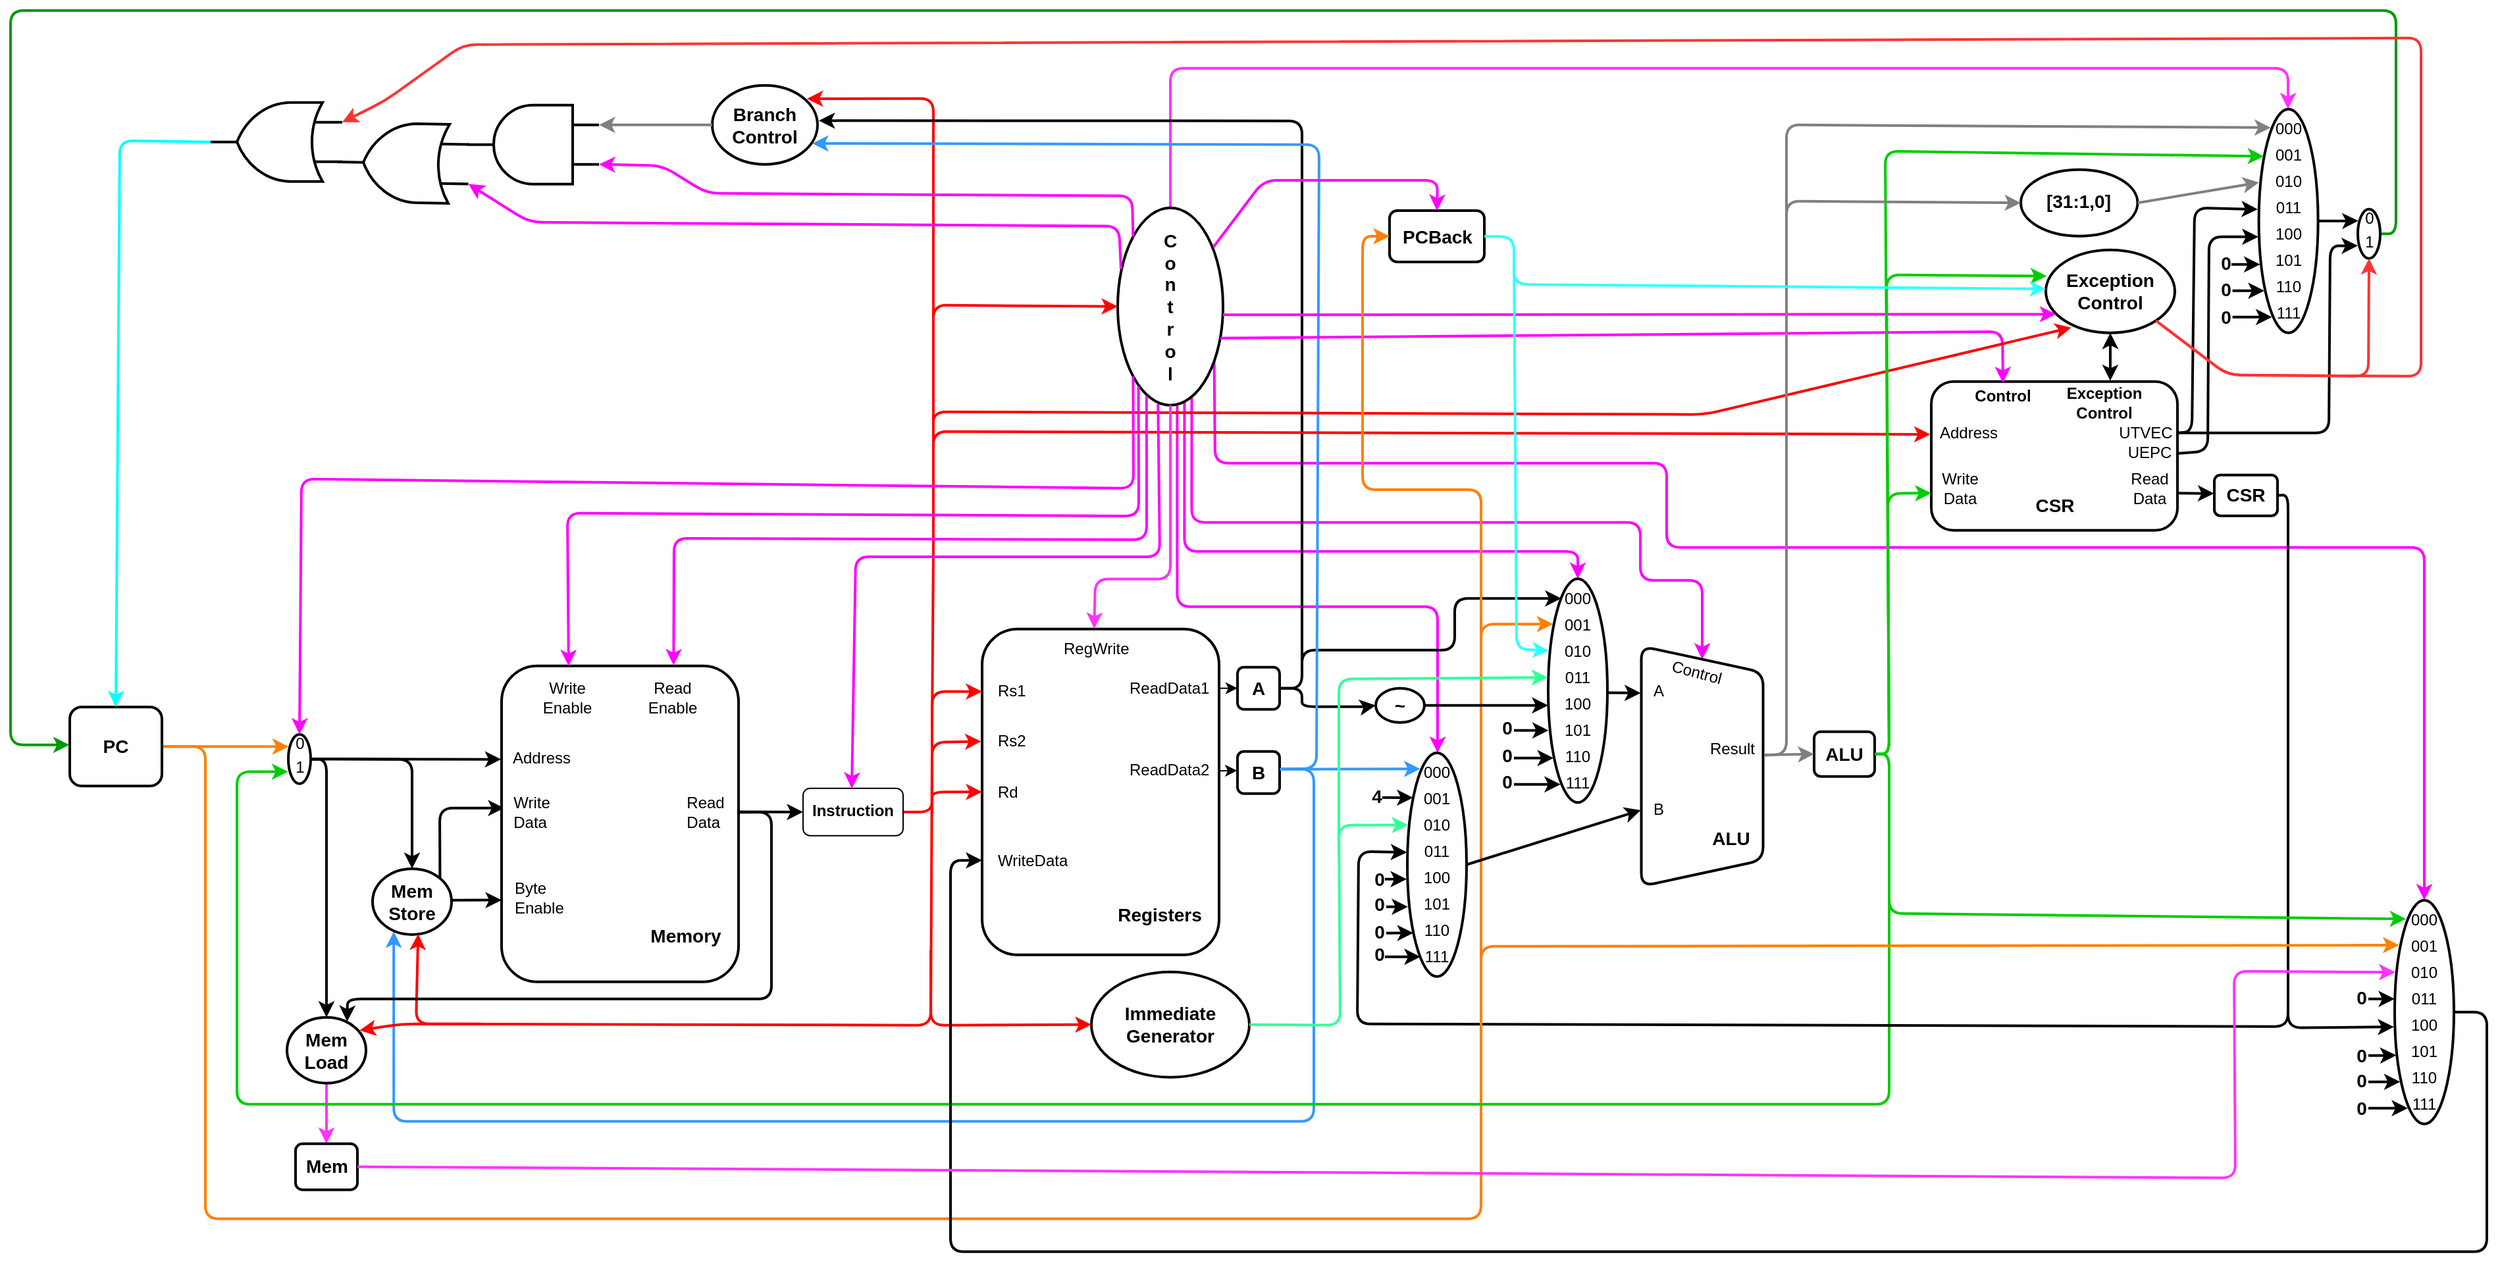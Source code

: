 <mxfile version="14.6.13" type="device" pages="2"><diagram id="2t1u1ABmzeESMsIDZXxj" name="RV32I e RV32IM"><mxGraphModel dx="2023" dy="1183" grid="1" gridSize="1" guides="1" tooltips="1" connect="1" arrows="1" fold="1" page="1" pageScale="1" pageWidth="2336" pageHeight="1654" math="0" shadow="0"><root><mxCell id="0"/><mxCell id="1" parent="0"/><mxCell id="plcovTvCz3uGUUexnCGZ-11" value="" style="endArrow=classic;html=1;strokeWidth=2;exitX=0.5;exitY=1;exitDx=0;exitDy=0;entryX=0.5;entryY=0;entryDx=0;entryDy=0;strokeColor=#FF33FF;" parent="1" source="Ak1U18KpwX0jvfp3cHVP-63" target="3GL5z4Y3wpqhzzR3_J_E-3" edge="1"><mxGeometry width="50" height="50" relative="1" as="geometry"><mxPoint x="583" y="984.86" as="sourcePoint"/><mxPoint x="607" y="976.86" as="targetPoint"/></mxGeometry></mxCell><mxCell id="Ak1U18KpwX0jvfp3cHVP-88" style="edgeStyle=orthogonalEdgeStyle;rounded=1;orthogonalLoop=1;jettySize=auto;html=1;strokeWidth=2;strokeColor=#3399FF;entryX=0.268;entryY=0.956;entryDx=0;entryDy=0;entryPerimeter=0;exitX=0.992;exitY=0.418;exitDx=0;exitDy=0;exitPerimeter=0;" parent="1" source="mvnafi7-b25fGz2-Xbm3-2" target="Ak1U18KpwX0jvfp3cHVP-64" edge="1"><mxGeometry relative="1" as="geometry"><mxPoint x="600" y="900.86" as="targetPoint"/><mxPoint x="1256" y="789.86" as="sourcePoint"/><Array as="points"><mxPoint x="1269" y="761.86"/><mxPoint x="1269" y="1029.86"/><mxPoint x="570" y="1029.86"/></Array></mxGeometry></mxCell><mxCell id="uc6L2XjkbaiKqdHDWS1X-30" style="edgeStyle=orthogonalEdgeStyle;curved=1;rounded=0;orthogonalLoop=1;jettySize=auto;html=1;strokeWidth=2;strokeColor=#FF8000;entryX=0.013;entryY=0.249;entryDx=0;entryDy=0;entryPerimeter=0;exitX=1;exitY=0.5;exitDx=0;exitDy=0;" parent="1" source="uc6L2XjkbaiKqdHDWS1X-21" target="hChpKGQqxzgXOEwiiT-v-33" edge="1"><mxGeometry relative="1" as="geometry"><mxPoint x="611" y="743.86" as="targetPoint"/><Array as="points"/></mxGeometry></mxCell><mxCell id="Ak1U18KpwX0jvfp3cHVP-123" style="edgeStyle=orthogonalEdgeStyle;rounded=1;orthogonalLoop=1;jettySize=auto;html=1;strokeWidth=2;exitX=1;exitY=0.5;exitDx=0;exitDy=0;entryX=0.083;entryY=0.203;entryDx=0;entryDy=0;entryPerimeter=0;strokeColor=#FF8000;" parent="1" source="uc6L2XjkbaiKqdHDWS1X-21" target="mvnafi7-b25fGz2-Xbm3-9" edge="1"><mxGeometry relative="1" as="geometry"><Array as="points"><mxPoint x="427" y="744.86"/><mxPoint x="427" y="1103.86"/><mxPoint x="1396" y="1103.86"/><mxPoint x="1396" y="651.86"/></Array><mxPoint x="543" y="734.86" as="sourcePoint"/><mxPoint x="1463" y="652.86" as="targetPoint"/></mxGeometry></mxCell><mxCell id="uc6L2XjkbaiKqdHDWS1X-21" value="&lt;b&gt;&lt;font style=&quot;font-size: 14px&quot;&gt;PC&lt;/font&gt;&lt;/b&gt;" style="rounded=1;whiteSpace=wrap;html=1;strokeWidth=2;" parent="1" vertex="1"><mxGeometry x="324" y="715.11" width="70" height="60" as="geometry"/></mxCell><mxCell id="Ak1U18KpwX0jvfp3cHVP-16" style="edgeStyle=orthogonalEdgeStyle;rounded=1;orthogonalLoop=1;jettySize=auto;html=1;strokeWidth=2;entryX=0;entryY=0.192;entryDx=0;entryDy=0;entryPerimeter=0;strokeColor=#FF0000;" parent="1" target="uc6L2XjkbaiKqdHDWS1X-1" edge="1"><mxGeometry relative="1" as="geometry"><mxPoint x="1020" y="678.86" as="targetPoint"/><Array as="points"><mxPoint x="979" y="702.86"/></Array><mxPoint x="979" y="797.86" as="sourcePoint"/></mxGeometry></mxCell><mxCell id="Ak1U18KpwX0jvfp3cHVP-18" style="edgeStyle=orthogonalEdgeStyle;rounded=1;orthogonalLoop=1;jettySize=auto;html=1;entryX=0;entryY=0.5;entryDx=0;entryDy=0;strokeWidth=2;strokeColor=#FF0000;exitX=1;exitY=0.5;exitDx=0;exitDy=0;" parent="1" source="hChpKGQqxzgXOEwiiT-v-31" target="uc6L2XjkbaiKqdHDWS1X-1" edge="1"><mxGeometry relative="1" as="geometry"><Array as="points"><mxPoint x="979" y="794.86"/><mxPoint x="979" y="779.86"/></Array><mxPoint x="976" y="793.86" as="sourcePoint"/></mxGeometry></mxCell><mxCell id="uc6L2XjkbaiKqdHDWS1X-31" value="&lt;font style=&quot;font-size: 14px&quot;&gt;&lt;b&gt;Immediate&lt;br&gt;Generator&lt;/b&gt;&lt;/font&gt;" style="ellipse;whiteSpace=wrap;html=1;strokeWidth=2;" parent="1" vertex="1"><mxGeometry x="1100" y="916.36" width="120" height="80" as="geometry"/></mxCell><mxCell id="Ak1U18KpwX0jvfp3cHVP-92" style="edgeStyle=orthogonalEdgeStyle;rounded=1;orthogonalLoop=1;jettySize=auto;html=1;exitX=0.565;exitY=1;exitDx=0;exitDy=0;entryX=0.5;entryY=0;entryDx=0;entryDy=0;strokeWidth=2;strokeColor=#FF00FF;exitPerimeter=0;" parent="1" source="uc6L2XjkbaiKqdHDWS1X-32" target="mvnafi7-b25fGz2-Xbm3-19" edge="1"><mxGeometry relative="1" as="geometry"><Array as="points"><mxPoint x="1165" y="638.86"/><mxPoint x="1363" y="638.86"/><mxPoint x="1363" y="749.86"/></Array><mxPoint x="1376" y="748.86" as="targetPoint"/></mxGeometry></mxCell><mxCell id="Ak1U18KpwX0jvfp3cHVP-93" style="edgeStyle=orthogonalEdgeStyle;rounded=1;orthogonalLoop=1;jettySize=auto;html=1;exitX=0.634;exitY=0.984;exitDx=0;exitDy=0;strokeColor=#FF00FF;strokeWidth=2;exitPerimeter=0;entryX=0.5;entryY=0;entryDx=0;entryDy=0;" parent="1" source="uc6L2XjkbaiKqdHDWS1X-32" target="mvnafi7-b25fGz2-Xbm3-9" edge="1"><mxGeometry relative="1" as="geometry"><Array as="points"><mxPoint x="1171" y="596.86"/><mxPoint x="1470" y="596.86"/></Array><mxPoint x="1479" y="602.86" as="targetPoint"/></mxGeometry></mxCell><mxCell id="Ak1U18KpwX0jvfp3cHVP-94" style="edgeStyle=orthogonalEdgeStyle;rounded=1;orthogonalLoop=1;jettySize=auto;html=1;strokeColor=#FF00FF;strokeWidth=2;exitX=0.703;exitY=0.962;exitDx=0;exitDy=0;exitPerimeter=0;" parent="1" source="uc6L2XjkbaiKqdHDWS1X-32" target="Ak1U18KpwX0jvfp3cHVP-2" edge="1"><mxGeometry relative="1" as="geometry"><mxPoint x="1558" y="654.86" as="targetPoint"/><Array as="points"><mxPoint x="1176" y="574.86"/><mxPoint x="1517" y="574.86"/><mxPoint x="1517" y="618.86"/><mxPoint x="1564" y="618.86"/></Array></mxGeometry></mxCell><mxCell id="Ak1U18KpwX0jvfp3cHVP-144" style="edgeStyle=orthogonalEdgeStyle;rounded=1;orthogonalLoop=1;jettySize=auto;html=1;entryX=0.5;entryY=0;entryDx=0;entryDy=0;strokeWidth=2;strokeColor=#FF00FF;exitX=0.916;exitY=0.772;exitDx=0;exitDy=0;exitPerimeter=0;" parent="1" source="uc6L2XjkbaiKqdHDWS1X-32" target="Ak1U18KpwX0jvfp3cHVP-130" edge="1"><mxGeometry relative="1" as="geometry"><Array as="points"><mxPoint x="1193" y="454.86"/><mxPoint x="1194" y="454.86"/><mxPoint x="1194" y="529.86"/><mxPoint x="1537" y="529.86"/><mxPoint x="1537" y="593.86"/><mxPoint x="2113" y="593.86"/></Array><mxPoint x="1238" y="470.86" as="sourcePoint"/></mxGeometry></mxCell><mxCell id="Ak1U18KpwX0jvfp3cHVP-198" style="edgeStyle=orthogonalEdgeStyle;rounded=1;orthogonalLoop=1;jettySize=auto;html=1;entryX=0.5;entryY=0;entryDx=0;entryDy=0;strokeWidth=2;exitX=0.5;exitY=0;exitDx=0;exitDy=0;strokeColor=#FF33FF;" parent="1" source="uc6L2XjkbaiKqdHDWS1X-32" target="Ak1U18KpwX0jvfp3cHVP-161" edge="1"><mxGeometry relative="1" as="geometry"><Array as="points"><mxPoint x="1160" y="229.86"/><mxPoint x="2009" y="229.86"/><mxPoint x="2009" y="260.86"/></Array></mxGeometry></mxCell><mxCell id="uc6L2XjkbaiKqdHDWS1X-32" value="&lt;font style=&quot;font-size: 14px&quot;&gt;&lt;b&gt;C&lt;br&gt;o&lt;br&gt;n&lt;br&gt;t&lt;br&gt;r&lt;br&gt;o&lt;br&gt;l&lt;br&gt;&lt;/b&gt;&lt;/font&gt;" style="ellipse;whiteSpace=wrap;html=1;strokeWidth=2;rotation=0;" parent="1" vertex="1"><mxGeometry x="1120" y="335.86" width="80" height="150" as="geometry"/></mxCell><mxCell id="Ak1U18KpwX0jvfp3cHVP-90" style="edgeStyle=orthogonalEdgeStyle;rounded=1;orthogonalLoop=1;jettySize=auto;html=1;strokeWidth=2;entryX=-0.013;entryY=0.756;entryDx=0;entryDy=0;entryPerimeter=0;strokeColor=#00CC00;exitX=1;exitY=0.5;exitDx=0;exitDy=0;" parent="1" source="3GL5z4Y3wpqhzzR3_J_E-4" target="hChpKGQqxzgXOEwiiT-v-33" edge="1"><mxGeometry relative="1" as="geometry"><mxPoint x="549" y="764.86" as="targetPoint"/><Array as="points"><mxPoint x="1706" y="750.86"/><mxPoint x="1706" y="1016.86"/><mxPoint x="451" y="1016.86"/><mxPoint x="451" y="763.86"/></Array><mxPoint x="1672" y="791.86" as="sourcePoint"/></mxGeometry></mxCell><mxCell id="Ak1U18KpwX0jvfp3cHVP-2" value="" style="shape=trapezoid;perimeter=trapezoidPerimeter;whiteSpace=wrap;html=1;fixedSize=1;rotation=90;strokeWidth=2;rounded=1;" parent="1" vertex="1"><mxGeometry x="1472.75" y="713.86" width="182.5" height="92.5" as="geometry"/></mxCell><mxCell id="Ak1U18KpwX0jvfp3cHVP-3" value="&lt;b&gt;&lt;font style=&quot;font-size: 14px&quot;&gt;ALU&lt;/font&gt;&lt;/b&gt;" style="text;html=1;strokeColor=none;fillColor=none;align=center;verticalAlign=middle;whiteSpace=wrap;rounded=0;" parent="1" vertex="1"><mxGeometry x="1566" y="804.86" width="40" height="20" as="geometry"/></mxCell><mxCell id="Ak1U18KpwX0jvfp3cHVP-4" value="Result" style="text;html=1;strokeColor=none;fillColor=none;align=right;verticalAlign=middle;whiteSpace=wrap;rounded=0;" parent="1" vertex="1"><mxGeometry x="1556" y="736.86" width="50" height="20" as="geometry"/></mxCell><mxCell id="Ak1U18KpwX0jvfp3cHVP-6" value="A" style="text;html=1;strokeColor=none;fillColor=none;align=left;verticalAlign=middle;whiteSpace=wrap;rounded=0;" parent="1" vertex="1"><mxGeometry x="1525.25" y="692.61" width="14.75" height="20" as="geometry"/></mxCell><mxCell id="Ak1U18KpwX0jvfp3cHVP-7" value="B" style="text;html=1;strokeColor=none;fillColor=none;align=left;verticalAlign=middle;whiteSpace=wrap;rounded=0;" parent="1" vertex="1"><mxGeometry x="1525.25" y="782.61" width="15.75" height="20" as="geometry"/></mxCell><mxCell id="Ak1U18KpwX0jvfp3cHVP-11" value="Control" style="text;html=1;strokeColor=none;fillColor=none;align=center;verticalAlign=middle;whiteSpace=wrap;rounded=0;rotation=15;" parent="1" vertex="1"><mxGeometry x="1540" y="678.86" width="40" height="20" as="geometry"/></mxCell><mxCell id="Ak1U18KpwX0jvfp3cHVP-42" style="edgeStyle=orthogonalEdgeStyle;rounded=1;orthogonalLoop=1;jettySize=auto;html=1;strokeColor=#000000;strokeWidth=2;exitX=1;exitY=0.5;exitDx=0;exitDy=0;entryX=0;entryY=0.5;entryDx=0;entryDy=0;" parent="1" source="mvnafi7-b25fGz2-Xbm3-1" target="mvnafi7-b25fGz2-Xbm3-17" edge="1"><mxGeometry relative="1" as="geometry"><Array as="points"><mxPoint x="1260" y="700.86"/><mxPoint x="1260" y="671.86"/><mxPoint x="1376" y="671.86"/><mxPoint x="1376" y="632.86"/></Array><mxPoint x="1247" y="709.86" as="sourcePoint"/><mxPoint x="1450" y="627.86" as="targetPoint"/></mxGeometry></mxCell><mxCell id="Ak1U18KpwX0jvfp3cHVP-45" value="&lt;b&gt;&lt;font style=&quot;font-size: 14px&quot;&gt;0&lt;/font&gt;&lt;/b&gt;" style="text;html=1;strokeColor=none;fillColor=none;align=center;verticalAlign=middle;whiteSpace=wrap;rounded=0;" parent="1" vertex="1"><mxGeometry x="1314" y="835.86" width="10" height="20" as="geometry"/></mxCell><mxCell id="Ak1U18KpwX0jvfp3cHVP-48" style="edgeStyle=orthogonalEdgeStyle;rounded=0;orthogonalLoop=1;jettySize=auto;html=1;entryX=0.006;entryY=0.678;entryDx=0;entryDy=0;entryPerimeter=0;strokeColor=#000000;strokeWidth=2;" parent="1" target="mvnafi7-b25fGz2-Xbm3-9" edge="1"><mxGeometry relative="1" as="geometry"><mxPoint x="1421" y="732.86" as="sourcePoint"/><mxPoint x="1439.28" y="732.86" as="targetPoint"/></mxGeometry></mxCell><mxCell id="Ak1U18KpwX0jvfp3cHVP-46" value="&lt;b&gt;&lt;font style=&quot;font-size: 14px&quot;&gt;0&lt;/font&gt;&lt;/b&gt;" style="text;html=1;strokeColor=none;fillColor=none;align=center;verticalAlign=middle;whiteSpace=wrap;rounded=0;" parent="1" vertex="1"><mxGeometry x="1411" y="723.86" width="10" height="15" as="geometry"/></mxCell><mxCell id="Ak1U18KpwX0jvfp3cHVP-63" value="&lt;b style=&quot;font-size: 14px&quot;&gt;Mem&lt;br&gt;Load&lt;/b&gt;" style="ellipse;whiteSpace=wrap;html=1;rounded=1;strokeWidth=2;align=center;" parent="1" vertex="1"><mxGeometry x="489" y="950.86" width="60" height="50" as="geometry"/></mxCell><mxCell id="Ak1U18KpwX0jvfp3cHVP-81" style="edgeStyle=orthogonalEdgeStyle;rounded=1;orthogonalLoop=1;jettySize=auto;html=1;entryX=0;entryY=0.458;entryDx=0;entryDy=0;entryPerimeter=0;strokeColor=#000000;strokeWidth=2;exitX=1;exitY=0;exitDx=0;exitDy=0;" parent="1" source="Ak1U18KpwX0jvfp3cHVP-64" edge="1"><mxGeometry relative="1" as="geometry"><Array as="points"><mxPoint x="605" y="840.86"/><mxPoint x="605" y="840.86"/><mxPoint x="605" y="791.86"/></Array><mxPoint x="654" y="791.86" as="targetPoint"/></mxGeometry></mxCell><mxCell id="Ak1U18KpwX0jvfp3cHVP-82" style="edgeStyle=orthogonalEdgeStyle;rounded=1;orthogonalLoop=1;jettySize=auto;html=1;exitX=1.004;exitY=0.478;exitDx=0;exitDy=0;entryX=0;entryY=0.742;entryDx=0;entryDy=0;strokeColor=#000000;strokeWidth=2;entryPerimeter=0;exitPerimeter=0;" parent="1" source="Ak1U18KpwX0jvfp3cHVP-64" target="hChpKGQqxzgXOEwiiT-v-1" edge="1"><mxGeometry relative="1" as="geometry"><Array as="points"/><mxPoint x="654" y="861.94" as="targetPoint"/></mxGeometry></mxCell><mxCell id="Ak1U18KpwX0jvfp3cHVP-64" value="&lt;b style=&quot;font-size: 14px&quot;&gt;Mem&lt;br&gt;Store&lt;br&gt;&lt;/b&gt;" style="ellipse;whiteSpace=wrap;html=1;rounded=1;strokeWidth=2;align=center;" parent="1" vertex="1"><mxGeometry x="554" y="837.94" width="60" height="50" as="geometry"/></mxCell><mxCell id="Ak1U18KpwX0jvfp3cHVP-69" value="" style="group" parent="1" vertex="1" connectable="0"><mxGeometry x="1017" y="655.86" width="180" height="247.5" as="geometry"/></mxCell><mxCell id="uc6L2XjkbaiKqdHDWS1X-1" value="" style="rounded=1;whiteSpace=wrap;html=1;strokeWidth=2;" parent="Ak1U18KpwX0jvfp3cHVP-69" vertex="1"><mxGeometry width="180" height="247.5" as="geometry"/></mxCell><mxCell id="uc6L2XjkbaiKqdHDWS1X-2" value="Rs1" style="text;html=1;strokeColor=none;fillColor=none;align=left;verticalAlign=middle;whiteSpace=wrap;rounded=0;" parent="Ak1U18KpwX0jvfp3cHVP-69" vertex="1"><mxGeometry x="10" y="37.5" width="40" height="20" as="geometry"/></mxCell><mxCell id="uc6L2XjkbaiKqdHDWS1X-3" value="Rs2" style="text;html=1;strokeColor=none;fillColor=none;align=left;verticalAlign=middle;whiteSpace=wrap;rounded=0;" parent="Ak1U18KpwX0jvfp3cHVP-69" vertex="1"><mxGeometry x="10" y="75" width="40" height="20" as="geometry"/></mxCell><mxCell id="uc6L2XjkbaiKqdHDWS1X-4" value="Rd" style="text;html=1;strokeColor=none;fillColor=none;align=left;verticalAlign=middle;whiteSpace=wrap;rounded=0;" parent="Ak1U18KpwX0jvfp3cHVP-69" vertex="1"><mxGeometry x="10" y="113.75" width="40" height="20" as="geometry"/></mxCell><mxCell id="uc6L2XjkbaiKqdHDWS1X-6" value="WriteData" style="text;html=1;strokeColor=none;fillColor=none;align=left;verticalAlign=middle;whiteSpace=wrap;rounded=0;" parent="Ak1U18KpwX0jvfp3cHVP-69" vertex="1"><mxGeometry x="10" y="166.25" width="60" height="20" as="geometry"/></mxCell><mxCell id="uc6L2XjkbaiKqdHDWS1X-8" value="ReadData1" style="text;html=1;strokeColor=none;fillColor=none;align=left;verticalAlign=middle;whiteSpace=wrap;rounded=0;" parent="Ak1U18KpwX0jvfp3cHVP-69" vertex="1"><mxGeometry x="110" y="35" width="70" height="20" as="geometry"/></mxCell><mxCell id="uc6L2XjkbaiKqdHDWS1X-9" value="ReadData2" style="text;html=1;strokeColor=none;fillColor=none;align=left;verticalAlign=middle;whiteSpace=wrap;rounded=0;" parent="Ak1U18KpwX0jvfp3cHVP-69" vertex="1"><mxGeometry x="110" y="96.75" width="70" height="20" as="geometry"/></mxCell><mxCell id="uc6L2XjkbaiKqdHDWS1X-10" value="RegWrite" style="text;html=1;strokeColor=none;fillColor=none;align=left;verticalAlign=middle;whiteSpace=wrap;rounded=0;" parent="Ak1U18KpwX0jvfp3cHVP-69" vertex="1"><mxGeometry x="60" y="5" width="60" height="20" as="geometry"/></mxCell><mxCell id="uc6L2XjkbaiKqdHDWS1X-11" value="&lt;b&gt;&lt;font style=&quot;font-size: 14px&quot;&gt;Registers&lt;/font&gt;&lt;/b&gt;" style="text;html=1;strokeColor=none;fillColor=none;align=center;verticalAlign=middle;whiteSpace=wrap;rounded=0;" parent="Ak1U18KpwX0jvfp3cHVP-69" vertex="1"><mxGeometry x="100" y="207.5" width="70" height="20" as="geometry"/></mxCell><mxCell id="Ak1U18KpwX0jvfp3cHVP-83" value="" style="endArrow=classic;html=1;strokeWidth=2;entryX=0;entryY=0.5;entryDx=0;entryDy=0;rounded=1;strokeColor=#FF0000;" parent="1" target="uc6L2XjkbaiKqdHDWS1X-31" edge="1"><mxGeometry width="50" height="50" relative="1" as="geometry"><mxPoint x="979" y="750.86" as="sourcePoint"/><mxPoint x="1020" y="835.11" as="targetPoint"/><Array as="points"><mxPoint x="978" y="956.86"/></Array></mxGeometry></mxCell><mxCell id="Ak1U18KpwX0jvfp3cHVP-95" value="" style="endArrow=classic;html=1;strokeWidth=2;entryX=0;entryY=0.5;entryDx=0;entryDy=0;strokeColor=#FF0000;" parent="1" target="uc6L2XjkbaiKqdHDWS1X-32" edge="1"><mxGeometry width="50" height="50" relative="1" as="geometry"><mxPoint x="979" y="731.86" as="sourcePoint"/><mxPoint x="1010" y="608.86" as="targetPoint"/><Array as="points"><mxPoint x="980" y="595.86"/><mxPoint x="980" y="409.86"/></Array></mxGeometry></mxCell><mxCell id="Ak1U18KpwX0jvfp3cHVP-111" value="" style="group" parent="1" vertex="1" connectable="0"><mxGeometry x="1306" y="270.86" width="90" height="100" as="geometry"/></mxCell><mxCell id="Ak1U18KpwX0jvfp3cHVP-126" value="" style="group" parent="1" vertex="1" connectable="0"><mxGeometry x="1316" y="700.86" width="37" height="26" as="geometry"/></mxCell><mxCell id="Ak1U18KpwX0jvfp3cHVP-124" value="" style="ellipse;whiteSpace=wrap;html=1;rounded=1;strokeWidth=2;align=left;" parent="Ak1U18KpwX0jvfp3cHVP-126" vertex="1"><mxGeometry width="37" height="26" as="geometry"/></mxCell><mxCell id="Ak1U18KpwX0jvfp3cHVP-125" value="&lt;b&gt;&lt;font style=&quot;font-size: 14px&quot;&gt;~&lt;/font&gt;&lt;/b&gt;" style="text;html=1;strokeColor=none;fillColor=none;align=center;verticalAlign=middle;whiteSpace=wrap;rounded=0;" parent="Ak1U18KpwX0jvfp3cHVP-126" vertex="1"><mxGeometry x="12" y="6.5" width="13" height="13" as="geometry"/></mxCell><mxCell id="Ak1U18KpwX0jvfp3cHVP-128" style="edgeStyle=orthogonalEdgeStyle;rounded=1;orthogonalLoop=1;jettySize=auto;html=1;strokeColor=#000000;strokeWidth=2;entryX=0;entryY=0.566;entryDx=0;entryDy=0;entryPerimeter=0;" parent="1" source="Ak1U18KpwX0jvfp3cHVP-124" target="mvnafi7-b25fGz2-Xbm3-9" edge="1"><mxGeometry relative="1" as="geometry"><mxPoint x="1459.04" y="715.47" as="targetPoint"/><Array as="points"/></mxGeometry></mxCell><mxCell id="Ak1U18KpwX0jvfp3cHVP-129" style="edgeStyle=orthogonalEdgeStyle;rounded=1;orthogonalLoop=1;jettySize=auto;html=1;strokeColor=#000000;strokeWidth=2;exitX=1;exitY=0.5;exitDx=0;exitDy=0;entryX=0;entryY=0.5;entryDx=0;entryDy=0;" parent="1" source="mvnafi7-b25fGz2-Xbm3-1" target="Ak1U18KpwX0jvfp3cHVP-124" edge="1"><mxGeometry relative="1" as="geometry"><Array as="points"><mxPoint x="1260" y="700.86"/><mxPoint x="1260" y="714.86"/><mxPoint x="1309" y="714.86"/><mxPoint x="1309" y="713.86"/></Array><mxPoint x="1248" y="694.86" as="sourcePoint"/><mxPoint x="1309" y="712.86" as="targetPoint"/></mxGeometry></mxCell><mxCell id="Ak1U18KpwX0jvfp3cHVP-141" value="" style="group" parent="1" vertex="1" connectable="0"><mxGeometry x="2090" y="861.86" width="45" height="170" as="geometry"/></mxCell><mxCell id="Ak1U18KpwX0jvfp3cHVP-130" value="" style="ellipse;whiteSpace=wrap;html=1;rounded=1;strokeWidth=2;align=left;" parent="Ak1U18KpwX0jvfp3cHVP-141" vertex="1"><mxGeometry width="45" height="170" as="geometry"/></mxCell><mxCell id="Ak1U18KpwX0jvfp3cHVP-131" value="001" style="text;html=1;strokeColor=none;fillColor=none;align=center;verticalAlign=middle;whiteSpace=wrap;rounded=0;" parent="Ak1U18KpwX0jvfp3cHVP-141" vertex="1"><mxGeometry x="10" y="25" width="25" height="20" as="geometry"/></mxCell><mxCell id="Ak1U18KpwX0jvfp3cHVP-132" value="010" style="text;html=1;strokeColor=none;fillColor=none;align=center;verticalAlign=middle;whiteSpace=wrap;rounded=0;" parent="Ak1U18KpwX0jvfp3cHVP-141" vertex="1"><mxGeometry x="10" y="45" width="25" height="20" as="geometry"/></mxCell><mxCell id="Ak1U18KpwX0jvfp3cHVP-133" value="011" style="text;html=1;strokeColor=none;fillColor=none;align=center;verticalAlign=middle;whiteSpace=wrap;rounded=0;" parent="Ak1U18KpwX0jvfp3cHVP-141" vertex="1"><mxGeometry x="10" y="65" width="25" height="20" as="geometry"/></mxCell><mxCell id="Ak1U18KpwX0jvfp3cHVP-134" value="100" style="text;html=1;strokeColor=none;fillColor=none;align=center;verticalAlign=middle;whiteSpace=wrap;rounded=0;" parent="Ak1U18KpwX0jvfp3cHVP-141" vertex="1"><mxGeometry x="10" y="85" width="25" height="20" as="geometry"/></mxCell><mxCell id="Ak1U18KpwX0jvfp3cHVP-135" value="101" style="text;html=1;strokeColor=none;fillColor=none;align=center;verticalAlign=middle;whiteSpace=wrap;rounded=0;" parent="Ak1U18KpwX0jvfp3cHVP-141" vertex="1"><mxGeometry x="10" y="105" width="25" height="20" as="geometry"/></mxCell><mxCell id="Ak1U18KpwX0jvfp3cHVP-136" value="110" style="text;html=1;strokeColor=none;fillColor=none;align=center;verticalAlign=middle;whiteSpace=wrap;rounded=0;" parent="Ak1U18KpwX0jvfp3cHVP-141" vertex="1"><mxGeometry x="10" y="125" width="25" height="20" as="geometry"/></mxCell><mxCell id="Ak1U18KpwX0jvfp3cHVP-137" value="111" style="text;html=1;strokeColor=none;fillColor=none;align=center;verticalAlign=middle;whiteSpace=wrap;rounded=0;" parent="Ak1U18KpwX0jvfp3cHVP-141" vertex="1"><mxGeometry x="10" y="145" width="25" height="20" as="geometry"/></mxCell><mxCell id="Ak1U18KpwX0jvfp3cHVP-139" value="000" style="text;html=1;strokeColor=none;fillColor=none;align=center;verticalAlign=middle;whiteSpace=wrap;rounded=0;" parent="Ak1U18KpwX0jvfp3cHVP-141" vertex="1"><mxGeometry x="10" y="5" width="25" height="20" as="geometry"/></mxCell><mxCell id="Ak1U18KpwX0jvfp3cHVP-149" style="edgeStyle=orthogonalEdgeStyle;rounded=0;orthogonalLoop=1;jettySize=auto;html=1;entryX=0.12;entryY=0.845;entryDx=0;entryDy=0;entryPerimeter=0;strokeColor=#000000;strokeWidth=2;" parent="1" edge="1"><mxGeometry relative="1" as="geometry"><mxPoint x="2070" y="936.86" as="sourcePoint"/><mxPoint x="2090" y="937.16" as="targetPoint"/></mxGeometry></mxCell><mxCell id="Ak1U18KpwX0jvfp3cHVP-150" value="&lt;b&gt;&lt;font style=&quot;font-size: 14px&quot;&gt;0&lt;/font&gt;&lt;/b&gt;" style="text;html=1;strokeColor=none;fillColor=none;align=center;verticalAlign=middle;whiteSpace=wrap;rounded=0;" parent="1" vertex="1"><mxGeometry x="2060.2" y="926.36" width="10" height="20" as="geometry"/></mxCell><mxCell id="Ak1U18KpwX0jvfp3cHVP-153" style="edgeStyle=orthogonalEdgeStyle;rounded=0;orthogonalLoop=1;jettySize=auto;html=1;entryX=0.12;entryY=0.845;entryDx=0;entryDy=0;entryPerimeter=0;strokeColor=#000000;strokeWidth=2;" parent="1" edge="1"><mxGeometry relative="1" as="geometry"><mxPoint x="2070" y="1019.86" as="sourcePoint"/><mxPoint x="2100" y="1019.66" as="targetPoint"/></mxGeometry></mxCell><mxCell id="Ak1U18KpwX0jvfp3cHVP-154" value="&lt;b&gt;&lt;font style=&quot;font-size: 14px&quot;&gt;0&lt;/font&gt;&lt;/b&gt;" style="text;html=1;strokeColor=none;fillColor=none;align=center;verticalAlign=middle;whiteSpace=wrap;rounded=0;" parent="1" vertex="1"><mxGeometry x="2060.2" y="1009.86" width="10" height="20" as="geometry"/></mxCell><mxCell id="Ak1U18KpwX0jvfp3cHVP-155" style="edgeStyle=orthogonalEdgeStyle;rounded=0;orthogonalLoop=1;jettySize=auto;html=1;entryX=0.093;entryY=0.81;entryDx=0;entryDy=0;entryPerimeter=0;strokeColor=#000000;strokeWidth=2;" parent="1" target="Ak1U18KpwX0jvfp3cHVP-130" edge="1"><mxGeometry relative="1" as="geometry"><mxPoint x="2070" y="999.86" as="sourcePoint"/><mxPoint x="2090" y="999.66" as="targetPoint"/></mxGeometry></mxCell><mxCell id="Ak1U18KpwX0jvfp3cHVP-156" value="&lt;b&gt;&lt;font style=&quot;font-size: 14px&quot;&gt;0&lt;/font&gt;&lt;/b&gt;" style="text;html=1;strokeColor=none;fillColor=none;align=center;verticalAlign=middle;whiteSpace=wrap;rounded=0;" parent="1" vertex="1"><mxGeometry x="2060.2" y="988.86" width="10" height="20" as="geometry"/></mxCell><mxCell id="Ak1U18KpwX0jvfp3cHVP-157" style="edgeStyle=orthogonalEdgeStyle;rounded=0;orthogonalLoop=1;jettySize=auto;html=1;entryX=0.027;entryY=0.693;entryDx=0;entryDy=0;entryPerimeter=0;strokeColor=#000000;strokeWidth=2;" parent="1" target="Ak1U18KpwX0jvfp3cHVP-130" edge="1"><mxGeometry relative="1" as="geometry"><mxPoint x="2070" y="979.86" as="sourcePoint"/><mxPoint x="2089.985" y="979.86" as="targetPoint"/><Array as="points"><mxPoint x="2079" y="979.86"/></Array></mxGeometry></mxCell><mxCell id="Ak1U18KpwX0jvfp3cHVP-158" value="&lt;b&gt;&lt;font style=&quot;font-size: 14px&quot;&gt;0&lt;/font&gt;&lt;/b&gt;" style="text;html=1;strokeColor=none;fillColor=none;align=center;verticalAlign=middle;whiteSpace=wrap;rounded=0;" parent="1" vertex="1"><mxGeometry x="2060.2" y="969.86" width="10" height="20" as="geometry"/></mxCell><mxCell id="Ak1U18KpwX0jvfp3cHVP-159" style="edgeStyle=orthogonalEdgeStyle;rounded=1;orthogonalLoop=1;jettySize=auto;html=1;strokeColor=#000000;strokeWidth=2;entryX=0;entryY=0.71;entryDx=0;entryDy=0;entryPerimeter=0;exitX=1;exitY=0.5;exitDx=0;exitDy=0;" parent="1" source="Ak1U18KpwX0jvfp3cHVP-130" target="uc6L2XjkbaiKqdHDWS1X-1" edge="1"><mxGeometry relative="1" as="geometry"><mxPoint x="1309.2" y="888.86" as="targetPoint"/><Array as="points"><mxPoint x="2160" y="946.86"/><mxPoint x="2160" y="1128.86"/><mxPoint x="993" y="1128.86"/><mxPoint x="993" y="831.86"/></Array></mxGeometry></mxCell><mxCell id="Ak1U18KpwX0jvfp3cHVP-160" value="" style="group" parent="1" vertex="1" connectable="0"><mxGeometry x="1986.8" y="260.86" width="45" height="170" as="geometry"/></mxCell><mxCell id="Ak1U18KpwX0jvfp3cHVP-161" value="" style="ellipse;whiteSpace=wrap;html=1;rounded=1;strokeWidth=2;align=left;" parent="Ak1U18KpwX0jvfp3cHVP-160" vertex="1"><mxGeometry width="45" height="170" as="geometry"/></mxCell><mxCell id="Ak1U18KpwX0jvfp3cHVP-162" value="001" style="text;html=1;strokeColor=none;fillColor=none;align=center;verticalAlign=middle;whiteSpace=wrap;rounded=0;" parent="Ak1U18KpwX0jvfp3cHVP-160" vertex="1"><mxGeometry x="10" y="25" width="25" height="20" as="geometry"/></mxCell><mxCell id="Ak1U18KpwX0jvfp3cHVP-163" value="010" style="text;html=1;strokeColor=none;fillColor=none;align=center;verticalAlign=middle;whiteSpace=wrap;rounded=0;" parent="Ak1U18KpwX0jvfp3cHVP-160" vertex="1"><mxGeometry x="10" y="45" width="25" height="20" as="geometry"/></mxCell><mxCell id="Ak1U18KpwX0jvfp3cHVP-164" value="011" style="text;html=1;strokeColor=none;fillColor=none;align=center;verticalAlign=middle;whiteSpace=wrap;rounded=0;" parent="Ak1U18KpwX0jvfp3cHVP-160" vertex="1"><mxGeometry x="10" y="65" width="25" height="20" as="geometry"/></mxCell><mxCell id="Ak1U18KpwX0jvfp3cHVP-165" value="100" style="text;html=1;strokeColor=none;fillColor=none;align=center;verticalAlign=middle;whiteSpace=wrap;rounded=0;" parent="Ak1U18KpwX0jvfp3cHVP-160" vertex="1"><mxGeometry x="10" y="85" width="25" height="20" as="geometry"/></mxCell><mxCell id="Ak1U18KpwX0jvfp3cHVP-166" value="101" style="text;html=1;strokeColor=none;fillColor=none;align=center;verticalAlign=middle;whiteSpace=wrap;rounded=0;" parent="Ak1U18KpwX0jvfp3cHVP-160" vertex="1"><mxGeometry x="10" y="105" width="25" height="20" as="geometry"/></mxCell><mxCell id="Ak1U18KpwX0jvfp3cHVP-167" value="110" style="text;html=1;strokeColor=none;fillColor=none;align=center;verticalAlign=middle;whiteSpace=wrap;rounded=0;" parent="Ak1U18KpwX0jvfp3cHVP-160" vertex="1"><mxGeometry x="10" y="125" width="25" height="20" as="geometry"/></mxCell><mxCell id="Ak1U18KpwX0jvfp3cHVP-168" value="111" style="text;html=1;strokeColor=none;fillColor=none;align=center;verticalAlign=middle;whiteSpace=wrap;rounded=0;" parent="Ak1U18KpwX0jvfp3cHVP-160" vertex="1"><mxGeometry x="10" y="145" width="25" height="20" as="geometry"/></mxCell><mxCell id="Ak1U18KpwX0jvfp3cHVP-169" value="000" style="text;html=1;strokeColor=none;fillColor=none;align=center;verticalAlign=middle;whiteSpace=wrap;rounded=0;" parent="Ak1U18KpwX0jvfp3cHVP-160" vertex="1"><mxGeometry x="10" y="5" width="25" height="20" as="geometry"/></mxCell><mxCell id="Ak1U18KpwX0jvfp3cHVP-172" style="edgeStyle=orthogonalEdgeStyle;rounded=0;orthogonalLoop=1;jettySize=auto;html=1;entryX=0.12;entryY=0.845;entryDx=0;entryDy=0;entryPerimeter=0;strokeColor=#000000;strokeWidth=2;" parent="1" edge="1"><mxGeometry relative="1" as="geometry"><mxPoint x="1966.8" y="418.86" as="sourcePoint"/><mxPoint x="1996.8" y="418.66" as="targetPoint"/></mxGeometry></mxCell><mxCell id="Ak1U18KpwX0jvfp3cHVP-173" value="&lt;b&gt;&lt;font style=&quot;font-size: 14px&quot;&gt;0&lt;/font&gt;&lt;/b&gt;" style="text;html=1;strokeColor=none;fillColor=none;align=center;verticalAlign=middle;whiteSpace=wrap;rounded=0;" parent="1" vertex="1"><mxGeometry x="1957" y="408.86" width="10" height="20" as="geometry"/></mxCell><mxCell id="Ak1U18KpwX0jvfp3cHVP-174" style="edgeStyle=orthogonalEdgeStyle;rounded=0;orthogonalLoop=1;jettySize=auto;html=1;entryX=0.093;entryY=0.81;entryDx=0;entryDy=0;entryPerimeter=0;strokeColor=#000000;strokeWidth=2;" parent="1" target="Ak1U18KpwX0jvfp3cHVP-161" edge="1"><mxGeometry relative="1" as="geometry"><mxPoint x="1966.8" y="398.86" as="sourcePoint"/><mxPoint x="1986.8" y="398.66" as="targetPoint"/></mxGeometry></mxCell><mxCell id="Ak1U18KpwX0jvfp3cHVP-175" value="&lt;b&gt;&lt;font style=&quot;font-size: 14px&quot;&gt;0&lt;/font&gt;&lt;/b&gt;" style="text;html=1;strokeColor=none;fillColor=none;align=center;verticalAlign=middle;whiteSpace=wrap;rounded=0;" parent="1" vertex="1"><mxGeometry x="1957" y="387.86" width="10" height="20" as="geometry"/></mxCell><mxCell id="Ak1U18KpwX0jvfp3cHVP-178" style="edgeStyle=orthogonalEdgeStyle;rounded=1;orthogonalLoop=1;jettySize=auto;html=1;strokeWidth=2;strokeColor=#009900;exitX=1;exitY=0.5;exitDx=0;exitDy=0;entryX=-0.004;entryY=0.479;entryDx=0;entryDy=0;entryPerimeter=0;" parent="1" source="zTd6B_xLg7Re9HhVYBb--2" target="uc6L2XjkbaiKqdHDWS1X-21" edge="1"><mxGeometry relative="1" as="geometry"><mxPoint x="2055" y="384.86" as="sourcePoint"/><Array as="points"><mxPoint x="2091" y="356"/><mxPoint x="2091" y="186"/><mxPoint x="279" y="186"/><mxPoint x="279" y="744"/></Array><mxPoint x="316" y="744" as="targetPoint"/></mxGeometry></mxCell><mxCell id="Ak1U18KpwX0jvfp3cHVP-203" value="" style="group" parent="1" vertex="1" connectable="0"><mxGeometry x="812" y="242.86" width="80" height="60" as="geometry"/></mxCell><mxCell id="Ak1U18KpwX0jvfp3cHVP-201" value="" style="ellipse;whiteSpace=wrap;html=1;rounded=1;strokeWidth=2;align=left;" parent="Ak1U18KpwX0jvfp3cHVP-203" vertex="1"><mxGeometry width="80" height="60" as="geometry"/></mxCell><mxCell id="Ak1U18KpwX0jvfp3cHVP-202" value="&lt;font style=&quot;font-size: 14px&quot;&gt;&lt;b&gt;Branch&lt;br&gt;Control&lt;/b&gt;&lt;/font&gt;" style="text;html=1;strokeColor=none;fillColor=none;align=center;verticalAlign=middle;whiteSpace=wrap;rounded=0;" parent="Ak1U18KpwX0jvfp3cHVP-203" vertex="1"><mxGeometry x="14" y="15" width="52" height="30" as="geometry"/></mxCell><mxCell id="3_lT20SbP2KPLLb0u3nv-17" value="" style="endArrow=classic;html=1;strokeWidth=2;entryX=0.899;entryY=0.17;entryDx=0;entryDy=0;strokeColor=#FF0000;entryPerimeter=0;" parent="1" target="Ak1U18KpwX0jvfp3cHVP-201" edge="1"><mxGeometry width="50" height="50" relative="1" as="geometry"><mxPoint x="980" y="466.86" as="sourcePoint"/><mxPoint x="1175.0" y="310.86" as="targetPoint"/><Array as="points"><mxPoint x="980" y="252.86"/></Array></mxGeometry></mxCell><mxCell id="3_lT20SbP2KPLLb0u3nv-19" value="" style="endArrow=classic;html=1;strokeWidth=2;entryX=1.012;entryY=0.447;entryDx=0;entryDy=0;entryPerimeter=0;" parent="1" target="Ak1U18KpwX0jvfp3cHVP-201" edge="1"><mxGeometry width="50" height="50" relative="1" as="geometry"><mxPoint x="1260" y="686.86" as="sourcePoint"/><mxPoint x="1492" y="313.86" as="targetPoint"/><Array as="points"><mxPoint x="1260" y="493.86"/><mxPoint x="1260" y="269.86"/></Array></mxGeometry></mxCell><mxCell id="3_lT20SbP2KPLLb0u3nv-20" value="" style="endArrow=classic;html=1;strokeWidth=2;entryX=0.95;entryY=0.735;entryDx=0;entryDy=0;entryPerimeter=0;exitX=1.006;exitY=0.417;exitDx=0;exitDy=0;exitPerimeter=0;strokeColor=#3399FF;" parent="1" source="mvnafi7-b25fGz2-Xbm3-2" target="Ak1U18KpwX0jvfp3cHVP-201" edge="1"><mxGeometry width="50" height="50" relative="1" as="geometry"><mxPoint x="1255" y="750.86" as="sourcePoint"/><mxPoint x="1505" y="324.86" as="targetPoint"/><Array as="points"><mxPoint x="1271" y="761.86"/><mxPoint x="1273" y="287.86"/></Array></mxGeometry></mxCell><mxCell id="3_lT20SbP2KPLLb0u3nv-38" value="" style="group" parent="1" vertex="1" connectable="0"><mxGeometry x="1738" y="467.86" width="187" height="137" as="geometry"/></mxCell><mxCell id="3_lT20SbP2KPLLb0u3nv-23" value="" style="rounded=1;whiteSpace=wrap;html=1;strokeWidth=2;" parent="3_lT20SbP2KPLLb0u3nv-38" vertex="1"><mxGeometry width="187" height="113" as="geometry"/></mxCell><mxCell id="3_lT20SbP2KPLLb0u3nv-24" value="&lt;b&gt;&lt;font style=&quot;font-size: 14px&quot;&gt;CSR&lt;/font&gt;&lt;/b&gt;" style="text;html=1;strokeColor=none;fillColor=none;align=center;verticalAlign=middle;whiteSpace=wrap;rounded=0;" parent="3_lT20SbP2KPLLb0u3nv-38" vertex="1"><mxGeometry x="73.5" y="84" width="40" height="20" as="geometry"/></mxCell><mxCell id="3_lT20SbP2KPLLb0u3nv-25" value="UEPC" style="text;html=1;strokeColor=none;fillColor=none;align=center;verticalAlign=middle;whiteSpace=wrap;rounded=0;" parent="3_lT20SbP2KPLLb0u3nv-38" vertex="1"><mxGeometry x="149" y="44" width="33.75" height="20" as="geometry"/></mxCell><mxCell id="3_lT20SbP2KPLLb0u3nv-26" value="UTVEC" style="text;html=1;strokeColor=none;fillColor=none;align=center;verticalAlign=middle;whiteSpace=wrap;rounded=0;" parent="3_lT20SbP2KPLLb0u3nv-38" vertex="1"><mxGeometry x="145" y="29" width="35.75" height="20" as="geometry"/></mxCell><mxCell id="3_lT20SbP2KPLLb0u3nv-30" value="Read Data" style="text;html=1;strokeColor=none;fillColor=none;align=center;verticalAlign=middle;whiteSpace=wrap;rounded=0;" parent="3_lT20SbP2KPLLb0u3nv-38" vertex="1"><mxGeometry x="148" y="71" width="35.75" height="20" as="geometry"/></mxCell><mxCell id="3_lT20SbP2KPLLb0u3nv-32" value="Write&lt;br&gt;Data" style="text;html=1;strokeColor=none;fillColor=none;align=center;verticalAlign=middle;whiteSpace=wrap;rounded=0;" parent="3_lT20SbP2KPLLb0u3nv-38" vertex="1"><mxGeometry x="4" y="71" width="35.75" height="20" as="geometry"/></mxCell><mxCell id="3_lT20SbP2KPLLb0u3nv-33" value="&lt;b&gt;Exception&lt;br&gt;Control&lt;/b&gt;" style="text;html=1;strokeColor=none;fillColor=none;align=center;verticalAlign=middle;whiteSpace=wrap;rounded=0;" parent="3_lT20SbP2KPLLb0u3nv-38" vertex="1"><mxGeometry x="101" y="6" width="61" height="20" as="geometry"/></mxCell><mxCell id="3_lT20SbP2KPLLb0u3nv-34" value="&lt;b&gt;Control&lt;/b&gt;" style="text;html=1;strokeColor=none;fillColor=none;align=center;verticalAlign=middle;whiteSpace=wrap;rounded=0;" parent="3_lT20SbP2KPLLb0u3nv-38" vertex="1"><mxGeometry x="24" y="1" width="61" height="20" as="geometry"/></mxCell><mxCell id="3_lT20SbP2KPLLb0u3nv-36" value="Address" style="text;html=1;strokeColor=none;fillColor=none;align=center;verticalAlign=middle;whiteSpace=wrap;rounded=0;" parent="3_lT20SbP2KPLLb0u3nv-38" vertex="1"><mxGeometry x="4" y="29" width="49" height="20" as="geometry"/></mxCell><mxCell id="3_lT20SbP2KPLLb0u3nv-43" value="" style="endArrow=classic;html=1;strokeColor=#000000;strokeWidth=2;entryX=-0.018;entryY=0.448;entryDx=0;entryDy=0;entryPerimeter=0;exitX=0.998;exitY=0.346;exitDx=0;exitDy=0;exitPerimeter=0;" parent="1" source="3_lT20SbP2KPLLb0u3nv-23" target="Ak1U18KpwX0jvfp3cHVP-161" edge="1"><mxGeometry width="50" height="50" relative="1" as="geometry"><mxPoint x="1943" y="541.86" as="sourcePoint"/><mxPoint x="1993" y="491.86" as="targetPoint"/><Array as="points"><mxPoint x="1936" y="505.86"/><mxPoint x="1938" y="335.86"/></Array></mxGeometry></mxCell><mxCell id="3_lT20SbP2KPLLb0u3nv-44" value="" style="endArrow=classic;html=1;strokeColor=#000000;strokeWidth=2;entryX=-0.009;entryY=0.571;entryDx=0;entryDy=0;entryPerimeter=0;exitX=0.999;exitY=0.483;exitDx=0;exitDy=0;exitPerimeter=0;" parent="1" source="3_lT20SbP2KPLLb0u3nv-23" target="Ak1U18KpwX0jvfp3cHVP-161" edge="1"><mxGeometry width="50" height="50" relative="1" as="geometry"><mxPoint x="1876" y="510.86" as="sourcePoint"/><mxPoint x="1973" y="370.86" as="targetPoint"/><Array as="points"><mxPoint x="1948" y="520.86"/><mxPoint x="1949" y="357.86"/></Array></mxGeometry></mxCell><mxCell id="3_lT20SbP2KPLLb0u3nv-45" value="" style="endArrow=classic;html=1;strokeColor=#000000;strokeWidth=2;entryX=-0.012;entryY=0.566;entryDx=0;entryDy=0;entryPerimeter=0;exitX=1;exitY=0.5;exitDx=0;exitDy=0;" parent="1" source="3GL5z4Y3wpqhzzR3_J_E-1" target="Ak1U18KpwX0jvfp3cHVP-130" edge="1"><mxGeometry width="50" height="50" relative="1" as="geometry"><mxPoint x="1942" y="553.86" as="sourcePoint"/><mxPoint x="2078" y="1026.86" as="targetPoint"/><Array as="points"><mxPoint x="2009" y="553.86"/><mxPoint x="2009" y="958.86"/></Array></mxGeometry></mxCell><mxCell id="3_lT20SbP2KPLLb0u3nv-47" value="" style="endArrow=classic;html=1;strokeWidth=2;entryX=0;entryY=0.75;entryDx=0;entryDy=0;exitX=1;exitY=0.5;exitDx=0;exitDy=0;strokeColor=#00CC00;" parent="1" source="3GL5z4Y3wpqhzzR3_J_E-4" target="3_lT20SbP2KPLLb0u3nv-23" edge="1"><mxGeometry width="50" height="50" relative="1" as="geometry"><mxPoint x="1717" y="750.86" as="sourcePoint"/><mxPoint x="1664" y="529.86" as="targetPoint"/><Array as="points"><mxPoint x="1706" y="750.86"/><mxPoint x="1705" y="552.86"/></Array></mxGeometry></mxCell><mxCell id="3_lT20SbP2KPLLb0u3nv-48" value="" style="endArrow=classic;html=1;strokeWidth=2;strokeColor=#FF00FF;entryX=0.5;entryY=0;entryDx=0;entryDy=0;exitX=0.975;exitY=0.66;exitDx=0;exitDy=0;exitPerimeter=0;" parent="1" source="uc6L2XjkbaiKqdHDWS1X-32" target="3_lT20SbP2KPLLb0u3nv-34" edge="1"><mxGeometry width="50" height="50" relative="1" as="geometry"><mxPoint x="1211" y="437.86" as="sourcePoint"/><mxPoint x="1511" y="429.86" as="targetPoint"/><Array as="points"><mxPoint x="1792" y="429.86"/></Array></mxGeometry></mxCell><mxCell id="3_lT20SbP2KPLLb0u3nv-49" value="" style="endArrow=classic;html=1;strokeWidth=2;strokeColor=#FF0000;entryX=-0.004;entryY=0.355;entryDx=0;entryDy=0;entryPerimeter=0;" parent="1" target="3_lT20SbP2KPLLb0u3nv-23" edge="1"><mxGeometry width="50" height="50" relative="1" as="geometry"><mxPoint x="980" y="542.86" as="sourcePoint"/><mxPoint x="1563" y="462.86" as="targetPoint"/><Array as="points"><mxPoint x="980" y="505.86"/></Array></mxGeometry></mxCell><mxCell id="3_lT20SbP2KPLLb0u3nv-50" value="&lt;b style=&quot;font-size: 14px&quot;&gt;Exception&lt;br&gt;Control&lt;/b&gt;" style="ellipse;whiteSpace=wrap;html=1;strokeWidth=2;" parent="1" vertex="1"><mxGeometry x="1825" y="367.86" width="98" height="63" as="geometry"/></mxCell><mxCell id="3_lT20SbP2KPLLb0u3nv-52" value="" style="endArrow=classic;startArrow=classic;html=1;strokeColor=#000000;strokeWidth=2;entryX=0.727;entryY=-0.005;entryDx=0;entryDy=0;entryPerimeter=0;" parent="1" source="3_lT20SbP2KPLLb0u3nv-50" target="3_lT20SbP2KPLLb0u3nv-23" edge="1"><mxGeometry width="50" height="50" relative="1" as="geometry"><mxPoint x="1874" y="457.86" as="sourcePoint"/><mxPoint x="1924" y="407.86" as="targetPoint"/></mxGeometry></mxCell><mxCell id="3_lT20SbP2KPLLb0u3nv-53" value="" style="endArrow=classic;html=1;strokeWidth=2;strokeColor=#FF00FF;entryX=0.078;entryY=0.775;entryDx=0;entryDy=0;entryPerimeter=0;exitX=1;exitY=0.542;exitDx=0;exitDy=0;exitPerimeter=0;" parent="1" source="uc6L2XjkbaiKqdHDWS1X-32" target="3_lT20SbP2KPLLb0u3nv-50" edge="1"><mxGeometry width="50" height="50" relative="1" as="geometry"><mxPoint x="1469" y="441.86" as="sourcePoint"/><mxPoint x="1706" y="385.86" as="targetPoint"/><Array as="points"/></mxGeometry></mxCell><mxCell id="3_lT20SbP2KPLLb0u3nv-54" value="" style="endArrow=classic;html=1;strokeWidth=2;strokeColor=#FF0000;entryX=0.197;entryY=0.936;entryDx=0;entryDy=0;entryPerimeter=0;" parent="1" target="3_lT20SbP2KPLLb0u3nv-50" edge="1"><mxGeometry width="50" height="50" relative="1" as="geometry"><mxPoint x="980" y="506.86" as="sourcePoint"/><mxPoint x="1609" y="451.86" as="targetPoint"/><Array as="points"><mxPoint x="980" y="490.86"/><mxPoint x="1566" y="492.86"/></Array></mxGeometry></mxCell><mxCell id="zTd6B_xLg7Re9HhVYBb--1" value="" style="group" parent="1" vertex="1" connectable="0"><mxGeometry x="2062" y="336.86" width="17" height="37.5" as="geometry"/></mxCell><mxCell id="zTd6B_xLg7Re9HhVYBb--2" value="" style="ellipse;whiteSpace=wrap;html=1;strokeWidth=2;" parent="zTd6B_xLg7Re9HhVYBb--1" vertex="1"><mxGeometry width="17" height="37.5" as="geometry"/></mxCell><mxCell id="zTd6B_xLg7Re9HhVYBb--3" value="0" style="text;html=1;strokeColor=none;fillColor=none;align=center;verticalAlign=middle;whiteSpace=wrap;rounded=0;" parent="zTd6B_xLg7Re9HhVYBb--1" vertex="1"><mxGeometry x="3.5" y="2.5" width="10" height="10" as="geometry"/></mxCell><mxCell id="zTd6B_xLg7Re9HhVYBb--4" value="1" style="text;html=1;strokeColor=none;fillColor=none;align=center;verticalAlign=middle;whiteSpace=wrap;rounded=0;" parent="zTd6B_xLg7Re9HhVYBb--1" vertex="1"><mxGeometry x="3.5" y="20" width="10" height="10" as="geometry"/></mxCell><mxCell id="zTd6B_xLg7Re9HhVYBb--5" style="edgeStyle=orthogonalEdgeStyle;rounded=0;orthogonalLoop=1;jettySize=auto;html=1;entryX=0.024;entryY=0.236;entryDx=0;entryDy=0;entryPerimeter=0;strokeWidth=2;" parent="1" source="Ak1U18KpwX0jvfp3cHVP-161" target="zTd6B_xLg7Re9HhVYBb--2" edge="1"><mxGeometry relative="1" as="geometry"/></mxCell><mxCell id="zTd6B_xLg7Re9HhVYBb--6" value="" style="endArrow=classic;html=1;entryX=-0.003;entryY=0.742;entryDx=0;entryDy=0;entryPerimeter=0;strokeWidth=2;" parent="1" target="zTd6B_xLg7Re9HhVYBb--2" edge="1"><mxGeometry width="50" height="50" relative="1" as="geometry"><mxPoint x="1925" y="506.86" as="sourcePoint"/><mxPoint x="2070" y="440.86" as="targetPoint"/><Array as="points"><mxPoint x="2040" y="506.86"/><mxPoint x="2041" y="364.86"/></Array></mxGeometry></mxCell><mxCell id="zTd6B_xLg7Re9HhVYBb--7" value="" style="endArrow=classic;html=1;strokeWidth=2;entryX=0.5;entryY=1;entryDx=0;entryDy=0;exitX=1;exitY=1;exitDx=0;exitDy=0;strokeColor=#FF3333;" parent="1" source="3_lT20SbP2KPLLb0u3nv-50" target="zTd6B_xLg7Re9HhVYBb--2" edge="1"><mxGeometry width="50" height="50" relative="1" as="geometry"><mxPoint x="2051" y="469.86" as="sourcePoint"/><mxPoint x="2101" y="419.86" as="targetPoint"/><Array as="points"><mxPoint x="1963" y="462.86"/><mxPoint x="2070" y="463.86"/></Array></mxGeometry></mxCell><mxCell id="hChpKGQqxzgXOEwiiT-v-9" value="" style="group" parent="1" vertex="1" connectable="0"><mxGeometry x="652" y="683.86" width="180" height="240" as="geometry"/></mxCell><mxCell id="hChpKGQqxzgXOEwiiT-v-1" value="" style="rounded=1;whiteSpace=wrap;html=1;strokeWidth=2;align=left;" parent="hChpKGQqxzgXOEwiiT-v-9" vertex="1"><mxGeometry width="180" height="240" as="geometry"/></mxCell><mxCell id="hChpKGQqxzgXOEwiiT-v-2" value="&lt;font style=&quot;font-size: 14px&quot;&gt;&lt;b&gt;Memory&lt;br&gt;&lt;/b&gt;&lt;/font&gt;" style="text;html=1;strokeColor=none;fillColor=none;align=center;verticalAlign=middle;whiteSpace=wrap;rounded=0;" parent="hChpKGQqxzgXOEwiiT-v-9" vertex="1"><mxGeometry x="110" y="190" width="60" height="30" as="geometry"/></mxCell><mxCell id="hChpKGQqxzgXOEwiiT-v-3" value="Read&lt;br&gt;Enable" style="text;html=1;strokeColor=none;fillColor=none;align=center;verticalAlign=middle;whiteSpace=wrap;rounded=0;" parent="hChpKGQqxzgXOEwiiT-v-9" vertex="1"><mxGeometry x="110" y="13.75" width="40" height="20" as="geometry"/></mxCell><mxCell id="hChpKGQqxzgXOEwiiT-v-4" value="Write&lt;br&gt;Enable" style="text;html=1;strokeColor=none;fillColor=none;align=center;verticalAlign=middle;whiteSpace=wrap;rounded=0;" parent="hChpKGQqxzgXOEwiiT-v-9" vertex="1"><mxGeometry x="30" y="13.75" width="40" height="20" as="geometry"/></mxCell><mxCell id="hChpKGQqxzgXOEwiiT-v-5" value="Address" style="text;html=1;strokeColor=none;fillColor=none;align=center;verticalAlign=middle;whiteSpace=wrap;rounded=0;" parent="hChpKGQqxzgXOEwiiT-v-9" vertex="1"><mxGeometry x="7.5" y="60" width="45" height="20" as="geometry"/></mxCell><mxCell id="hChpKGQqxzgXOEwiiT-v-6" value="Write&lt;br&gt;&lt;div style=&quot;text-align: left&quot;&gt;&lt;span&gt;Data&lt;/span&gt;&lt;/div&gt;" style="text;html=1;strokeColor=none;fillColor=none;align=center;verticalAlign=middle;whiteSpace=wrap;rounded=0;" parent="hChpKGQqxzgXOEwiiT-v-9" vertex="1"><mxGeometry x="7.5" y="100.75" width="30" height="20" as="geometry"/></mxCell><mxCell id="hChpKGQqxzgXOEwiiT-v-7" value="Byte&lt;br&gt;&lt;div&gt;&lt;span&gt;Enable&lt;/span&gt;&lt;/div&gt;" style="text;html=1;strokeColor=none;fillColor=none;align=left;verticalAlign=middle;whiteSpace=wrap;rounded=0;" parent="hChpKGQqxzgXOEwiiT-v-9" vertex="1"><mxGeometry x="7.5" y="166.25" width="40" height="20" as="geometry"/></mxCell><mxCell id="hChpKGQqxzgXOEwiiT-v-8" value="Read&lt;br&gt;&lt;div style=&quot;text-align: left&quot;&gt;&lt;span&gt;Data&lt;/span&gt;&lt;/div&gt;" style="text;html=1;strokeColor=none;fillColor=none;align=center;verticalAlign=middle;whiteSpace=wrap;rounded=0;" parent="hChpKGQqxzgXOEwiiT-v-9" vertex="1"><mxGeometry x="140" y="100.75" width="30" height="20" as="geometry"/></mxCell><mxCell id="hChpKGQqxzgXOEwiiT-v-32" value="" style="group" parent="1" vertex="1" connectable="0"><mxGeometry x="490" y="735.86" width="17" height="37.5" as="geometry"/></mxCell><mxCell id="hChpKGQqxzgXOEwiiT-v-33" value="" style="ellipse;whiteSpace=wrap;html=1;strokeWidth=2;" parent="hChpKGQqxzgXOEwiiT-v-32" vertex="1"><mxGeometry width="17" height="37.5" as="geometry"/></mxCell><mxCell id="hChpKGQqxzgXOEwiiT-v-34" value="0" style="text;html=1;strokeColor=none;fillColor=none;align=center;verticalAlign=middle;whiteSpace=wrap;rounded=0;" parent="hChpKGQqxzgXOEwiiT-v-32" vertex="1"><mxGeometry x="3.5" y="2.5" width="10" height="10" as="geometry"/></mxCell><mxCell id="hChpKGQqxzgXOEwiiT-v-35" value="1" style="text;html=1;strokeColor=none;fillColor=none;align=center;verticalAlign=middle;whiteSpace=wrap;rounded=0;" parent="hChpKGQqxzgXOEwiiT-v-32" vertex="1"><mxGeometry x="3.5" y="20" width="10" height="10" as="geometry"/></mxCell><mxCell id="hChpKGQqxzgXOEwiiT-v-36" value="" style="endArrow=classic;html=1;strokeWidth=2;entryX=-0.002;entryY=0.296;entryDx=0;entryDy=0;entryPerimeter=0;exitX=1;exitY=0.5;exitDx=0;exitDy=0;" parent="1" source="hChpKGQqxzgXOEwiiT-v-33" target="hChpKGQqxzgXOEwiiT-v-1" edge="1"><mxGeometry width="50" height="50" relative="1" as="geometry"><mxPoint x="584" y="840.86" as="sourcePoint"/><mxPoint x="634" y="790.86" as="targetPoint"/></mxGeometry></mxCell><mxCell id="plcovTvCz3uGUUexnCGZ-2" value="" style="endArrow=classic;html=1;strokeColor=#000000;strokeWidth=2;entryX=0.5;entryY=0;entryDx=0;entryDy=0;exitX=1;exitY=0.5;exitDx=0;exitDy=0;" parent="1" source="hChpKGQqxzgXOEwiiT-v-33" target="Ak1U18KpwX0jvfp3cHVP-64" edge="1"><mxGeometry width="50" height="50" relative="1" as="geometry"><mxPoint x="576" y="754.86" as="sourcePoint"/><mxPoint x="620" y="676.86" as="targetPoint"/><Array as="points"><mxPoint x="584" y="754.86"/></Array></mxGeometry></mxCell><mxCell id="plcovTvCz3uGUUexnCGZ-3" value="" style="group" parent="1" vertex="1" connectable="0"><mxGeometry x="881" y="776.86" width="76" height="36" as="geometry"/></mxCell><mxCell id="hChpKGQqxzgXOEwiiT-v-31" value="" style="rounded=1;whiteSpace=wrap;html=1;" parent="plcovTvCz3uGUUexnCGZ-3" vertex="1"><mxGeometry width="76" height="36" as="geometry"/></mxCell><mxCell id="hChpKGQqxzgXOEwiiT-v-27" value="&lt;b&gt;Instruction&lt;/b&gt;" style="text;html=1;strokeColor=none;fillColor=none;align=center;verticalAlign=middle;whiteSpace=wrap;rounded=0;" parent="plcovTvCz3uGUUexnCGZ-3" vertex="1"><mxGeometry x="6" y="7" width="64" height="20" as="geometry"/></mxCell><mxCell id="plcovTvCz3uGUUexnCGZ-5" value="" style="endArrow=classic;html=1;strokeColor=#000000;strokeWidth=2;entryX=0;entryY=0.5;entryDx=0;entryDy=0;exitX=0.998;exitY=0.462;exitDx=0;exitDy=0;exitPerimeter=0;" parent="1" source="hChpKGQqxzgXOEwiiT-v-1" target="hChpKGQqxzgXOEwiiT-v-31" edge="1"><mxGeometry width="50" height="50" relative="1" as="geometry"><mxPoint x="855" y="669.86" as="sourcePoint"/><mxPoint x="905" y="619.86" as="targetPoint"/></mxGeometry></mxCell><mxCell id="plcovTvCz3uGUUexnCGZ-6" value="" style="endArrow=classic;html=1;strokeWidth=2;strokeColor=#FF0000;entryX=-0.004;entryY=0.345;entryDx=0;entryDy=0;entryPerimeter=0;" parent="1" target="uc6L2XjkbaiKqdHDWS1X-1" edge="1"><mxGeometry width="50" height="50" relative="1" as="geometry"><mxPoint x="979" y="771.86" as="sourcePoint"/><mxPoint x="1021" y="673.86" as="targetPoint"/><Array as="points"><mxPoint x="979" y="741.86"/></Array></mxGeometry></mxCell><mxCell id="plcovTvCz3uGUUexnCGZ-7" value="" style="endArrow=classic;html=1;strokeColor=#FF0000;strokeWidth=2;entryX=0.577;entryY=0.99;entryDx=0;entryDy=0;entryPerimeter=0;" parent="1" target="Ak1U18KpwX0jvfp3cHVP-64" edge="1"><mxGeometry width="50" height="50" relative="1" as="geometry"><mxPoint x="978" y="899.86" as="sourcePoint"/><mxPoint x="626" y="922.86" as="targetPoint"/><Array as="points"><mxPoint x="978" y="956.86"/><mxPoint x="587" y="955.86"/></Array></mxGeometry></mxCell><mxCell id="plcovTvCz3uGUUexnCGZ-8" value="" style="endArrow=classic;html=1;strokeWidth=2;entryX=0.5;entryY=0;entryDx=0;entryDy=0;" parent="1" target="Ak1U18KpwX0jvfp3cHVP-63" edge="1"><mxGeometry width="50" height="50" relative="1" as="geometry"><mxPoint x="507" y="754.86" as="sourcePoint"/><mxPoint x="545" y="826.86" as="targetPoint"/><Array as="points"><mxPoint x="519" y="754.86"/></Array></mxGeometry></mxCell><mxCell id="plcovTvCz3uGUUexnCGZ-9" value="" style="endArrow=classic;html=1;strokeWidth=2;strokeColor=#FF0000;entryX=0.92;entryY=0.198;entryDx=0;entryDy=0;entryPerimeter=0;" parent="1" target="Ak1U18KpwX0jvfp3cHVP-63" edge="1"><mxGeometry width="50" height="50" relative="1" as="geometry"><mxPoint x="637" y="955.86" as="sourcePoint"/><mxPoint x="665" y="954.86" as="targetPoint"/><Array as="points"><mxPoint x="576" y="955.86"/></Array></mxGeometry></mxCell><mxCell id="plcovTvCz3uGUUexnCGZ-10" value="" style="endArrow=classic;html=1;strokeWidth=2;entryX=0.761;entryY=0.065;entryDx=0;entryDy=0;entryPerimeter=0;" parent="1" target="Ak1U18KpwX0jvfp3cHVP-63" edge="1"><mxGeometry width="50" height="50" relative="1" as="geometry"><mxPoint x="832" y="795.11" as="sourcePoint"/><mxPoint x="954" y="862.11" as="targetPoint"/><Array as="points"><mxPoint x="857" y="794.86"/><mxPoint x="857" y="936.86"/><mxPoint x="535" y="936.86"/></Array></mxGeometry></mxCell><mxCell id="plcovTvCz3uGUUexnCGZ-12" value="" style="endArrow=classic;html=1;strokeColor=#FF33FF;strokeWidth=2;entryX=0.473;entryY=-0.001;entryDx=0;entryDy=0;entryPerimeter=0;exitX=0.5;exitY=1;exitDx=0;exitDy=0;" parent="1" source="uc6L2XjkbaiKqdHDWS1X-32" target="uc6L2XjkbaiKqdHDWS1X-1" edge="1"><mxGeometry width="50" height="50" relative="1" as="geometry"><mxPoint x="1093" y="588.86" as="sourcePoint"/><mxPoint x="1143" y="538.86" as="targetPoint"/><Array as="points"><mxPoint x="1160" y="617.86"/><mxPoint x="1103" y="617.86"/></Array></mxGeometry></mxCell><mxCell id="mvnafi7-b25fGz2-Xbm3-1" value="&lt;font style=&quot;font-size: 14px&quot;&gt;&lt;b&gt;A&lt;/b&gt;&lt;/font&gt;" style="rounded=1;whiteSpace=wrap;html=1;strokeWidth=2;" parent="1" vertex="1"><mxGeometry x="1211" y="684.86" width="32" height="32" as="geometry"/></mxCell><mxCell id="mvnafi7-b25fGz2-Xbm3-2" value="&lt;font style=&quot;font-size: 14px&quot;&gt;&lt;b&gt;B&lt;/b&gt;&lt;/font&gt;" style="rounded=1;whiteSpace=wrap;html=1;strokeWidth=2;" parent="1" vertex="1"><mxGeometry x="1211" y="748.86" width="32" height="32" as="geometry"/></mxCell><mxCell id="mvnafi7-b25fGz2-Xbm3-3" value="" style="endArrow=classic;html=1;exitX=1;exitY=0.5;exitDx=0;exitDy=0;entryX=0;entryY=0.5;entryDx=0;entryDy=0;" parent="1" source="uc6L2XjkbaiKqdHDWS1X-8" target="mvnafi7-b25fGz2-Xbm3-1" edge="1"><mxGeometry width="50" height="50" relative="1" as="geometry"><mxPoint x="1203" y="698.86" as="sourcePoint"/><mxPoint x="1253" y="648.86" as="targetPoint"/></mxGeometry></mxCell><mxCell id="mvnafi7-b25fGz2-Xbm3-4" value="" style="endArrow=classic;html=1;exitX=1;exitY=0.5;exitDx=0;exitDy=0;entryX=-0.012;entryY=0.454;entryDx=0;entryDy=0;entryPerimeter=0;" parent="1" target="mvnafi7-b25fGz2-Xbm3-2" edge="1"><mxGeometry width="50" height="50" relative="1" as="geometry"><mxPoint x="1197.0" y="763.61" as="sourcePoint"/><mxPoint x="1211" y="765.86" as="targetPoint"/></mxGeometry></mxCell><mxCell id="mvnafi7-b25fGz2-Xbm3-5" value="" style="endArrow=classic;html=1;strokeColor=#3399FF;entryX=0.217;entryY=0.072;entryDx=0;entryDy=0;strokeWidth=2;exitX=1.002;exitY=0.421;exitDx=0;exitDy=0;exitPerimeter=0;entryPerimeter=0;" parent="1" source="mvnafi7-b25fGz2-Xbm3-2" target="mvnafi7-b25fGz2-Xbm3-19" edge="1"><mxGeometry width="50" height="50" relative="1" as="geometry"><mxPoint x="1296" y="780.86" as="sourcePoint"/><mxPoint x="1361.831" y="762.101" as="targetPoint"/></mxGeometry></mxCell><mxCell id="mvnafi7-b25fGz2-Xbm3-6" value="" style="endArrow=classic;html=1;strokeWidth=2;strokeColor=#FF00FF;entryX=0.726;entryY=-0.002;entryDx=0;entryDy=0;entryPerimeter=0;exitX=0.274;exitY=0.953;exitDx=0;exitDy=0;exitPerimeter=0;" parent="1" source="uc6L2XjkbaiKqdHDWS1X-32" target="hChpKGQqxzgXOEwiiT-v-1" edge="1"><mxGeometry width="50" height="50" relative="1" as="geometry"><mxPoint x="782" y="609.86" as="sourcePoint"/><mxPoint x="856" y="571.86" as="targetPoint"/><Array as="points"><mxPoint x="1142" y="588"/><mxPoint x="783" y="587"/></Array></mxGeometry></mxCell><mxCell id="mvnafi7-b25fGz2-Xbm3-7" value="" style="endArrow=classic;html=1;strokeWidth=2;entryX=0.283;entryY=0;entryDx=0;entryDy=0;entryPerimeter=0;exitX=0.197;exitY=0.904;exitDx=0;exitDy=0;exitPerimeter=0;strokeColor=#FF00FF;" parent="1" source="uc6L2XjkbaiKqdHDWS1X-32" target="hChpKGQqxzgXOEwiiT-v-1" edge="1"><mxGeometry width="50" height="50" relative="1" as="geometry"><mxPoint x="703" y="603.86" as="sourcePoint"/><mxPoint x="774" y="555.86" as="targetPoint"/><Array as="points"><mxPoint x="1136" y="570"/><mxPoint x="702" y="567.86"/></Array></mxGeometry></mxCell><mxCell id="mvnafi7-b25fGz2-Xbm3-8" value="" style="group" parent="1" vertex="1" connectable="0"><mxGeometry x="1447" y="617.61" width="45" height="170" as="geometry"/></mxCell><mxCell id="mvnafi7-b25fGz2-Xbm3-9" value="" style="ellipse;whiteSpace=wrap;html=1;rounded=1;strokeWidth=2;align=left;" parent="mvnafi7-b25fGz2-Xbm3-8" vertex="1"><mxGeometry width="45" height="170" as="geometry"/></mxCell><mxCell id="mvnafi7-b25fGz2-Xbm3-10" value="001" style="text;html=1;strokeColor=none;fillColor=none;align=center;verticalAlign=middle;whiteSpace=wrap;rounded=0;" parent="mvnafi7-b25fGz2-Xbm3-8" vertex="1"><mxGeometry x="10" y="25" width="25" height="20" as="geometry"/></mxCell><mxCell id="mvnafi7-b25fGz2-Xbm3-11" value="010" style="text;html=1;strokeColor=none;fillColor=none;align=center;verticalAlign=middle;whiteSpace=wrap;rounded=0;" parent="mvnafi7-b25fGz2-Xbm3-8" vertex="1"><mxGeometry x="10" y="45" width="25" height="20" as="geometry"/></mxCell><mxCell id="mvnafi7-b25fGz2-Xbm3-12" value="011" style="text;html=1;strokeColor=none;fillColor=none;align=center;verticalAlign=middle;whiteSpace=wrap;rounded=0;" parent="mvnafi7-b25fGz2-Xbm3-8" vertex="1"><mxGeometry x="10" y="65" width="25" height="20" as="geometry"/></mxCell><mxCell id="mvnafi7-b25fGz2-Xbm3-13" value="100" style="text;html=1;strokeColor=none;fillColor=none;align=center;verticalAlign=middle;whiteSpace=wrap;rounded=0;" parent="mvnafi7-b25fGz2-Xbm3-8" vertex="1"><mxGeometry x="10" y="85" width="25" height="20" as="geometry"/></mxCell><mxCell id="mvnafi7-b25fGz2-Xbm3-14" value="101" style="text;html=1;strokeColor=none;fillColor=none;align=center;verticalAlign=middle;whiteSpace=wrap;rounded=0;" parent="mvnafi7-b25fGz2-Xbm3-8" vertex="1"><mxGeometry x="10" y="105" width="25" height="20" as="geometry"/></mxCell><mxCell id="mvnafi7-b25fGz2-Xbm3-15" value="110" style="text;html=1;strokeColor=none;fillColor=none;align=center;verticalAlign=middle;whiteSpace=wrap;rounded=0;" parent="mvnafi7-b25fGz2-Xbm3-8" vertex="1"><mxGeometry x="10" y="125" width="25" height="20" as="geometry"/></mxCell><mxCell id="mvnafi7-b25fGz2-Xbm3-16" value="111" style="text;html=1;strokeColor=none;fillColor=none;align=center;verticalAlign=middle;whiteSpace=wrap;rounded=0;" parent="mvnafi7-b25fGz2-Xbm3-8" vertex="1"><mxGeometry x="10" y="145" width="25" height="20" as="geometry"/></mxCell><mxCell id="mvnafi7-b25fGz2-Xbm3-17" value="000" style="text;html=1;strokeColor=none;fillColor=none;align=center;verticalAlign=middle;whiteSpace=wrap;rounded=0;" parent="mvnafi7-b25fGz2-Xbm3-8" vertex="1"><mxGeometry x="10" y="5" width="25" height="20" as="geometry"/></mxCell><mxCell id="mvnafi7-b25fGz2-Xbm3-18" value="" style="group" parent="1" vertex="1" connectable="0"><mxGeometry x="1340" y="749.86" width="45" height="170" as="geometry"/></mxCell><mxCell id="mvnafi7-b25fGz2-Xbm3-19" value="" style="ellipse;whiteSpace=wrap;html=1;rounded=1;strokeWidth=2;align=left;" parent="mvnafi7-b25fGz2-Xbm3-18" vertex="1"><mxGeometry width="45" height="170" as="geometry"/></mxCell><mxCell id="mvnafi7-b25fGz2-Xbm3-20" value="001" style="text;html=1;strokeColor=none;fillColor=none;align=center;verticalAlign=middle;whiteSpace=wrap;rounded=0;" parent="mvnafi7-b25fGz2-Xbm3-18" vertex="1"><mxGeometry x="10" y="25" width="25" height="20" as="geometry"/></mxCell><mxCell id="mvnafi7-b25fGz2-Xbm3-21" value="010" style="text;html=1;strokeColor=none;fillColor=none;align=center;verticalAlign=middle;whiteSpace=wrap;rounded=0;" parent="mvnafi7-b25fGz2-Xbm3-18" vertex="1"><mxGeometry x="10" y="45" width="25" height="20" as="geometry"/></mxCell><mxCell id="mvnafi7-b25fGz2-Xbm3-22" value="011" style="text;html=1;strokeColor=none;fillColor=none;align=center;verticalAlign=middle;whiteSpace=wrap;rounded=0;" parent="mvnafi7-b25fGz2-Xbm3-18" vertex="1"><mxGeometry x="10" y="65" width="25" height="20" as="geometry"/></mxCell><mxCell id="mvnafi7-b25fGz2-Xbm3-23" value="100" style="text;html=1;strokeColor=none;fillColor=none;align=center;verticalAlign=middle;whiteSpace=wrap;rounded=0;" parent="mvnafi7-b25fGz2-Xbm3-18" vertex="1"><mxGeometry x="10" y="85" width="25" height="20" as="geometry"/></mxCell><mxCell id="mvnafi7-b25fGz2-Xbm3-24" value="101" style="text;html=1;strokeColor=none;fillColor=none;align=center;verticalAlign=middle;whiteSpace=wrap;rounded=0;" parent="mvnafi7-b25fGz2-Xbm3-18" vertex="1"><mxGeometry x="10" y="105" width="25" height="20" as="geometry"/></mxCell><mxCell id="mvnafi7-b25fGz2-Xbm3-25" value="110" style="text;html=1;strokeColor=none;fillColor=none;align=center;verticalAlign=middle;whiteSpace=wrap;rounded=0;" parent="mvnafi7-b25fGz2-Xbm3-18" vertex="1"><mxGeometry x="10" y="125" width="25" height="20" as="geometry"/></mxCell><mxCell id="mvnafi7-b25fGz2-Xbm3-26" value="111" style="text;html=1;strokeColor=none;fillColor=none;align=center;verticalAlign=middle;whiteSpace=wrap;rounded=0;" parent="mvnafi7-b25fGz2-Xbm3-18" vertex="1"><mxGeometry x="10" y="145" width="25" height="20" as="geometry"/></mxCell><mxCell id="mvnafi7-b25fGz2-Xbm3-27" value="000" style="text;html=1;strokeColor=none;fillColor=none;align=center;verticalAlign=middle;whiteSpace=wrap;rounded=0;" parent="mvnafi7-b25fGz2-Xbm3-18" vertex="1"><mxGeometry x="10" y="5" width="25" height="20" as="geometry"/></mxCell><mxCell id="mvnafi7-b25fGz2-Xbm3-28" value="" style="endArrow=classic;html=1;strokeWidth=2;entryX=0.683;entryY=1.005;entryDx=0;entryDy=0;entryPerimeter=0;exitX=1;exitY=0.5;exitDx=0;exitDy=0;" parent="1" source="mvnafi7-b25fGz2-Xbm3-19" target="Ak1U18KpwX0jvfp3cHVP-2" edge="1"><mxGeometry width="50" height="50" relative="1" as="geometry"><mxPoint x="1469" y="891.86" as="sourcePoint"/><mxPoint x="1519" y="841.86" as="targetPoint"/></mxGeometry></mxCell><mxCell id="mvnafi7-b25fGz2-Xbm3-29" style="edgeStyle=orthogonalEdgeStyle;rounded=0;orthogonalLoop=1;jettySize=auto;html=1;entryX=0.091;entryY=0.804;entryDx=0;entryDy=0;entryPerimeter=0;strokeColor=#000000;strokeWidth=2;" parent="1" target="mvnafi7-b25fGz2-Xbm3-9" edge="1"><mxGeometry relative="1" as="geometry"><mxPoint x="1421" y="753.86" as="sourcePoint"/><mxPoint x="1443.64" y="753.86" as="targetPoint"/></mxGeometry></mxCell><mxCell id="mvnafi7-b25fGz2-Xbm3-30" style="edgeStyle=orthogonalEdgeStyle;rounded=0;orthogonalLoop=1;jettySize=auto;html=1;entryX=0.209;entryY=0.918;entryDx=0;entryDy=0;entryPerimeter=0;strokeColor=#000000;strokeWidth=2;" parent="1" target="mvnafi7-b25fGz2-Xbm3-9" edge="1"><mxGeometry relative="1" as="geometry"><mxPoint x="1421" y="773.86" as="sourcePoint"/><mxPoint x="1451.27" y="773.61" as="targetPoint"/></mxGeometry></mxCell><mxCell id="mvnafi7-b25fGz2-Xbm3-31" value="&lt;b&gt;&lt;font style=&quot;font-size: 14px&quot;&gt;0&lt;/font&gt;&lt;/b&gt;" style="text;html=1;strokeColor=none;fillColor=none;align=center;verticalAlign=middle;whiteSpace=wrap;rounded=0;" parent="1" vertex="1"><mxGeometry x="1411" y="744.86" width="10" height="15" as="geometry"/></mxCell><mxCell id="mvnafi7-b25fGz2-Xbm3-32" value="&lt;b&gt;&lt;font style=&quot;font-size: 14px&quot;&gt;0&lt;/font&gt;&lt;/b&gt;" style="text;html=1;strokeColor=none;fillColor=none;align=center;verticalAlign=middle;whiteSpace=wrap;rounded=0;" parent="1" vertex="1"><mxGeometry x="1411" y="764.86" width="10" height="15" as="geometry"/></mxCell><mxCell id="mvnafi7-b25fGz2-Xbm3-33" value="" style="endArrow=classic;html=1;strokeColor=#33FF99;strokeWidth=2;entryX=-0.007;entryY=0.441;entryDx=0;entryDy=0;entryPerimeter=0;" parent="1" target="mvnafi7-b25fGz2-Xbm3-9" edge="1"><mxGeometry width="50" height="50" relative="1" as="geometry"><mxPoint x="1288" y="828.86" as="sourcePoint"/><mxPoint x="1518" y="865.86" as="targetPoint"/><Array as="points"><mxPoint x="1288" y="693.86"/></Array></mxGeometry></mxCell><mxCell id="mvnafi7-b25fGz2-Xbm3-34" value="" style="endArrow=classic;html=1;strokeWidth=2;entryX=0.195;entryY=1.005;entryDx=0;entryDy=0;entryPerimeter=0;exitX=1.003;exitY=0.51;exitDx=0;exitDy=0;exitPerimeter=0;" parent="1" source="mvnafi7-b25fGz2-Xbm3-9" target="Ak1U18KpwX0jvfp3cHVP-2" edge="1"><mxGeometry width="50" height="50" relative="1" as="geometry"><mxPoint x="1495" y="767.86" as="sourcePoint"/><mxPoint x="1507" y="706.86" as="targetPoint"/></mxGeometry></mxCell><mxCell id="mvnafi7-b25fGz2-Xbm3-36" value="" style="endArrow=classic;html=1;strokeColor=#000000;strokeWidth=2;entryX=0.098;entryY=0.201;entryDx=0;entryDy=0;entryPerimeter=0;" parent="1" target="mvnafi7-b25fGz2-Xbm3-19" edge="1"><mxGeometry width="50" height="50" relative="1" as="geometry"><mxPoint x="1321" y="783.86" as="sourcePoint"/><mxPoint x="1336" y="767.86" as="targetPoint"/></mxGeometry></mxCell><mxCell id="mvnafi7-b25fGz2-Xbm3-37" value="&lt;b&gt;&lt;font style=&quot;font-size: 14px&quot;&gt;4&lt;/font&gt;&lt;/b&gt;" style="text;html=1;strokeColor=none;fillColor=none;align=center;verticalAlign=middle;whiteSpace=wrap;rounded=0;" parent="1" vertex="1"><mxGeometry x="1312" y="773.36" width="10" height="20" as="geometry"/></mxCell><mxCell id="mvnafi7-b25fGz2-Xbm3-38" value="" style="endArrow=classic;html=1;strokeColor=#000000;strokeWidth=2;entryX=-0.01;entryY=0.565;entryDx=0;entryDy=0;entryPerimeter=0;" parent="1" target="mvnafi7-b25fGz2-Xbm3-19" edge="1"><mxGeometry width="50" height="50" relative="1" as="geometry"><mxPoint x="1323" y="845.86" as="sourcePoint"/><mxPoint x="1328" y="854.86" as="targetPoint"/></mxGeometry></mxCell><mxCell id="mvnafi7-b25fGz2-Xbm3-39" value="" style="endArrow=classic;html=1;strokeWidth=2;strokeColor=#33FF99;entryX=0.01;entryY=0.323;entryDx=0;entryDy=0;entryPerimeter=0;exitX=1;exitY=0.5;exitDx=0;exitDy=0;" parent="1" source="uc6L2XjkbaiKqdHDWS1X-31" target="mvnafi7-b25fGz2-Xbm3-19" edge="1"><mxGeometry width="50" height="50" relative="1" as="geometry"><mxPoint x="1290" y="846.86" as="sourcePoint"/><mxPoint x="1342" y="796.86" as="targetPoint"/><Array as="points"><mxPoint x="1289" y="956.86"/><mxPoint x="1288" y="804.86"/></Array></mxGeometry></mxCell><mxCell id="mvnafi7-b25fGz2-Xbm3-40" value="" style="endArrow=classic;html=1;strokeWidth=2;entryX=-0.007;entryY=0.445;entryDx=0;entryDy=0;entryPerimeter=0;" parent="1" target="mvnafi7-b25fGz2-Xbm3-19" edge="1"><mxGeometry width="50" height="50" relative="1" as="geometry"><mxPoint x="2009" y="852.86" as="sourcePoint"/><mxPoint x="1295" y="883.86" as="targetPoint"/><Array as="points"><mxPoint x="2009" y="957.86"/><mxPoint x="1302" y="955.86"/><mxPoint x="1303" y="824.86"/></Array></mxGeometry></mxCell><mxCell id="mvnafi7-b25fGz2-Xbm3-41" value="" style="endArrow=classic;html=1;strokeColor=#000000;strokeWidth=2;entryX=0.103;entryY=0.805;entryDx=0;entryDy=0;entryPerimeter=0;" parent="1" target="mvnafi7-b25fGz2-Xbm3-19" edge="1"><mxGeometry width="50" height="50" relative="1" as="geometry"><mxPoint x="1324" y="886.86" as="sourcePoint"/><mxPoint x="1347" y="929.86" as="targetPoint"/></mxGeometry></mxCell><mxCell id="mvnafi7-b25fGz2-Xbm3-42" value="" style="endArrow=classic;html=1;strokeColor=#000000;strokeWidth=2;entryX=0;entryY=0.5;entryDx=0;entryDy=0;" parent="1" target="mvnafi7-b25fGz2-Xbm3-26" edge="1"><mxGeometry width="50" height="50" relative="1" as="geometry"><mxPoint x="1323" y="904.86" as="sourcePoint"/><mxPoint x="1382" y="943.86" as="targetPoint"/></mxGeometry></mxCell><mxCell id="mvnafi7-b25fGz2-Xbm3-43" value="" style="endArrow=classic;html=1;strokeColor=#000000;strokeWidth=2;entryX=0.01;entryY=0.688;entryDx=0;entryDy=0;entryPerimeter=0;" parent="1" target="mvnafi7-b25fGz2-Xbm3-19" edge="1"><mxGeometry width="50" height="50" relative="1" as="geometry"><mxPoint x="1324" y="866.86" as="sourcePoint"/><mxPoint x="1335" y="886.86" as="targetPoint"/></mxGeometry></mxCell><mxCell id="mvnafi7-b25fGz2-Xbm3-44" value="&lt;b&gt;&lt;font style=&quot;font-size: 14px&quot;&gt;0&lt;/font&gt;&lt;/b&gt;" style="text;html=1;strokeColor=none;fillColor=none;align=center;verticalAlign=middle;whiteSpace=wrap;rounded=0;" parent="1" vertex="1"><mxGeometry x="1314" y="854.86" width="10" height="20" as="geometry"/></mxCell><mxCell id="mvnafi7-b25fGz2-Xbm3-45" value="&lt;b&gt;&lt;font style=&quot;font-size: 14px&quot;&gt;0&lt;/font&gt;&lt;/b&gt;" style="text;html=1;strokeColor=none;fillColor=none;align=center;verticalAlign=middle;whiteSpace=wrap;rounded=0;" parent="1" vertex="1"><mxGeometry x="1314" y="875.86" width="10" height="20" as="geometry"/></mxCell><mxCell id="mvnafi7-b25fGz2-Xbm3-46" value="&lt;b&gt;&lt;font style=&quot;font-size: 14px&quot;&gt;0&lt;/font&gt;&lt;/b&gt;" style="text;html=1;strokeColor=none;fillColor=none;align=center;verticalAlign=middle;whiteSpace=wrap;rounded=0;" parent="1" vertex="1"><mxGeometry x="1314" y="892.86" width="10" height="20" as="geometry"/></mxCell><mxCell id="3GL5z4Y3wpqhzzR3_J_E-1" value="&lt;b&gt;&lt;font style=&quot;font-size: 14px&quot;&gt;CSR&lt;/font&gt;&lt;/b&gt;" style="rounded=1;whiteSpace=wrap;html=1;strokeWidth=2;" parent="1" vertex="1"><mxGeometry x="1953" y="538.86" width="48" height="31" as="geometry"/></mxCell><mxCell id="3GL5z4Y3wpqhzzR3_J_E-2" value="" style="endArrow=classic;html=1;exitX=1;exitY=0.75;exitDx=0;exitDy=0;entryX=-0.005;entryY=0.453;entryDx=0;entryDy=0;entryPerimeter=0;strokeWidth=2;" parent="1" source="3_lT20SbP2KPLLb0u3nv-23" target="3GL5z4Y3wpqhzzR3_J_E-1" edge="1"><mxGeometry width="50" height="50" relative="1" as="geometry"><mxPoint x="1936" y="662.86" as="sourcePoint"/><mxPoint x="1986" y="612.86" as="targetPoint"/></mxGeometry></mxCell><mxCell id="3GL5z4Y3wpqhzzR3_J_E-3" value="&lt;b&gt;&lt;font style=&quot;font-size: 14px&quot;&gt;Mem&lt;/font&gt;&lt;/b&gt;" style="rounded=1;whiteSpace=wrap;html=1;strokeWidth=2;" parent="1" vertex="1"><mxGeometry x="495.5" y="1046.86" width="47" height="35" as="geometry"/></mxCell><mxCell id="3GL5z4Y3wpqhzzR3_J_E-4" value="&lt;b&gt;&lt;font style=&quot;font-size: 14px&quot;&gt;ALU&lt;/font&gt;&lt;/b&gt;" style="rounded=1;whiteSpace=wrap;html=1;strokeWidth=2;" parent="1" vertex="1"><mxGeometry x="1649" y="733.86" width="46" height="34" as="geometry"/></mxCell><mxCell id="3GL5z4Y3wpqhzzR3_J_E-5" value="" style="endArrow=classic;html=1;strokeWidth=2;entryX=0;entryY=0.5;entryDx=0;entryDy=0;exitX=0.453;exitY=-0.008;exitDx=0;exitDy=0;exitPerimeter=0;strokeColor=#808080;" parent="1" source="Ak1U18KpwX0jvfp3cHVP-2" target="3GL5z4Y3wpqhzzR3_J_E-4" edge="1"><mxGeometry width="50" height="50" relative="1" as="geometry"><mxPoint x="1625" y="881.86" as="sourcePoint"/><mxPoint x="1675" y="831.86" as="targetPoint"/></mxGeometry></mxCell><mxCell id="3GL5z4Y3wpqhzzR3_J_E-7" value="" style="endArrow=classic;html=1;strokeWidth=2;exitX=0.455;exitY=-0.008;exitDx=0;exitDy=0;exitPerimeter=0;entryX=0.201;entryY=0.083;entryDx=0;entryDy=0;entryPerimeter=0;strokeColor=#808080;" parent="1" source="Ak1U18KpwX0jvfp3cHVP-2" target="Ak1U18KpwX0jvfp3cHVP-161" edge="1"><mxGeometry width="50" height="50" relative="1" as="geometry"><mxPoint x="1619" y="731.86" as="sourcePoint"/><mxPoint x="1912" y="271.86" as="targetPoint"/><Array as="points"><mxPoint x="1628" y="750.86"/><mxPoint x="1628" y="272.86"/></Array></mxGeometry></mxCell><mxCell id="3GL5z4Y3wpqhzzR3_J_E-8" style="edgeStyle=orthogonalEdgeStyle;rounded=0;orthogonalLoop=1;jettySize=auto;html=1;entryX=0.022;entryY=0.696;entryDx=0;entryDy=0;entryPerimeter=0;strokeColor=#000000;strokeWidth=2;" parent="1" target="Ak1U18KpwX0jvfp3cHVP-161" edge="1"><mxGeometry relative="1" as="geometry"><mxPoint x="1966" y="378.86" as="sourcePoint"/><mxPoint x="1986.185" y="378.86" as="targetPoint"/></mxGeometry></mxCell><mxCell id="3GL5z4Y3wpqhzzR3_J_E-9" value="&lt;b&gt;&lt;font style=&quot;font-size: 14px&quot;&gt;0&lt;/font&gt;&lt;/b&gt;" style="text;html=1;strokeColor=none;fillColor=none;align=center;verticalAlign=middle;whiteSpace=wrap;rounded=0;" parent="1" vertex="1"><mxGeometry x="1957" y="367.86" width="10" height="20" as="geometry"/></mxCell><mxCell id="3GL5z4Y3wpqhzzR3_J_E-10" value="" style="group" parent="1" vertex="1" connectable="0"><mxGeometry x="1806" y="306.86" width="88.75" height="50.5" as="geometry"/></mxCell><mxCell id="Ak1U18KpwX0jvfp3cHVP-190" value="" style="ellipse;whiteSpace=wrap;html=1;rounded=1;strokeWidth=2;align=left;" parent="3GL5z4Y3wpqhzzR3_J_E-10" vertex="1"><mxGeometry width="88.75" height="50.5" as="geometry"/></mxCell><mxCell id="Ak1U18KpwX0jvfp3cHVP-191" value="&lt;b&gt;&lt;font style=&quot;font-size: 14px&quot;&gt;[31:1,0]&lt;/font&gt;&lt;/b&gt;" style="text;html=1;strokeColor=none;fillColor=none;align=center;verticalAlign=middle;whiteSpace=wrap;rounded=0;" parent="3GL5z4Y3wpqhzzR3_J_E-10" vertex="1"><mxGeometry x="24.37" y="14.5" width="40" height="20" as="geometry"/></mxCell><mxCell id="3GL5z4Y3wpqhzzR3_J_E-12" value="" style="endArrow=classic;html=1;strokeWidth=2;entryX=0.085;entryY=0.211;entryDx=0;entryDy=0;entryPerimeter=0;exitX=1;exitY=0.5;exitDx=0;exitDy=0;strokeColor=#00CC00;" parent="1" source="3GL5z4Y3wpqhzzR3_J_E-4" target="Ak1U18KpwX0jvfp3cHVP-161" edge="1"><mxGeometry width="50" height="50" relative="1" as="geometry"><mxPoint x="1700" y="743.86" as="sourcePoint"/><mxPoint x="1977" y="295.86" as="targetPoint"/><Array as="points"><mxPoint x="1706" y="750.86"/><mxPoint x="1703" y="292.86"/></Array></mxGeometry></mxCell><mxCell id="3GL5z4Y3wpqhzzR3_J_E-13" value="" style="endArrow=classic;html=1;strokeColor=#808080;strokeWidth=2;entryX=0;entryY=0.5;entryDx=0;entryDy=0;" parent="1" target="Ak1U18KpwX0jvfp3cHVP-190" edge="1"><mxGeometry width="50" height="50" relative="1" as="geometry"><mxPoint x="1628" y="391.86" as="sourcePoint"/><mxPoint x="1745" y="332.86" as="targetPoint"/><Array as="points"><mxPoint x="1628" y="330.86"/></Array></mxGeometry></mxCell><mxCell id="3GL5z4Y3wpqhzzR3_J_E-14" value="" style="endArrow=classic;html=1;strokeColor=#808080;strokeWidth=2;entryX=0.004;entryY=0.328;entryDx=0;entryDy=0;entryPerimeter=0;exitX=1;exitY=0.5;exitDx=0;exitDy=0;" parent="1" source="Ak1U18KpwX0jvfp3cHVP-190" target="Ak1U18KpwX0jvfp3cHVP-161" edge="1"><mxGeometry width="50" height="50" relative="1" as="geometry"><mxPoint x="1901" y="351.86" as="sourcePoint"/><mxPoint x="1951" y="301.86" as="targetPoint"/></mxGeometry></mxCell><mxCell id="3GL5z4Y3wpqhzzR3_J_E-17" value="" style="verticalLabelPosition=bottom;shadow=0;dashed=0;align=center;html=1;verticalAlign=top;shape=mxgraph.electrical.logic_gates.logic_gate;operation=and;strokeWidth=2;rotation=-180;" parent="1" vertex="1"><mxGeometry x="626" y="257.86" width="100" height="60" as="geometry"/></mxCell><mxCell id="3GL5z4Y3wpqhzzR3_J_E-18" value="" style="verticalLabelPosition=bottom;shadow=0;dashed=0;align=center;html=1;verticalAlign=top;shape=mxgraph.electrical.logic_gates.logic_gate;operation=or;strokeWidth=2;rotation=-179;" parent="1" vertex="1"><mxGeometry x="527" y="271.86" width="100" height="60" as="geometry"/></mxCell><mxCell id="3GL5z4Y3wpqhzzR3_J_E-19" value="" style="verticalLabelPosition=bottom;shadow=0;dashed=0;align=center;html=1;verticalAlign=top;shape=mxgraph.electrical.logic_gates.logic_gate;operation=or;strokeWidth=2;rotation=-180;" parent="1" vertex="1"><mxGeometry x="431" y="255.86" width="100" height="60" as="geometry"/></mxCell><mxCell id="3GL5z4Y3wpqhzzR3_J_E-20" style="edgeStyle=orthogonalEdgeStyle;rounded=0;orthogonalLoop=1;jettySize=auto;html=1;entryX=0;entryY=0.75;entryDx=0;entryDy=0;entryPerimeter=0;strokeColor=#808080;strokeWidth=2;" parent="1" source="Ak1U18KpwX0jvfp3cHVP-201" target="3GL5z4Y3wpqhzzR3_J_E-17" edge="1"><mxGeometry relative="1" as="geometry"/></mxCell><mxCell id="3GL5z4Y3wpqhzzR3_J_E-21" value="" style="endArrow=classic;html=1;strokeWidth=2;strokeColor=#FF00FF;entryX=0;entryY=0.25;entryDx=0;entryDy=0;entryPerimeter=0;exitX=0;exitY=0;exitDx=0;exitDy=0;" parent="1" source="uc6L2XjkbaiKqdHDWS1X-32" target="3GL5z4Y3wpqhzzR3_J_E-17" edge="1"><mxGeometry width="50" height="50" relative="1" as="geometry"><mxPoint x="1114" y="332.86" as="sourcePoint"/><mxPoint x="853" y="397.86" as="targetPoint"/><Array as="points"><mxPoint x="1131" y="326.86"/><mxPoint x="808" y="324.86"/><mxPoint x="774" y="303.86"/></Array></mxGeometry></mxCell><mxCell id="3GL5z4Y3wpqhzzR3_J_E-22" value="" style="endArrow=classic;html=1;strokeColor=#FF00FF;strokeWidth=2;entryX=0;entryY=0.25;entryDx=0;entryDy=0;entryPerimeter=0;exitX=0.031;exitY=0.31;exitDx=0;exitDy=0;exitPerimeter=0;" parent="1" source="uc6L2XjkbaiKqdHDWS1X-32" target="3GL5z4Y3wpqhzzR3_J_E-18" edge="1"><mxGeometry width="50" height="50" relative="1" as="geometry"><mxPoint x="811" y="439.86" as="sourcePoint"/><mxPoint x="861" y="389.86" as="targetPoint"/><Array as="points"><mxPoint x="1121" y="349.86"/><mxPoint x="673" y="346.86"/></Array></mxGeometry></mxCell><mxCell id="3GL5z4Y3wpqhzzR3_J_E-23" value="" style="endArrow=classic;html=1;strokeWidth=2;strokeColor=#FF3333;exitX=1;exitY=1;exitDx=0;exitDy=0;entryX=0;entryY=0.75;entryDx=0;entryDy=0;entryPerimeter=0;" parent="1" source="3_lT20SbP2KPLLb0u3nv-50" target="3GL5z4Y3wpqhzzR3_J_E-19" edge="1"><mxGeometry width="50" height="50" relative="1" as="geometry"><mxPoint x="1924" y="423.86" as="sourcePoint"/><mxPoint x="527" y="174.86" as="targetPoint"/><Array as="points"><mxPoint x="1963" y="462.86"/><mxPoint x="2110" y="463.86"/><mxPoint x="2110" y="206.86"/><mxPoint x="623" y="211.86"/><mxPoint x="563" y="254.86"/></Array></mxGeometry></mxCell><mxCell id="3GL5z4Y3wpqhzzR3_J_E-24" value="" style="endArrow=classic;html=1;strokeWidth=2;strokeColor=#00FFFF;exitX=1;exitY=0.5;exitDx=0;exitDy=0;exitPerimeter=0;entryX=0.5;entryY=0;entryDx=0;entryDy=0;" parent="1" source="3GL5z4Y3wpqhzzR3_J_E-19" target="uc6L2XjkbaiKqdHDWS1X-21" edge="1"><mxGeometry width="50" height="50" relative="1" as="geometry"><mxPoint x="404" y="489.86" as="sourcePoint"/><mxPoint x="454" y="439.86" as="targetPoint"/><Array as="points"><mxPoint x="362" y="284.86"/></Array></mxGeometry></mxCell><mxCell id="3GL5z4Y3wpqhzzR3_J_E-25" value="" style="endArrow=classic;html=1;strokeColor=#FF8000;strokeWidth=2;entryX=0.074;entryY=0.201;entryDx=0;entryDy=0;entryPerimeter=0;" parent="1" target="Ak1U18KpwX0jvfp3cHVP-130" edge="1"><mxGeometry width="50" height="50" relative="1" as="geometry"><mxPoint x="1396" y="975.86" as="sourcePoint"/><mxPoint x="1890" y="858.86" as="targetPoint"/><Array as="points"><mxPoint x="1396" y="896.86"/></Array></mxGeometry></mxCell><mxCell id="3GL5z4Y3wpqhzzR3_J_E-26" value="" style="endArrow=classic;html=1;strokeColor=#00CC00;strokeWidth=2;entryX=0.007;entryY=0.315;entryDx=0;entryDy=0;entryPerimeter=0;exitX=1;exitY=0.5;exitDx=0;exitDy=0;" parent="1" source="3GL5z4Y3wpqhzzR3_J_E-4" target="3_lT20SbP2KPLLb0u3nv-50" edge="1"><mxGeometry width="50" height="50" relative="1" as="geometry"><mxPoint x="1692" y="716.86" as="sourcePoint"/><mxPoint x="1781" y="367.86" as="targetPoint"/><Array as="points"><mxPoint x="1706" y="750.86"/><mxPoint x="1704" y="386.86"/></Array></mxGeometry></mxCell><mxCell id="3GL5z4Y3wpqhzzR3_J_E-27" value="" style="endArrow=classic;html=1;strokeColor=#00CC00;strokeWidth=2;entryX=0.191;entryY=0.084;entryDx=0;entryDy=0;entryPerimeter=0;" parent="1" target="Ak1U18KpwX0jvfp3cHVP-130" edge="1"><mxGeometry width="50" height="50" relative="1" as="geometry"><mxPoint x="1695" y="750.86" as="sourcePoint"/><mxPoint x="2089" y="870.86" as="targetPoint"/><Array as="points"><mxPoint x="1706" y="750.86"/><mxPoint x="1706" y="871.86"/></Array></mxGeometry></mxCell><mxCell id="3GL5z4Y3wpqhzzR3_J_E-28" value="" style="endArrow=classic;html=1;strokeColor=#FF33FF;strokeWidth=2;exitX=1;exitY=0.5;exitDx=0;exitDy=0;entryX=0.01;entryY=0.322;entryDx=0;entryDy=0;entryPerimeter=0;" parent="1" source="3GL5z4Y3wpqhzzR3_J_E-3" target="Ak1U18KpwX0jvfp3cHVP-130" edge="1"><mxGeometry width="50" height="50" relative="1" as="geometry"><mxPoint x="698" y="1231.86" as="sourcePoint"/><mxPoint x="2073" y="911.86" as="targetPoint"/><Array as="points"><mxPoint x="1969" y="1072.86"/><mxPoint x="1968" y="915.86"/></Array></mxGeometry></mxCell><mxCell id="3GL5z4Y3wpqhzzR3_J_E-29" value="" style="endArrow=classic;html=1;strokeColor=#FF00FF;strokeWidth=2;exitX=0;exitY=1;exitDx=0;exitDy=0;entryX=0.5;entryY=0;entryDx=0;entryDy=0;" parent="1" source="uc6L2XjkbaiKqdHDWS1X-32" target="hChpKGQqxzgXOEwiiT-v-33" edge="1"><mxGeometry width="50" height="50" relative="1" as="geometry"><mxPoint x="1096" y="460.86" as="sourcePoint"/><mxPoint x="504" y="720.86" as="targetPoint"/><Array as="points"><mxPoint x="1132" y="549"/><mxPoint x="500" y="541.86"/></Array></mxGeometry></mxCell><mxCell id="pQ1-E0qMzfuQQMTTfmfW-1" value="" style="endArrow=classic;html=1;strokeWidth=2;strokeColor=#FF00FF;entryX=0.487;entryY=0.004;entryDx=0;entryDy=0;entryPerimeter=0;exitX=0.383;exitY=0.994;exitDx=0;exitDy=0;exitPerimeter=0;" edge="1" parent="1" source="uc6L2XjkbaiKqdHDWS1X-32" target="hChpKGQqxzgXOEwiiT-v-31"><mxGeometry width="50" height="50" relative="1" as="geometry"><mxPoint x="1152.24" y="485.86" as="sourcePoint"/><mxPoint x="793.0" y="690.43" as="targetPoint"/><Array as="points"><mxPoint x="1152" y="601"/><mxPoint x="921" y="601"/></Array></mxGeometry></mxCell><mxCell id="OBxJESVSJh-J6qkuotzQ-1" value="&lt;b&gt;&lt;font style=&quot;font-size: 14px&quot;&gt;PCBack&lt;/font&gt;&lt;/b&gt;" style="rounded=1;whiteSpace=wrap;html=1;strokeWidth=2;" vertex="1" parent="1"><mxGeometry x="1326.5" y="338" width="72" height="39" as="geometry"/></mxCell><mxCell id="OBxJESVSJh-J6qkuotzQ-2" value="" style="endArrow=classic;html=1;strokeColor=#FF00FF;strokeWidth=2;entryX=0.5;entryY=0;entryDx=0;entryDy=0;" edge="1" target="OBxJESVSJh-J6qkuotzQ-1" parent="1"><mxGeometry width="50" height="50" relative="1" as="geometry"><mxPoint x="1192.675" y="365.74" as="sourcePoint"/><mxPoint x="1424" y="259" as="targetPoint"/><Array as="points"><mxPoint x="1231" y="315"/><mxPoint x="1363" y="315"/></Array></mxGeometry></mxCell><mxCell id="OBxJESVSJh-J6qkuotzQ-3" style="edgeStyle=orthogonalEdgeStyle;rounded=1;orthogonalLoop=1;jettySize=auto;html=1;strokeWidth=2;entryX=0;entryY=0.5;entryDx=0;entryDy=0;strokeColor=#FF8000;" edge="1" target="OBxJESVSJh-J6qkuotzQ-1" parent="1"><mxGeometry relative="1" as="geometry"><Array as="points"><mxPoint x="1396" y="550"/><mxPoint x="1306" y="550"/><mxPoint x="1306" y="358"/></Array><mxPoint x="1396" y="686" as="sourcePoint"/><mxPoint x="1324.005" y="357" as="targetPoint"/></mxGeometry></mxCell><mxCell id="OBxJESVSJh-J6qkuotzQ-4" value="" style="endArrow=classic;html=1;strokeColor=#33FFFF;strokeWidth=2;entryX=0.008;entryY=0.333;entryDx=0;entryDy=0;entryPerimeter=0;" edge="1" parent="1"><mxGeometry width="50" height="50" relative="1" as="geometry"><mxPoint x="1421" y="374" as="sourcePoint"/><mxPoint x="1447.36" y="672.36" as="targetPoint"/><Array as="points"><mxPoint x="1423" y="671"/></Array></mxGeometry></mxCell><mxCell id="OBxJESVSJh-J6qkuotzQ-5" value="" style="endArrow=classic;html=1;strokeColor=#33FFFF;exitX=1;exitY=0.5;exitDx=0;exitDy=0;entryX=0;entryY=0.5;entryDx=0;entryDy=0;strokeWidth=2;" edge="1" source="OBxJESVSJh-J6qkuotzQ-1" parent="1"><mxGeometry width="50" height="50" relative="1" as="geometry"><mxPoint x="1494" y="357" as="sourcePoint"/><mxPoint x="1825" y="397.5" as="targetPoint"/><Array as="points"><mxPoint x="1421" y="358"/><mxPoint x="1421" y="394"/></Array></mxGeometry></mxCell></root></mxGraphModel></diagram><diagram name="RV32IMF" id="BD7SFgm9VYdM_s3T_JOW"><mxGraphModel dx="1416" dy="828" grid="1" gridSize="1" guides="1" tooltips="1" connect="1" arrows="1" fold="1" page="1" pageScale="1" pageWidth="2336" pageHeight="1654" math="0" shadow="0"><root><mxCell id="2T6XbxpBAfkqDCv7nyT2-0"/><mxCell id="2T6XbxpBAfkqDCv7nyT2-1" parent="2T6XbxpBAfkqDCv7nyT2-0"/><mxCell id="PyyQxncvHWQWQHIi0C1W-0" value="" style="endArrow=classic;html=1;strokeWidth=2;exitX=0.5;exitY=1;exitDx=0;exitDy=0;entryX=0.5;entryY=0;entryDx=0;entryDy=0;strokeColor=#3333FF;" parent="2T6XbxpBAfkqDCv7nyT2-1" source="PyyQxncvHWQWQHIi0C1W-25" target="PyyQxncvHWQWQHIi0C1W-186" edge="1"><mxGeometry width="50" height="50" relative="1" as="geometry"><mxPoint x="589" y="910" as="sourcePoint"/><mxPoint x="613" y="902" as="targetPoint"/></mxGeometry></mxCell><mxCell id="PyyQxncvHWQWQHIi0C1W-2" style="edgeStyle=orthogonalEdgeStyle;curved=1;rounded=0;orthogonalLoop=1;jettySize=auto;html=1;strokeWidth=2;strokeColor=#FF8000;entryX=0.013;entryY=0.249;entryDx=0;entryDy=0;entryPerimeter=0;exitX=1;exitY=0.5;exitDx=0;exitDy=0;" parent="2T6XbxpBAfkqDCv7nyT2-1" source="PyyQxncvHWQWQHIi0C1W-4" target="PyyQxncvHWQWQHIi0C1W-124" edge="1"><mxGeometry relative="1" as="geometry"><mxPoint x="617" y="669" as="targetPoint"/><Array as="points"/></mxGeometry></mxCell><mxCell id="PyyQxncvHWQWQHIi0C1W-3" style="edgeStyle=orthogonalEdgeStyle;rounded=1;orthogonalLoop=1;jettySize=auto;html=1;strokeWidth=2;exitX=1;exitY=0.5;exitDx=0;exitDy=0;entryX=0.083;entryY=0.203;entryDx=0;entryDy=0;entryPerimeter=0;strokeColor=#FF8000;" parent="2T6XbxpBAfkqDCv7nyT2-1" source="PyyQxncvHWQWQHIi0C1W-4" target="PyyQxncvHWQWQHIi0C1W-147" edge="1"><mxGeometry relative="1" as="geometry"><Array as="points"><mxPoint x="308.0" y="670"/><mxPoint x="361.0" y="670"/><mxPoint x="361.0" y="1029"/><mxPoint x="1402" y="1029"/><mxPoint x="1402" y="577"/></Array><mxPoint x="549" y="660" as="sourcePoint"/><mxPoint x="1469" y="578" as="targetPoint"/></mxGeometry></mxCell><mxCell id="PyyQxncvHWQWQHIi0C1W-4" value="&lt;b&gt;&lt;font style=&quot;font-size: 14px&quot;&gt;PC&lt;/font&gt;&lt;/b&gt;" style="rounded=1;whiteSpace=wrap;html=1;strokeWidth=2;" parent="2T6XbxpBAfkqDCv7nyT2-1" vertex="1"><mxGeometry x="238" y="641" width="70" height="60" as="geometry"/></mxCell><mxCell id="PyyQxncvHWQWQHIi0C1W-5" style="edgeStyle=orthogonalEdgeStyle;rounded=1;orthogonalLoop=1;jettySize=auto;html=1;strokeWidth=2;entryX=0;entryY=0.192;entryDx=0;entryDy=0;entryPerimeter=0;strokeColor=#FF0000;" parent="2T6XbxpBAfkqDCv7nyT2-1" target="PyyQxncvHWQWQHIi0C1W-30" edge="1"><mxGeometry relative="1" as="geometry"><mxPoint x="1026" y="604" as="targetPoint"/><Array as="points"><mxPoint x="985" y="628"/></Array><mxPoint x="985" y="723.0" as="sourcePoint"/></mxGeometry></mxCell><mxCell id="PyyQxncvHWQWQHIi0C1W-6" style="edgeStyle=orthogonalEdgeStyle;rounded=1;orthogonalLoop=1;jettySize=auto;html=1;entryX=0;entryY=0.5;entryDx=0;entryDy=0;strokeWidth=2;strokeColor=#FF0000;exitX=1;exitY=0.5;exitDx=0;exitDy=0;" parent="2T6XbxpBAfkqDCv7nyT2-1" source="PyyQxncvHWQWQHIi0C1W-130" target="PyyQxncvHWQWQHIi0C1W-30" edge="1"><mxGeometry relative="1" as="geometry"><Array as="points"><mxPoint x="985" y="720"/><mxPoint x="985" y="705"/></Array><mxPoint x="982" y="719" as="sourcePoint"/></mxGeometry></mxCell><mxCell id="PyyQxncvHWQWQHIi0C1W-7" value="&lt;font style=&quot;font-size: 14px&quot;&gt;&lt;b&gt;Immediate&lt;br&gt;Generator&lt;/b&gt;&lt;/font&gt;" style="ellipse;whiteSpace=wrap;html=1;strokeWidth=2;" parent="2T6XbxpBAfkqDCv7nyT2-1" vertex="1"><mxGeometry x="1106" y="841.5" width="120" height="80" as="geometry"/></mxCell><mxCell id="PyyQxncvHWQWQHIi0C1W-8" style="edgeStyle=orthogonalEdgeStyle;rounded=1;orthogonalLoop=1;jettySize=auto;html=1;exitX=0.565;exitY=1;exitDx=0;exitDy=0;entryX=0.5;entryY=0;entryDx=0;entryDy=0;strokeWidth=2;strokeColor=#FF00FF;exitPerimeter=0;" parent="2T6XbxpBAfkqDCv7nyT2-1" source="PyyQxncvHWQWQHIi0C1W-13" target="PyyQxncvHWQWQHIi0C1W-157" edge="1"><mxGeometry relative="1" as="geometry"><Array as="points"><mxPoint x="1171" y="564"/><mxPoint x="1369" y="564"/><mxPoint x="1369" y="675"/></Array><mxPoint x="1382" y="674" as="targetPoint"/></mxGeometry></mxCell><mxCell id="PyyQxncvHWQWQHIi0C1W-9" style="edgeStyle=orthogonalEdgeStyle;rounded=1;orthogonalLoop=1;jettySize=auto;html=1;exitX=0.634;exitY=0.984;exitDx=0;exitDy=0;strokeColor=#FF00FF;strokeWidth=2;exitPerimeter=0;entryX=0.5;entryY=0;entryDx=0;entryDy=0;" parent="2T6XbxpBAfkqDCv7nyT2-1" source="PyyQxncvHWQWQHIi0C1W-13" target="PyyQxncvHWQWQHIi0C1W-147" edge="1"><mxGeometry relative="1" as="geometry"><Array as="points"><mxPoint x="1177" y="522"/><mxPoint x="1476" y="522"/></Array><mxPoint x="1485" y="528" as="targetPoint"/></mxGeometry></mxCell><mxCell id="PyyQxncvHWQWQHIi0C1W-10" style="edgeStyle=orthogonalEdgeStyle;rounded=1;orthogonalLoop=1;jettySize=auto;html=1;strokeColor=#FF00FF;strokeWidth=2;exitX=0.703;exitY=0.962;exitDx=0;exitDy=0;exitPerimeter=0;" parent="2T6XbxpBAfkqDCv7nyT2-1" source="PyyQxncvHWQWQHIi0C1W-13" target="PyyQxncvHWQWQHIi0C1W-15" edge="1"><mxGeometry relative="1" as="geometry"><mxPoint x="1564" y="580" as="targetPoint"/><Array as="points"><mxPoint x="1182" y="500"/><mxPoint x="1523" y="500"/><mxPoint x="1523" y="544"/><mxPoint x="1570" y="544"/></Array></mxGeometry></mxCell><mxCell id="PyyQxncvHWQWQHIi0C1W-11" style="edgeStyle=orthogonalEdgeStyle;rounded=1;orthogonalLoop=1;jettySize=auto;html=1;entryX=0.5;entryY=0;entryDx=0;entryDy=0;strokeWidth=2;strokeColor=#FF00FF;exitX=0.916;exitY=0.772;exitDx=0;exitDy=0;exitPerimeter=0;" parent="2T6XbxpBAfkqDCv7nyT2-1" source="PyyQxncvHWQWQHIi0C1W-13" target="PyyQxncvHWQWQHIi0C1W-48" edge="1"><mxGeometry relative="1" as="geometry"><Array as="points"><mxPoint x="1199" y="380"/><mxPoint x="1200" y="380"/><mxPoint x="1200" y="455"/><mxPoint x="1543" y="455"/><mxPoint x="1543" y="519"/><mxPoint x="2119" y="519"/></Array><mxPoint x="1244" y="396" as="sourcePoint"/></mxGeometry></mxCell><mxCell id="PyyQxncvHWQWQHIi0C1W-12" style="edgeStyle=orthogonalEdgeStyle;rounded=1;orthogonalLoop=1;jettySize=auto;html=1;entryX=0.5;entryY=0;entryDx=0;entryDy=0;strokeWidth=2;exitX=0.5;exitY=0;exitDx=0;exitDy=0;strokeColor=#FF33FF;" parent="2T6XbxpBAfkqDCv7nyT2-1" source="PyyQxncvHWQWQHIi0C1W-13" target="PyyQxncvHWQWQHIi0C1W-67" edge="1"><mxGeometry relative="1" as="geometry"><Array as="points"><mxPoint x="1166" y="155"/><mxPoint x="2015.0" y="155"/><mxPoint x="2015.0" y="186"/></Array></mxGeometry></mxCell><mxCell id="PyyQxncvHWQWQHIi0C1W-14" style="edgeStyle=orthogonalEdgeStyle;rounded=1;orthogonalLoop=1;jettySize=auto;html=1;strokeWidth=2;entryX=-0.013;entryY=0.756;entryDx=0;entryDy=0;entryPerimeter=0;strokeColor=#00CC00;exitX=1;exitY=0.5;exitDx=0;exitDy=0;" parent="2T6XbxpBAfkqDCv7nyT2-1" source="PyyQxncvHWQWQHIi0C1W-187" target="PyyQxncvHWQWQHIi0C1W-124" edge="1"><mxGeometry relative="1" as="geometry"><mxPoint x="555" y="690" as="targetPoint"/><Array as="points"><mxPoint x="1712" y="676"/><mxPoint x="1712" y="942"/><mxPoint x="457.0" y="942"/><mxPoint x="457.0" y="689"/></Array><mxPoint x="1678" y="717" as="sourcePoint"/></mxGeometry></mxCell><mxCell id="PyyQxncvHWQWQHIi0C1W-15" value="" style="shape=trapezoid;perimeter=trapezoidPerimeter;whiteSpace=wrap;html=1;fixedSize=1;rotation=90;strokeWidth=2;rounded=1;" parent="2T6XbxpBAfkqDCv7nyT2-1" vertex="1"><mxGeometry x="1478.75" y="639" width="182.5" height="92.5" as="geometry"/></mxCell><mxCell id="PyyQxncvHWQWQHIi0C1W-16" value="&lt;b&gt;&lt;font style=&quot;font-size: 14px&quot;&gt;ALU&lt;/font&gt;&lt;/b&gt;" style="text;html=1;strokeColor=none;fillColor=none;align=center;verticalAlign=middle;whiteSpace=wrap;rounded=0;" parent="2T6XbxpBAfkqDCv7nyT2-1" vertex="1"><mxGeometry x="1572" y="730" width="40" height="20" as="geometry"/></mxCell><mxCell id="PyyQxncvHWQWQHIi0C1W-17" value="Result" style="text;html=1;strokeColor=none;fillColor=none;align=right;verticalAlign=middle;whiteSpace=wrap;rounded=0;" parent="2T6XbxpBAfkqDCv7nyT2-1" vertex="1"><mxGeometry x="1562" y="662" width="50" height="20" as="geometry"/></mxCell><mxCell id="PyyQxncvHWQWQHIi0C1W-18" value="A" style="text;html=1;strokeColor=none;fillColor=none;align=left;verticalAlign=middle;whiteSpace=wrap;rounded=0;" parent="2T6XbxpBAfkqDCv7nyT2-1" vertex="1"><mxGeometry x="1531.25" y="617.75" width="14.75" height="20" as="geometry"/></mxCell><mxCell id="PyyQxncvHWQWQHIi0C1W-19" value="B" style="text;html=1;strokeColor=none;fillColor=none;align=left;verticalAlign=middle;whiteSpace=wrap;rounded=0;" parent="2T6XbxpBAfkqDCv7nyT2-1" vertex="1"><mxGeometry x="1531.25" y="707.75" width="15.75" height="20" as="geometry"/></mxCell><mxCell id="PyyQxncvHWQWQHIi0C1W-20" value="Control" style="text;html=1;strokeColor=none;fillColor=none;align=center;verticalAlign=middle;whiteSpace=wrap;rounded=0;rotation=15;" parent="2T6XbxpBAfkqDCv7nyT2-1" vertex="1"><mxGeometry x="1546" y="604" width="40" height="20" as="geometry"/></mxCell><mxCell id="PyyQxncvHWQWQHIi0C1W-21" style="edgeStyle=orthogonalEdgeStyle;rounded=1;orthogonalLoop=1;jettySize=auto;html=1;strokeColor=#000000;strokeWidth=2;exitX=1;exitY=0.5;exitDx=0;exitDy=0;entryX=0;entryY=0.5;entryDx=0;entryDy=0;" parent="2T6XbxpBAfkqDCv7nyT2-1" source="PyyQxncvHWQWQHIi0C1W-139" target="PyyQxncvHWQWQHIi0C1W-155" edge="1"><mxGeometry relative="1" as="geometry"><Array as="points"><mxPoint x="1266" y="626"/><mxPoint x="1266" y="597"/><mxPoint x="1382" y="597"/><mxPoint x="1382" y="558"/></Array><mxPoint x="1253" y="635" as="sourcePoint"/><mxPoint x="1456" y="553" as="targetPoint"/></mxGeometry></mxCell><mxCell id="PyyQxncvHWQWQHIi0C1W-22" value="&lt;b&gt;&lt;font style=&quot;font-size: 14px&quot;&gt;0&lt;/font&gt;&lt;/b&gt;" style="text;html=1;strokeColor=none;fillColor=none;align=center;verticalAlign=middle;whiteSpace=wrap;rounded=0;" parent="2T6XbxpBAfkqDCv7nyT2-1" vertex="1"><mxGeometry x="1320" y="761" width="10" height="20" as="geometry"/></mxCell><mxCell id="PyyQxncvHWQWQHIi0C1W-23" style="edgeStyle=orthogonalEdgeStyle;rounded=0;orthogonalLoop=1;jettySize=auto;html=1;entryX=0.006;entryY=0.678;entryDx=0;entryDy=0;entryPerimeter=0;strokeColor=#000000;strokeWidth=2;" parent="2T6XbxpBAfkqDCv7nyT2-1" target="PyyQxncvHWQWQHIi0C1W-147" edge="1"><mxGeometry relative="1" as="geometry"><mxPoint x="1427.0" y="658.0" as="sourcePoint"/><mxPoint x="1445.28" y="658" as="targetPoint"/></mxGeometry></mxCell><mxCell id="PyyQxncvHWQWQHIi0C1W-24" value="&lt;b&gt;&lt;font style=&quot;font-size: 14px&quot;&gt;0&lt;/font&gt;&lt;/b&gt;" style="text;html=1;strokeColor=none;fillColor=none;align=center;verticalAlign=middle;whiteSpace=wrap;rounded=0;" parent="2T6XbxpBAfkqDCv7nyT2-1" vertex="1"><mxGeometry x="1417" y="649" width="10" height="15" as="geometry"/></mxCell><mxCell id="PyyQxncvHWQWQHIi0C1W-25" value="&lt;b style=&quot;font-size: 14px&quot;&gt;Mem&lt;br&gt;Load&lt;/b&gt;" style="ellipse;whiteSpace=wrap;html=1;rounded=1;strokeWidth=2;align=center;" parent="2T6XbxpBAfkqDCv7nyT2-1" vertex="1"><mxGeometry x="495.0" y="876" width="60" height="50" as="geometry"/></mxCell><mxCell id="PyyQxncvHWQWQHIi0C1W-26" style="edgeStyle=orthogonalEdgeStyle;rounded=1;orthogonalLoop=1;jettySize=auto;html=1;entryX=0;entryY=0.458;entryDx=0;entryDy=0;entryPerimeter=0;strokeColor=#000000;strokeWidth=2;exitX=1;exitY=0;exitDx=0;exitDy=0;" parent="2T6XbxpBAfkqDCv7nyT2-1" source="PyyQxncvHWQWQHIi0C1W-28" edge="1"><mxGeometry relative="1" as="geometry"><Array as="points"><mxPoint x="611" y="766"/><mxPoint x="611" y="766"/><mxPoint x="611" y="717"/></Array><mxPoint x="660" y="717" as="targetPoint"/></mxGeometry></mxCell><mxCell id="PyyQxncvHWQWQHIi0C1W-27" style="edgeStyle=orthogonalEdgeStyle;rounded=1;orthogonalLoop=1;jettySize=auto;html=1;exitX=1.004;exitY=0.478;exitDx=0;exitDy=0;entryX=0;entryY=0.742;entryDx=0;entryDy=0;strokeColor=#000000;strokeWidth=2;entryPerimeter=0;exitPerimeter=0;" parent="2T6XbxpBAfkqDCv7nyT2-1" source="PyyQxncvHWQWQHIi0C1W-28" target="PyyQxncvHWQWQHIi0C1W-115" edge="1"><mxGeometry relative="1" as="geometry"><Array as="points"/><mxPoint x="660" y="787.08" as="targetPoint"/></mxGeometry></mxCell><mxCell id="PyyQxncvHWQWQHIi0C1W-28" value="&lt;b style=&quot;font-size: 14px&quot;&gt;Mem&lt;br&gt;Store&lt;br&gt;&lt;/b&gt;" style="ellipse;whiteSpace=wrap;html=1;rounded=1;strokeWidth=2;align=center;" parent="2T6XbxpBAfkqDCv7nyT2-1" vertex="1"><mxGeometry x="560" y="763.08" width="60" height="50" as="geometry"/></mxCell><mxCell id="PyyQxncvHWQWQHIi0C1W-29" value="" style="group" parent="2T6XbxpBAfkqDCv7nyT2-1" vertex="1" connectable="0"><mxGeometry x="1023" y="581" width="180" height="247.5" as="geometry"/></mxCell><mxCell id="PyyQxncvHWQWQHIi0C1W-30" value="" style="rounded=1;whiteSpace=wrap;html=1;strokeWidth=2;" parent="PyyQxncvHWQWQHIi0C1W-29" vertex="1"><mxGeometry width="180" height="247.5" as="geometry"/></mxCell><mxCell id="PyyQxncvHWQWQHIi0C1W-31" value="Rs1" style="text;html=1;strokeColor=none;fillColor=none;align=left;verticalAlign=middle;whiteSpace=wrap;rounded=0;" parent="PyyQxncvHWQWQHIi0C1W-29" vertex="1"><mxGeometry x="10" y="37.5" width="40" height="20" as="geometry"/></mxCell><mxCell id="PyyQxncvHWQWQHIi0C1W-32" value="Rs2" style="text;html=1;strokeColor=none;fillColor=none;align=left;verticalAlign=middle;whiteSpace=wrap;rounded=0;" parent="PyyQxncvHWQWQHIi0C1W-29" vertex="1"><mxGeometry x="10" y="75" width="40" height="20" as="geometry"/></mxCell><mxCell id="PyyQxncvHWQWQHIi0C1W-33" value="Rd" style="text;html=1;strokeColor=none;fillColor=none;align=left;verticalAlign=middle;whiteSpace=wrap;rounded=0;" parent="PyyQxncvHWQWQHIi0C1W-29" vertex="1"><mxGeometry x="10" y="113.75" width="40" height="20" as="geometry"/></mxCell><mxCell id="PyyQxncvHWQWQHIi0C1W-34" value="WriteData" style="text;html=1;strokeColor=none;fillColor=none;align=left;verticalAlign=middle;whiteSpace=wrap;rounded=0;" parent="PyyQxncvHWQWQHIi0C1W-29" vertex="1"><mxGeometry x="10" y="166.25" width="60" height="20" as="geometry"/></mxCell><mxCell id="PyyQxncvHWQWQHIi0C1W-35" value="ReadData1" style="text;html=1;strokeColor=none;fillColor=none;align=left;verticalAlign=middle;whiteSpace=wrap;rounded=0;" parent="PyyQxncvHWQWQHIi0C1W-29" vertex="1"><mxGeometry x="110" y="35" width="70" height="20" as="geometry"/></mxCell><mxCell id="PyyQxncvHWQWQHIi0C1W-36" value="ReadData2" style="text;html=1;strokeColor=none;fillColor=none;align=left;verticalAlign=middle;whiteSpace=wrap;rounded=0;" parent="PyyQxncvHWQWQHIi0C1W-29" vertex="1"><mxGeometry x="110" y="96.75" width="70" height="20" as="geometry"/></mxCell><mxCell id="PyyQxncvHWQWQHIi0C1W-37" value="RegWrite" style="text;html=1;strokeColor=none;fillColor=none;align=left;verticalAlign=middle;whiteSpace=wrap;rounded=0;" parent="PyyQxncvHWQWQHIi0C1W-29" vertex="1"><mxGeometry x="60" y="5" width="60" height="20" as="geometry"/></mxCell><mxCell id="PyyQxncvHWQWQHIi0C1W-38" value="&lt;b&gt;&lt;font style=&quot;font-size: 14px&quot;&gt;Registers&lt;/font&gt;&lt;/b&gt;" style="text;html=1;strokeColor=none;fillColor=none;align=center;verticalAlign=middle;whiteSpace=wrap;rounded=0;" parent="PyyQxncvHWQWQHIi0C1W-29" vertex="1"><mxGeometry x="100" y="207.5" width="70" height="20" as="geometry"/></mxCell><mxCell id="PyyQxncvHWQWQHIi0C1W-39" value="" style="endArrow=classic;html=1;strokeWidth=2;entryX=0;entryY=0.5;entryDx=0;entryDy=0;rounded=1;strokeColor=#FF0000;" parent="2T6XbxpBAfkqDCv7nyT2-1" target="PyyQxncvHWQWQHIi0C1W-7" edge="1"><mxGeometry width="50" height="50" relative="1" as="geometry"><mxPoint x="985" y="676.0" as="sourcePoint"/><mxPoint x="1026" y="760.25" as="targetPoint"/><Array as="points"><mxPoint x="984" y="882"/></Array></mxGeometry></mxCell><mxCell id="PyyQxncvHWQWQHIi0C1W-40" value="" style="endArrow=classic;html=1;strokeWidth=2;strokeColor=#FF0000;" parent="2T6XbxpBAfkqDCv7nyT2-1" edge="1"><mxGeometry width="50" height="50" relative="1" as="geometry"><mxPoint x="985" y="657" as="sourcePoint"/><mxPoint x="1126" y="318" as="targetPoint"/><Array as="points"><mxPoint x="986" y="521"/><mxPoint x="986" y="315"/></Array></mxGeometry></mxCell><mxCell id="PyyQxncvHWQWQHIi0C1W-41" value="" style="group" parent="2T6XbxpBAfkqDCv7nyT2-1" vertex="1" connectable="0"><mxGeometry x="1312" y="196" width="90" height="100" as="geometry"/></mxCell><mxCell id="PyyQxncvHWQWQHIi0C1W-42" value="" style="group" parent="2T6XbxpBAfkqDCv7nyT2-1" vertex="1" connectable="0"><mxGeometry x="1322" y="626" width="37" height="26" as="geometry"/></mxCell><mxCell id="PyyQxncvHWQWQHIi0C1W-43" value="" style="ellipse;whiteSpace=wrap;html=1;rounded=1;strokeWidth=2;align=left;" parent="PyyQxncvHWQWQHIi0C1W-42" vertex="1"><mxGeometry width="37" height="26" as="geometry"/></mxCell><mxCell id="PyyQxncvHWQWQHIi0C1W-44" value="&lt;b&gt;&lt;font style=&quot;font-size: 14px&quot;&gt;~&lt;/font&gt;&lt;/b&gt;" style="text;html=1;strokeColor=none;fillColor=none;align=center;verticalAlign=middle;whiteSpace=wrap;rounded=0;" parent="PyyQxncvHWQWQHIi0C1W-42" vertex="1"><mxGeometry x="12" y="6.5" width="13" height="13" as="geometry"/></mxCell><mxCell id="PyyQxncvHWQWQHIi0C1W-45" style="edgeStyle=orthogonalEdgeStyle;rounded=1;orthogonalLoop=1;jettySize=auto;html=1;strokeColor=#000000;strokeWidth=2;entryX=0;entryY=0.566;entryDx=0;entryDy=0;entryPerimeter=0;" parent="2T6XbxpBAfkqDCv7nyT2-1" source="PyyQxncvHWQWQHIi0C1W-43" target="PyyQxncvHWQWQHIi0C1W-147" edge="1"><mxGeometry relative="1" as="geometry"><mxPoint x="1465.04" y="640.61" as="targetPoint"/><Array as="points"/></mxGeometry></mxCell><mxCell id="PyyQxncvHWQWQHIi0C1W-46" style="edgeStyle=orthogonalEdgeStyle;rounded=1;orthogonalLoop=1;jettySize=auto;html=1;strokeColor=#000000;strokeWidth=2;exitX=1;exitY=0.5;exitDx=0;exitDy=0;entryX=0;entryY=0.5;entryDx=0;entryDy=0;" parent="2T6XbxpBAfkqDCv7nyT2-1" source="PyyQxncvHWQWQHIi0C1W-139" target="PyyQxncvHWQWQHIi0C1W-43" edge="1"><mxGeometry relative="1" as="geometry"><Array as="points"><mxPoint x="1266" y="626"/><mxPoint x="1266" y="640"/><mxPoint x="1315" y="640"/><mxPoint x="1315" y="639"/></Array><mxPoint x="1254" y="620" as="sourcePoint"/><mxPoint x="1315" y="638" as="targetPoint"/></mxGeometry></mxCell><mxCell id="PyyQxncvHWQWQHIi0C1W-47" value="" style="group" parent="2T6XbxpBAfkqDCv7nyT2-1" vertex="1" connectable="0"><mxGeometry x="2096" y="787" width="45" height="170" as="geometry"/></mxCell><mxCell id="PyyQxncvHWQWQHIi0C1W-48" value="" style="ellipse;whiteSpace=wrap;html=1;rounded=1;strokeWidth=2;align=left;" parent="PyyQxncvHWQWQHIi0C1W-47" vertex="1"><mxGeometry width="45" height="170" as="geometry"/></mxCell><mxCell id="PyyQxncvHWQWQHIi0C1W-49" value="001" style="text;html=1;strokeColor=none;fillColor=none;align=center;verticalAlign=middle;whiteSpace=wrap;rounded=0;" parent="PyyQxncvHWQWQHIi0C1W-47" vertex="1"><mxGeometry x="10" y="25" width="25" height="20" as="geometry"/></mxCell><mxCell id="PyyQxncvHWQWQHIi0C1W-50" value="010" style="text;html=1;strokeColor=none;fillColor=none;align=center;verticalAlign=middle;whiteSpace=wrap;rounded=0;" parent="PyyQxncvHWQWQHIi0C1W-47" vertex="1"><mxGeometry x="10" y="45" width="25" height="20" as="geometry"/></mxCell><mxCell id="PyyQxncvHWQWQHIi0C1W-51" value="011" style="text;html=1;strokeColor=none;fillColor=none;align=center;verticalAlign=middle;whiteSpace=wrap;rounded=0;" parent="PyyQxncvHWQWQHIi0C1W-47" vertex="1"><mxGeometry x="10" y="65" width="25" height="20" as="geometry"/></mxCell><mxCell id="PyyQxncvHWQWQHIi0C1W-52" value="100" style="text;html=1;strokeColor=none;fillColor=none;align=center;verticalAlign=middle;whiteSpace=wrap;rounded=0;" parent="PyyQxncvHWQWQHIi0C1W-47" vertex="1"><mxGeometry x="10" y="85" width="25" height="20" as="geometry"/></mxCell><mxCell id="PyyQxncvHWQWQHIi0C1W-53" value="101" style="text;html=1;strokeColor=none;fillColor=none;align=center;verticalAlign=middle;whiteSpace=wrap;rounded=0;" parent="PyyQxncvHWQWQHIi0C1W-47" vertex="1"><mxGeometry x="10" y="105" width="25" height="20" as="geometry"/></mxCell><mxCell id="PyyQxncvHWQWQHIi0C1W-54" value="110" style="text;html=1;strokeColor=none;fillColor=none;align=center;verticalAlign=middle;whiteSpace=wrap;rounded=0;" parent="PyyQxncvHWQWQHIi0C1W-47" vertex="1"><mxGeometry x="10" y="125" width="25" height="20" as="geometry"/></mxCell><mxCell id="PyyQxncvHWQWQHIi0C1W-55" value="111" style="text;html=1;strokeColor=none;fillColor=none;align=center;verticalAlign=middle;whiteSpace=wrap;rounded=0;" parent="PyyQxncvHWQWQHIi0C1W-47" vertex="1"><mxGeometry x="10" y="145" width="25" height="20" as="geometry"/></mxCell><mxCell id="PyyQxncvHWQWQHIi0C1W-56" value="000" style="text;html=1;strokeColor=none;fillColor=none;align=center;verticalAlign=middle;whiteSpace=wrap;rounded=0;" parent="PyyQxncvHWQWQHIi0C1W-47" vertex="1"><mxGeometry x="10" y="5" width="25" height="20" as="geometry"/></mxCell><mxCell id="PyyQxncvHWQWQHIi0C1W-59" style="edgeStyle=orthogonalEdgeStyle;rounded=0;orthogonalLoop=1;jettySize=auto;html=1;entryX=0.12;entryY=0.845;entryDx=0;entryDy=0;entryPerimeter=0;strokeColor=#000000;strokeWidth=2;" parent="2T6XbxpBAfkqDCv7nyT2-1" edge="1"><mxGeometry relative="1" as="geometry"><mxPoint x="2076" y="945" as="sourcePoint"/><mxPoint x="2106" y="944.8" as="targetPoint"/></mxGeometry></mxCell><mxCell id="PyyQxncvHWQWQHIi0C1W-60" value="&lt;b&gt;&lt;font style=&quot;font-size: 14px&quot;&gt;0&lt;/font&gt;&lt;/b&gt;" style="text;html=1;strokeColor=none;fillColor=none;align=center;verticalAlign=middle;whiteSpace=wrap;rounded=0;" parent="2T6XbxpBAfkqDCv7nyT2-1" vertex="1"><mxGeometry x="2066.2" y="935" width="10" height="20" as="geometry"/></mxCell><mxCell id="PyyQxncvHWQWQHIi0C1W-61" style="edgeStyle=orthogonalEdgeStyle;rounded=0;orthogonalLoop=1;jettySize=auto;html=1;entryX=0.093;entryY=0.81;entryDx=0;entryDy=0;entryPerimeter=0;strokeColor=#000000;strokeWidth=2;" parent="2T6XbxpBAfkqDCv7nyT2-1" target="PyyQxncvHWQWQHIi0C1W-48" edge="1"><mxGeometry relative="1" as="geometry"><mxPoint x="2076" y="925" as="sourcePoint"/><mxPoint x="2096" y="924.8" as="targetPoint"/></mxGeometry></mxCell><mxCell id="PyyQxncvHWQWQHIi0C1W-62" value="&lt;b&gt;&lt;font style=&quot;font-size: 14px&quot;&gt;0&lt;/font&gt;&lt;/b&gt;" style="text;html=1;strokeColor=none;fillColor=none;align=center;verticalAlign=middle;whiteSpace=wrap;rounded=0;" parent="2T6XbxpBAfkqDCv7nyT2-1" vertex="1"><mxGeometry x="2066.2" y="914" width="10" height="20" as="geometry"/></mxCell><mxCell id="PyyQxncvHWQWQHIi0C1W-63" style="edgeStyle=orthogonalEdgeStyle;rounded=0;orthogonalLoop=1;jettySize=auto;html=1;entryX=0.027;entryY=0.693;entryDx=0;entryDy=0;entryPerimeter=0;strokeColor=#000000;strokeWidth=2;" parent="2T6XbxpBAfkqDCv7nyT2-1" target="PyyQxncvHWQWQHIi0C1W-48" edge="1"><mxGeometry relative="1" as="geometry"><mxPoint x="2076" y="905" as="sourcePoint"/><mxPoint x="2095.985" y="905" as="targetPoint"/><Array as="points"><mxPoint x="2085" y="905"/></Array></mxGeometry></mxCell><mxCell id="PyyQxncvHWQWQHIi0C1W-64" value="&lt;b&gt;&lt;font style=&quot;font-size: 14px&quot;&gt;0&lt;/font&gt;&lt;/b&gt;" style="text;html=1;strokeColor=none;fillColor=none;align=center;verticalAlign=middle;whiteSpace=wrap;rounded=0;" parent="2T6XbxpBAfkqDCv7nyT2-1" vertex="1"><mxGeometry x="2066.2" y="895" width="10" height="20" as="geometry"/></mxCell><mxCell id="PyyQxncvHWQWQHIi0C1W-65" style="edgeStyle=orthogonalEdgeStyle;rounded=1;orthogonalLoop=1;jettySize=auto;html=1;strokeColor=#000000;strokeWidth=2;entryX=0;entryY=0.71;entryDx=0;entryDy=0;entryPerimeter=0;exitX=1;exitY=0.5;exitDx=0;exitDy=0;" parent="2T6XbxpBAfkqDCv7nyT2-1" source="PyyQxncvHWQWQHIi0C1W-48" target="PyyQxncvHWQWQHIi0C1W-30" edge="1"><mxGeometry relative="1" as="geometry"><mxPoint x="1315.2" y="814" as="targetPoint"/><Array as="points"><mxPoint x="2166" y="872"/><mxPoint x="2166" y="1054"/><mxPoint x="999" y="1054"/><mxPoint x="999" y="757"/></Array></mxGeometry></mxCell><mxCell id="PyyQxncvHWQWQHIi0C1W-66" value="" style="group" parent="2T6XbxpBAfkqDCv7nyT2-1" vertex="1" connectable="0"><mxGeometry x="1992.8" y="186" width="45" height="170" as="geometry"/></mxCell><mxCell id="PyyQxncvHWQWQHIi0C1W-67" value="" style="ellipse;whiteSpace=wrap;html=1;rounded=1;strokeWidth=2;align=left;" parent="PyyQxncvHWQWQHIi0C1W-66" vertex="1"><mxGeometry width="45" height="170" as="geometry"/></mxCell><mxCell id="PyyQxncvHWQWQHIi0C1W-68" value="001" style="text;html=1;strokeColor=none;fillColor=none;align=center;verticalAlign=middle;whiteSpace=wrap;rounded=0;" parent="PyyQxncvHWQWQHIi0C1W-66" vertex="1"><mxGeometry x="10" y="25" width="25" height="20" as="geometry"/></mxCell><mxCell id="PyyQxncvHWQWQHIi0C1W-69" value="010" style="text;html=1;strokeColor=none;fillColor=none;align=center;verticalAlign=middle;whiteSpace=wrap;rounded=0;" parent="PyyQxncvHWQWQHIi0C1W-66" vertex="1"><mxGeometry x="10" y="45" width="25" height="20" as="geometry"/></mxCell><mxCell id="PyyQxncvHWQWQHIi0C1W-70" value="011" style="text;html=1;strokeColor=none;fillColor=none;align=center;verticalAlign=middle;whiteSpace=wrap;rounded=0;" parent="PyyQxncvHWQWQHIi0C1W-66" vertex="1"><mxGeometry x="10" y="65" width="25" height="20" as="geometry"/></mxCell><mxCell id="PyyQxncvHWQWQHIi0C1W-71" value="100" style="text;html=1;strokeColor=none;fillColor=none;align=center;verticalAlign=middle;whiteSpace=wrap;rounded=0;" parent="PyyQxncvHWQWQHIi0C1W-66" vertex="1"><mxGeometry x="10" y="85" width="25" height="20" as="geometry"/></mxCell><mxCell id="PyyQxncvHWQWQHIi0C1W-72" value="101" style="text;html=1;strokeColor=none;fillColor=none;align=center;verticalAlign=middle;whiteSpace=wrap;rounded=0;" parent="PyyQxncvHWQWQHIi0C1W-66" vertex="1"><mxGeometry x="10" y="105" width="25" height="20" as="geometry"/></mxCell><mxCell id="PyyQxncvHWQWQHIi0C1W-73" value="110" style="text;html=1;strokeColor=none;fillColor=none;align=center;verticalAlign=middle;whiteSpace=wrap;rounded=0;" parent="PyyQxncvHWQWQHIi0C1W-66" vertex="1"><mxGeometry x="10" y="125" width="25" height="20" as="geometry"/></mxCell><mxCell id="PyyQxncvHWQWQHIi0C1W-74" value="111" style="text;html=1;strokeColor=none;fillColor=none;align=center;verticalAlign=middle;whiteSpace=wrap;rounded=0;" parent="PyyQxncvHWQWQHIi0C1W-66" vertex="1"><mxGeometry x="10" y="145" width="25" height="20" as="geometry"/></mxCell><mxCell id="PyyQxncvHWQWQHIi0C1W-75" value="000" style="text;html=1;strokeColor=none;fillColor=none;align=center;verticalAlign=middle;whiteSpace=wrap;rounded=0;" parent="PyyQxncvHWQWQHIi0C1W-66" vertex="1"><mxGeometry x="10" y="5" width="25" height="20" as="geometry"/></mxCell><mxCell id="PyyQxncvHWQWQHIi0C1W-76" style="edgeStyle=orthogonalEdgeStyle;rounded=0;orthogonalLoop=1;jettySize=auto;html=1;entryX=0.12;entryY=0.845;entryDx=0;entryDy=0;entryPerimeter=0;strokeColor=#000000;strokeWidth=2;" parent="2T6XbxpBAfkqDCv7nyT2-1" edge="1"><mxGeometry relative="1" as="geometry"><mxPoint x="1972.8" y="344" as="sourcePoint"/><mxPoint x="2002.8" y="343.8" as="targetPoint"/></mxGeometry></mxCell><mxCell id="PyyQxncvHWQWQHIi0C1W-77" value="&lt;b&gt;&lt;font style=&quot;font-size: 14px&quot;&gt;0&lt;/font&gt;&lt;/b&gt;" style="text;html=1;strokeColor=none;fillColor=none;align=center;verticalAlign=middle;whiteSpace=wrap;rounded=0;" parent="2T6XbxpBAfkqDCv7nyT2-1" vertex="1"><mxGeometry x="1963.0" y="334" width="10" height="20" as="geometry"/></mxCell><mxCell id="PyyQxncvHWQWQHIi0C1W-78" style="edgeStyle=orthogonalEdgeStyle;rounded=0;orthogonalLoop=1;jettySize=auto;html=1;entryX=0.093;entryY=0.81;entryDx=0;entryDy=0;entryPerimeter=0;strokeColor=#000000;strokeWidth=2;" parent="2T6XbxpBAfkqDCv7nyT2-1" target="PyyQxncvHWQWQHIi0C1W-67" edge="1"><mxGeometry relative="1" as="geometry"><mxPoint x="1972.8" y="324" as="sourcePoint"/><mxPoint x="1992.8" y="323.8" as="targetPoint"/></mxGeometry></mxCell><mxCell id="PyyQxncvHWQWQHIi0C1W-79" value="&lt;b&gt;&lt;font style=&quot;font-size: 14px&quot;&gt;0&lt;/font&gt;&lt;/b&gt;" style="text;html=1;strokeColor=none;fillColor=none;align=center;verticalAlign=middle;whiteSpace=wrap;rounded=0;" parent="2T6XbxpBAfkqDCv7nyT2-1" vertex="1"><mxGeometry x="1963.0" y="313" width="10" height="20" as="geometry"/></mxCell><mxCell id="PyyQxncvHWQWQHIi0C1W-80" style="edgeStyle=orthogonalEdgeStyle;rounded=1;orthogonalLoop=1;jettySize=auto;html=1;strokeWidth=2;exitX=1;exitY=0.5;exitDx=0;exitDy=0;entryX=0;entryY=0.5;entryDx=0;entryDy=0;strokeColor=#009900;" parent="2T6XbxpBAfkqDCv7nyT2-1" source="PyyQxncvHWQWQHIi0C1W-108" target="PyyQxncvHWQWQHIi0C1W-4" edge="1"><mxGeometry relative="1" as="geometry"><mxPoint x="2061" y="310" as="sourcePoint"/><Array as="points"><mxPoint x="2097" y="281"/><mxPoint x="2097" y="111"/><mxPoint x="196" y="111"/><mxPoint x="196" y="670"/><mxPoint x="238" y="670"/></Array><mxPoint x="139" y="671" as="targetPoint"/></mxGeometry></mxCell><mxCell id="PyyQxncvHWQWQHIi0C1W-81" value="" style="group" parent="2T6XbxpBAfkqDCv7nyT2-1" vertex="1" connectable="0"><mxGeometry x="818" y="168" width="80" height="60" as="geometry"/></mxCell><mxCell id="PyyQxncvHWQWQHIi0C1W-82" value="" style="ellipse;whiteSpace=wrap;html=1;rounded=1;strokeWidth=2;align=left;" parent="PyyQxncvHWQWQHIi0C1W-81" vertex="1"><mxGeometry width="80" height="60" as="geometry"/></mxCell><mxCell id="PyyQxncvHWQWQHIi0C1W-83" value="&lt;font style=&quot;font-size: 14px&quot;&gt;&lt;b&gt;Branch&lt;br&gt;Control&lt;/b&gt;&lt;/font&gt;" style="text;html=1;strokeColor=none;fillColor=none;align=center;verticalAlign=middle;whiteSpace=wrap;rounded=0;" parent="PyyQxncvHWQWQHIi0C1W-81" vertex="1"><mxGeometry x="14" y="15" width="52" height="30" as="geometry"/></mxCell><mxCell id="PyyQxncvHWQWQHIi0C1W-84" value="" style="endArrow=classic;html=1;strokeWidth=2;entryX=0.899;entryY=0.17;entryDx=0;entryDy=0;strokeColor=#FF0000;entryPerimeter=0;" parent="2T6XbxpBAfkqDCv7nyT2-1" target="PyyQxncvHWQWQHIi0C1W-82" edge="1"><mxGeometry width="50" height="50" relative="1" as="geometry"><mxPoint x="986" y="392" as="sourcePoint"/><mxPoint x="1181.0" y="236" as="targetPoint"/><Array as="points"><mxPoint x="986" y="178"/></Array></mxGeometry></mxCell><mxCell id="PyyQxncvHWQWQHIi0C1W-85" value="" style="endArrow=classic;html=1;strokeWidth=2;entryX=1.012;entryY=0.447;entryDx=0;entryDy=0;entryPerimeter=0;" parent="2T6XbxpBAfkqDCv7nyT2-1" target="PyyQxncvHWQWQHIi0C1W-82" edge="1"><mxGeometry width="50" height="50" relative="1" as="geometry"><mxPoint x="1266" y="612" as="sourcePoint"/><mxPoint x="1498" y="239" as="targetPoint"/><Array as="points"><mxPoint x="1266" y="419"/><mxPoint x="1266" y="195"/></Array></mxGeometry></mxCell><mxCell id="PyyQxncvHWQWQHIi0C1W-86" value="" style="endArrow=classic;html=1;strokeWidth=2;entryX=0.95;entryY=0.735;entryDx=0;entryDy=0;entryPerimeter=0;exitX=1.006;exitY=0.417;exitDx=0;exitDy=0;exitPerimeter=0;strokeColor=#3399FF;" parent="2T6XbxpBAfkqDCv7nyT2-1" source="PyyQxncvHWQWQHIi0C1W-140" target="PyyQxncvHWQWQHIi0C1W-82" edge="1"><mxGeometry width="50" height="50" relative="1" as="geometry"><mxPoint x="1261" y="676" as="sourcePoint"/><mxPoint x="1511" y="250" as="targetPoint"/><Array as="points"><mxPoint x="1277" y="687"/><mxPoint x="1279" y="213"/></Array></mxGeometry></mxCell><mxCell id="PyyQxncvHWQWQHIi0C1W-87" value="" style="group" parent="2T6XbxpBAfkqDCv7nyT2-1" vertex="1" connectable="0"><mxGeometry x="1744" y="393" width="187" height="137" as="geometry"/></mxCell><mxCell id="PyyQxncvHWQWQHIi0C1W-88" value="" style="rounded=1;whiteSpace=wrap;html=1;strokeWidth=2;" parent="PyyQxncvHWQWQHIi0C1W-87" vertex="1"><mxGeometry width="187" height="113" as="geometry"/></mxCell><mxCell id="PyyQxncvHWQWQHIi0C1W-89" value="&lt;b&gt;&lt;font style=&quot;font-size: 14px&quot;&gt;CSR&lt;/font&gt;&lt;/b&gt;" style="text;html=1;strokeColor=none;fillColor=none;align=center;verticalAlign=middle;whiteSpace=wrap;rounded=0;" parent="PyyQxncvHWQWQHIi0C1W-87" vertex="1"><mxGeometry x="73.5" y="84" width="40" height="20" as="geometry"/></mxCell><mxCell id="PyyQxncvHWQWQHIi0C1W-90" value="UEPC" style="text;html=1;strokeColor=none;fillColor=none;align=center;verticalAlign=middle;whiteSpace=wrap;rounded=0;" parent="PyyQxncvHWQWQHIi0C1W-87" vertex="1"><mxGeometry x="149" y="44" width="33.75" height="20" as="geometry"/></mxCell><mxCell id="PyyQxncvHWQWQHIi0C1W-91" value="UTVEC" style="text;html=1;strokeColor=none;fillColor=none;align=center;verticalAlign=middle;whiteSpace=wrap;rounded=0;" parent="PyyQxncvHWQWQHIi0C1W-87" vertex="1"><mxGeometry x="145" y="29" width="35.75" height="20" as="geometry"/></mxCell><mxCell id="PyyQxncvHWQWQHIi0C1W-92" value="Read Data" style="text;html=1;strokeColor=none;fillColor=none;align=center;verticalAlign=middle;whiteSpace=wrap;rounded=0;" parent="PyyQxncvHWQWQHIi0C1W-87" vertex="1"><mxGeometry x="148" y="71" width="35.75" height="20" as="geometry"/></mxCell><mxCell id="PyyQxncvHWQWQHIi0C1W-93" value="Write&lt;br&gt;Data" style="text;html=1;strokeColor=none;fillColor=none;align=center;verticalAlign=middle;whiteSpace=wrap;rounded=0;" parent="PyyQxncvHWQWQHIi0C1W-87" vertex="1"><mxGeometry x="4" y="71" width="35.75" height="20" as="geometry"/></mxCell><mxCell id="PyyQxncvHWQWQHIi0C1W-94" value="&lt;b&gt;Exception&lt;br&gt;Control&lt;/b&gt;" style="text;html=1;strokeColor=none;fillColor=none;align=center;verticalAlign=middle;whiteSpace=wrap;rounded=0;" parent="PyyQxncvHWQWQHIi0C1W-87" vertex="1"><mxGeometry x="101" y="6" width="61" height="20" as="geometry"/></mxCell><mxCell id="PyyQxncvHWQWQHIi0C1W-95" value="&lt;b&gt;Control&lt;/b&gt;" style="text;html=1;strokeColor=none;fillColor=none;align=center;verticalAlign=middle;whiteSpace=wrap;rounded=0;" parent="PyyQxncvHWQWQHIi0C1W-87" vertex="1"><mxGeometry x="24" y="1" width="61" height="20" as="geometry"/></mxCell><mxCell id="PyyQxncvHWQWQHIi0C1W-96" value="Address" style="text;html=1;strokeColor=none;fillColor=none;align=center;verticalAlign=middle;whiteSpace=wrap;rounded=0;" parent="PyyQxncvHWQWQHIi0C1W-87" vertex="1"><mxGeometry x="4" y="29" width="49" height="20" as="geometry"/></mxCell><mxCell id="PyyQxncvHWQWQHIi0C1W-97" value="" style="endArrow=classic;html=1;strokeColor=#000000;strokeWidth=2;entryX=-0.018;entryY=0.448;entryDx=0;entryDy=0;entryPerimeter=0;exitX=0.998;exitY=0.346;exitDx=0;exitDy=0;exitPerimeter=0;" parent="2T6XbxpBAfkqDCv7nyT2-1" source="PyyQxncvHWQWQHIi0C1W-88" target="PyyQxncvHWQWQHIi0C1W-67" edge="1"><mxGeometry width="50" height="50" relative="1" as="geometry"><mxPoint x="1949.0" y="467" as="sourcePoint"/><mxPoint x="1999.0" y="417" as="targetPoint"/><Array as="points"><mxPoint x="1942.0" y="431"/><mxPoint x="1944.0" y="261"/></Array></mxGeometry></mxCell><mxCell id="PyyQxncvHWQWQHIi0C1W-98" value="" style="endArrow=classic;html=1;strokeColor=#000000;strokeWidth=2;entryX=-0.009;entryY=0.571;entryDx=0;entryDy=0;entryPerimeter=0;exitX=0.999;exitY=0.483;exitDx=0;exitDy=0;exitPerimeter=0;" parent="2T6XbxpBAfkqDCv7nyT2-1" source="PyyQxncvHWQWQHIi0C1W-88" target="PyyQxncvHWQWQHIi0C1W-67" edge="1"><mxGeometry width="50" height="50" relative="1" as="geometry"><mxPoint x="1882.0" y="436" as="sourcePoint"/><mxPoint x="1979.0" y="296" as="targetPoint"/><Array as="points"><mxPoint x="1954.0" y="446"/><mxPoint x="1955.0" y="283"/></Array></mxGeometry></mxCell><mxCell id="PyyQxncvHWQWQHIi0C1W-99" value="" style="endArrow=classic;html=1;strokeColor=#000000;strokeWidth=2;entryX=-0.012;entryY=0.566;entryDx=0;entryDy=0;entryPerimeter=0;exitX=1;exitY=0.5;exitDx=0;exitDy=0;" parent="2T6XbxpBAfkqDCv7nyT2-1" source="PyyQxncvHWQWQHIi0C1W-184" target="PyyQxncvHWQWQHIi0C1W-48" edge="1"><mxGeometry width="50" height="50" relative="1" as="geometry"><mxPoint x="1948.0" y="479" as="sourcePoint"/><mxPoint x="2084" y="952" as="targetPoint"/><Array as="points"><mxPoint x="2015.0" y="479"/><mxPoint x="2015.0" y="884"/></Array></mxGeometry></mxCell><mxCell id="PyyQxncvHWQWQHIi0C1W-100" value="" style="endArrow=classic;html=1;strokeWidth=2;entryX=0;entryY=0.75;entryDx=0;entryDy=0;exitX=1;exitY=0.5;exitDx=0;exitDy=0;strokeColor=#00CC00;" parent="2T6XbxpBAfkqDCv7nyT2-1" source="PyyQxncvHWQWQHIi0C1W-187" target="PyyQxncvHWQWQHIi0C1W-88" edge="1"><mxGeometry width="50" height="50" relative="1" as="geometry"><mxPoint x="1723" y="676" as="sourcePoint"/><mxPoint x="1670" y="455" as="targetPoint"/><Array as="points"><mxPoint x="1712" y="676"/><mxPoint x="1711" y="478"/></Array></mxGeometry></mxCell><mxCell id="PyyQxncvHWQWQHIi0C1W-101" value="" style="endArrow=classic;html=1;strokeWidth=2;strokeColor=#FF00FF;entryX=0.5;entryY=0;entryDx=0;entryDy=0;exitX=0.975;exitY=0.66;exitDx=0;exitDy=0;exitPerimeter=0;" parent="2T6XbxpBAfkqDCv7nyT2-1" source="PyyQxncvHWQWQHIi0C1W-13" target="PyyQxncvHWQWQHIi0C1W-95" edge="1"><mxGeometry width="50" height="50" relative="1" as="geometry"><mxPoint x="1217" y="363" as="sourcePoint"/><mxPoint x="1517" y="355" as="targetPoint"/><Array as="points"><mxPoint x="1798" y="355"/></Array></mxGeometry></mxCell><mxCell id="PyyQxncvHWQWQHIi0C1W-102" value="" style="endArrow=classic;html=1;strokeWidth=2;strokeColor=#FF0000;entryX=-0.004;entryY=0.355;entryDx=0;entryDy=0;entryPerimeter=0;" parent="2T6XbxpBAfkqDCv7nyT2-1" target="PyyQxncvHWQWQHIi0C1W-88" edge="1"><mxGeometry width="50" height="50" relative="1" as="geometry"><mxPoint x="986" y="468" as="sourcePoint"/><mxPoint x="1569" y="388" as="targetPoint"/><Array as="points"><mxPoint x="986" y="431"/></Array></mxGeometry></mxCell><mxCell id="PyyQxncvHWQWQHIi0C1W-103" value="&lt;b style=&quot;font-size: 14px&quot;&gt;Exception&lt;br&gt;Control&lt;/b&gt;" style="ellipse;whiteSpace=wrap;html=1;strokeWidth=2;" parent="2T6XbxpBAfkqDCv7nyT2-1" vertex="1"><mxGeometry x="1831.0" y="293" width="98" height="63" as="geometry"/></mxCell><mxCell id="PyyQxncvHWQWQHIi0C1W-104" value="" style="endArrow=classic;startArrow=classic;html=1;strokeColor=#000000;strokeWidth=2;entryX=0.727;entryY=-0.005;entryDx=0;entryDy=0;entryPerimeter=0;" parent="2T6XbxpBAfkqDCv7nyT2-1" source="PyyQxncvHWQWQHIi0C1W-103" target="PyyQxncvHWQWQHIi0C1W-88" edge="1"><mxGeometry width="50" height="50" relative="1" as="geometry"><mxPoint x="1880.0" y="383" as="sourcePoint"/><mxPoint x="1930.0" y="333" as="targetPoint"/></mxGeometry></mxCell><mxCell id="PyyQxncvHWQWQHIi0C1W-105" value="" style="endArrow=classic;html=1;strokeWidth=2;strokeColor=#FF00FF;entryX=0.078;entryY=0.775;entryDx=0;entryDy=0;entryPerimeter=0;exitX=1;exitY=0.542;exitDx=0;exitDy=0;exitPerimeter=0;" parent="2T6XbxpBAfkqDCv7nyT2-1" source="PyyQxncvHWQWQHIi0C1W-13" target="PyyQxncvHWQWQHIi0C1W-103" edge="1"><mxGeometry width="50" height="50" relative="1" as="geometry"><mxPoint x="1475" y="367" as="sourcePoint"/><mxPoint x="1712" y="311" as="targetPoint"/><Array as="points"/></mxGeometry></mxCell><mxCell id="PyyQxncvHWQWQHIi0C1W-106" value="" style="endArrow=classic;html=1;strokeWidth=2;strokeColor=#FF0000;entryX=0.197;entryY=0.936;entryDx=0;entryDy=0;entryPerimeter=0;" parent="2T6XbxpBAfkqDCv7nyT2-1" target="PyyQxncvHWQWQHIi0C1W-103" edge="1"><mxGeometry width="50" height="50" relative="1" as="geometry"><mxPoint x="986" y="432" as="sourcePoint"/><mxPoint x="1615" y="377" as="targetPoint"/><Array as="points"><mxPoint x="986" y="416"/><mxPoint x="1572" y="418"/></Array></mxGeometry></mxCell><mxCell id="PyyQxncvHWQWQHIi0C1W-107" value="" style="group" parent="2T6XbxpBAfkqDCv7nyT2-1" vertex="1" connectable="0"><mxGeometry x="2068" y="262" width="17" height="37.5" as="geometry"/></mxCell><mxCell id="PyyQxncvHWQWQHIi0C1W-108" value="" style="ellipse;whiteSpace=wrap;html=1;strokeWidth=2;" parent="PyyQxncvHWQWQHIi0C1W-107" vertex="1"><mxGeometry width="17" height="37.5" as="geometry"/></mxCell><mxCell id="PyyQxncvHWQWQHIi0C1W-109" value="0" style="text;html=1;strokeColor=none;fillColor=none;align=center;verticalAlign=middle;whiteSpace=wrap;rounded=0;" parent="PyyQxncvHWQWQHIi0C1W-107" vertex="1"><mxGeometry x="3.5" y="2.5" width="10" height="10" as="geometry"/></mxCell><mxCell id="PyyQxncvHWQWQHIi0C1W-110" value="1" style="text;html=1;strokeColor=none;fillColor=none;align=center;verticalAlign=middle;whiteSpace=wrap;rounded=0;" parent="PyyQxncvHWQWQHIi0C1W-107" vertex="1"><mxGeometry x="3.5" y="20" width="10" height="10" as="geometry"/></mxCell><mxCell id="PyyQxncvHWQWQHIi0C1W-111" style="edgeStyle=orthogonalEdgeStyle;rounded=0;orthogonalLoop=1;jettySize=auto;html=1;entryX=0.024;entryY=0.236;entryDx=0;entryDy=0;entryPerimeter=0;strokeWidth=2;" parent="2T6XbxpBAfkqDCv7nyT2-1" source="PyyQxncvHWQWQHIi0C1W-67" target="PyyQxncvHWQWQHIi0C1W-108" edge="1"><mxGeometry relative="1" as="geometry"/></mxCell><mxCell id="PyyQxncvHWQWQHIi0C1W-112" value="" style="endArrow=classic;html=1;entryX=-0.003;entryY=0.742;entryDx=0;entryDy=0;entryPerimeter=0;strokeWidth=2;" parent="2T6XbxpBAfkqDCv7nyT2-1" target="PyyQxncvHWQWQHIi0C1W-108" edge="1"><mxGeometry width="50" height="50" relative="1" as="geometry"><mxPoint x="1931.0" y="432" as="sourcePoint"/><mxPoint x="2076" y="366" as="targetPoint"/><Array as="points"><mxPoint x="2046.0" y="432"/><mxPoint x="2047.0" y="290"/></Array></mxGeometry></mxCell><mxCell id="PyyQxncvHWQWQHIi0C1W-113" value="" style="endArrow=classic;html=1;strokeWidth=2;entryX=0.5;entryY=1;entryDx=0;entryDy=0;exitX=1;exitY=1;exitDx=0;exitDy=0;strokeColor=#FF3333;" parent="2T6XbxpBAfkqDCv7nyT2-1" source="PyyQxncvHWQWQHIi0C1W-103" target="PyyQxncvHWQWQHIi0C1W-108" edge="1"><mxGeometry width="50" height="50" relative="1" as="geometry"><mxPoint x="2057" y="395" as="sourcePoint"/><mxPoint x="2107" y="345" as="targetPoint"/><Array as="points"><mxPoint x="1969.0" y="388"/><mxPoint x="2076" y="389"/></Array></mxGeometry></mxCell><mxCell id="PyyQxncvHWQWQHIi0C1W-114" value="" style="group" parent="2T6XbxpBAfkqDCv7nyT2-1" vertex="1" connectable="0"><mxGeometry x="658" y="609" width="180" height="240" as="geometry"/></mxCell><mxCell id="PyyQxncvHWQWQHIi0C1W-115" value="" style="rounded=1;whiteSpace=wrap;html=1;strokeWidth=2;align=left;" parent="PyyQxncvHWQWQHIi0C1W-114" vertex="1"><mxGeometry width="180" height="240" as="geometry"/></mxCell><mxCell id="PyyQxncvHWQWQHIi0C1W-116" value="&lt;font style=&quot;font-size: 14px&quot;&gt;&lt;b&gt;Memory&lt;br&gt;&lt;/b&gt;&lt;/font&gt;" style="text;html=1;strokeColor=none;fillColor=none;align=center;verticalAlign=middle;whiteSpace=wrap;rounded=0;" parent="PyyQxncvHWQWQHIi0C1W-114" vertex="1"><mxGeometry x="110" y="190" width="60" height="30" as="geometry"/></mxCell><mxCell id="PyyQxncvHWQWQHIi0C1W-117" value="Read&lt;br&gt;Enable" style="text;html=1;strokeColor=none;fillColor=none;align=center;verticalAlign=middle;whiteSpace=wrap;rounded=0;" parent="PyyQxncvHWQWQHIi0C1W-114" vertex="1"><mxGeometry x="110" y="13.75" width="40" height="20" as="geometry"/></mxCell><mxCell id="PyyQxncvHWQWQHIi0C1W-118" value="Write&lt;br&gt;Enable" style="text;html=1;strokeColor=none;fillColor=none;align=center;verticalAlign=middle;whiteSpace=wrap;rounded=0;" parent="PyyQxncvHWQWQHIi0C1W-114" vertex="1"><mxGeometry x="30" y="13.75" width="40" height="20" as="geometry"/></mxCell><mxCell id="PyyQxncvHWQWQHIi0C1W-119" value="Address" style="text;html=1;strokeColor=none;fillColor=none;align=center;verticalAlign=middle;whiteSpace=wrap;rounded=0;" parent="PyyQxncvHWQWQHIi0C1W-114" vertex="1"><mxGeometry x="7.5" y="60" width="45" height="20" as="geometry"/></mxCell><mxCell id="PyyQxncvHWQWQHIi0C1W-120" value="Write&lt;br&gt;&lt;div style=&quot;text-align: left&quot;&gt;&lt;span&gt;Data&lt;/span&gt;&lt;/div&gt;" style="text;html=1;strokeColor=none;fillColor=none;align=center;verticalAlign=middle;whiteSpace=wrap;rounded=0;" parent="PyyQxncvHWQWQHIi0C1W-114" vertex="1"><mxGeometry x="7.5" y="100.75" width="30" height="20" as="geometry"/></mxCell><mxCell id="PyyQxncvHWQWQHIi0C1W-121" value="Byte&lt;br&gt;&lt;div&gt;&lt;span&gt;Enable&lt;/span&gt;&lt;/div&gt;" style="text;html=1;strokeColor=none;fillColor=none;align=left;verticalAlign=middle;whiteSpace=wrap;rounded=0;" parent="PyyQxncvHWQWQHIi0C1W-114" vertex="1"><mxGeometry x="7.5" y="166.25" width="40" height="20" as="geometry"/></mxCell><mxCell id="PyyQxncvHWQWQHIi0C1W-122" value="Read&lt;br&gt;&lt;div style=&quot;text-align: left&quot;&gt;&lt;span&gt;Data&lt;/span&gt;&lt;/div&gt;" style="text;html=1;strokeColor=none;fillColor=none;align=center;verticalAlign=middle;whiteSpace=wrap;rounded=0;" parent="PyyQxncvHWQWQHIi0C1W-114" vertex="1"><mxGeometry x="140" y="100.75" width="30" height="20" as="geometry"/></mxCell><mxCell id="PyyQxncvHWQWQHIi0C1W-123" value="" style="group" parent="2T6XbxpBAfkqDCv7nyT2-1" vertex="1" connectable="0"><mxGeometry x="496.0" y="661" width="17" height="37.5" as="geometry"/></mxCell><mxCell id="PyyQxncvHWQWQHIi0C1W-124" value="" style="ellipse;whiteSpace=wrap;html=1;strokeWidth=2;" parent="PyyQxncvHWQWQHIi0C1W-123" vertex="1"><mxGeometry width="17" height="37.5" as="geometry"/></mxCell><mxCell id="PyyQxncvHWQWQHIi0C1W-125" value="0" style="text;html=1;strokeColor=none;fillColor=none;align=center;verticalAlign=middle;whiteSpace=wrap;rounded=0;" parent="PyyQxncvHWQWQHIi0C1W-123" vertex="1"><mxGeometry x="3.5" y="2.5" width="10" height="10" as="geometry"/></mxCell><mxCell id="PyyQxncvHWQWQHIi0C1W-126" value="1" style="text;html=1;strokeColor=none;fillColor=none;align=center;verticalAlign=middle;whiteSpace=wrap;rounded=0;" parent="PyyQxncvHWQWQHIi0C1W-123" vertex="1"><mxGeometry x="3.5" y="20" width="10" height="10" as="geometry"/></mxCell><mxCell id="PyyQxncvHWQWQHIi0C1W-127" value="" style="endArrow=classic;html=1;strokeWidth=2;entryX=-0.002;entryY=0.296;entryDx=0;entryDy=0;entryPerimeter=0;exitX=1;exitY=0.5;exitDx=0;exitDy=0;" parent="2T6XbxpBAfkqDCv7nyT2-1" source="PyyQxncvHWQWQHIi0C1W-124" target="PyyQxncvHWQWQHIi0C1W-115" edge="1"><mxGeometry width="50" height="50" relative="1" as="geometry"><mxPoint x="590" y="766" as="sourcePoint"/><mxPoint x="640" y="716" as="targetPoint"/></mxGeometry></mxCell><mxCell id="PyyQxncvHWQWQHIi0C1W-128" value="" style="endArrow=classic;html=1;strokeColor=#000000;strokeWidth=2;entryX=0.5;entryY=0;entryDx=0;entryDy=0;exitX=1;exitY=0.5;exitDx=0;exitDy=0;" parent="2T6XbxpBAfkqDCv7nyT2-1" source="PyyQxncvHWQWQHIi0C1W-124" target="PyyQxncvHWQWQHIi0C1W-28" edge="1"><mxGeometry width="50" height="50" relative="1" as="geometry"><mxPoint x="582" y="680" as="sourcePoint"/><mxPoint x="626" y="602" as="targetPoint"/><Array as="points"><mxPoint x="590" y="680"/></Array></mxGeometry></mxCell><mxCell id="PyyQxncvHWQWQHIi0C1W-129" value="" style="group" parent="2T6XbxpBAfkqDCv7nyT2-1" vertex="1" connectable="0"><mxGeometry x="887" y="702" width="76" height="36" as="geometry"/></mxCell><mxCell id="PyyQxncvHWQWQHIi0C1W-130" value="" style="rounded=1;whiteSpace=wrap;html=1;" parent="PyyQxncvHWQWQHIi0C1W-129" vertex="1"><mxGeometry width="76" height="36" as="geometry"/></mxCell><mxCell id="PyyQxncvHWQWQHIi0C1W-131" value="&lt;b&gt;Instruction&lt;/b&gt;" style="text;html=1;strokeColor=none;fillColor=none;align=center;verticalAlign=middle;whiteSpace=wrap;rounded=0;" parent="PyyQxncvHWQWQHIi0C1W-129" vertex="1"><mxGeometry x="6" y="7" width="64" height="20" as="geometry"/></mxCell><mxCell id="PyyQxncvHWQWQHIi0C1W-132" value="" style="endArrow=classic;html=1;strokeColor=#000000;strokeWidth=2;entryX=0;entryY=0.5;entryDx=0;entryDy=0;exitX=0.998;exitY=0.462;exitDx=0;exitDy=0;exitPerimeter=0;" parent="2T6XbxpBAfkqDCv7nyT2-1" source="PyyQxncvHWQWQHIi0C1W-115" target="PyyQxncvHWQWQHIi0C1W-130" edge="1"><mxGeometry width="50" height="50" relative="1" as="geometry"><mxPoint x="861" y="595" as="sourcePoint"/><mxPoint x="911" y="545" as="targetPoint"/></mxGeometry></mxCell><mxCell id="PyyQxncvHWQWQHIi0C1W-133" value="" style="endArrow=classic;html=1;strokeWidth=2;strokeColor=#FF0000;entryX=-0.004;entryY=0.345;entryDx=0;entryDy=0;entryPerimeter=0;" parent="2T6XbxpBAfkqDCv7nyT2-1" target="PyyQxncvHWQWQHIi0C1W-30" edge="1"><mxGeometry width="50" height="50" relative="1" as="geometry"><mxPoint x="985" y="697" as="sourcePoint"/><mxPoint x="1027" y="599" as="targetPoint"/><Array as="points"><mxPoint x="985" y="667"/></Array></mxGeometry></mxCell><mxCell id="PyyQxncvHWQWQHIi0C1W-134" value="" style="endArrow=classic;html=1;strokeColor=#FF0000;strokeWidth=2;entryX=0.773;entryY=0.974;entryDx=0;entryDy=0;entryPerimeter=0;" parent="2T6XbxpBAfkqDCv7nyT2-1" target="PyyQxncvHWQWQHIi0C1W-28" edge="1"><mxGeometry width="50" height="50" relative="1" as="geometry"><mxPoint x="984" y="825" as="sourcePoint"/><mxPoint x="632" y="848" as="targetPoint"/><Array as="points"><mxPoint x="984" y="882"/><mxPoint x="644" y="882"/></Array></mxGeometry></mxCell><mxCell id="PyyQxncvHWQWQHIi0C1W-135" value="" style="endArrow=classic;html=1;strokeWidth=2;entryX=0.5;entryY=0;entryDx=0;entryDy=0;" parent="2T6XbxpBAfkqDCv7nyT2-1" target="PyyQxncvHWQWQHIi0C1W-25" edge="1"><mxGeometry width="50" height="50" relative="1" as="geometry"><mxPoint x="513" y="680" as="sourcePoint"/><mxPoint x="551" y="752" as="targetPoint"/><Array as="points"><mxPoint x="525" y="680"/></Array></mxGeometry></mxCell><mxCell id="PyyQxncvHWQWQHIi0C1W-136" value="" style="endArrow=classic;html=1;strokeWidth=2;strokeColor=#FF0000;entryX=0.92;entryY=0.198;entryDx=0;entryDy=0;entryPerimeter=0;" parent="2T6XbxpBAfkqDCv7nyT2-1" target="PyyQxncvHWQWQHIi0C1W-25" edge="1"><mxGeometry width="50" height="50" relative="1" as="geometry"><mxPoint x="671" y="882" as="sourcePoint"/><mxPoint x="671" y="880" as="targetPoint"/><Array as="points"><mxPoint x="582" y="881"/></Array></mxGeometry></mxCell><mxCell id="PyyQxncvHWQWQHIi0C1W-137" value="" style="endArrow=classic;html=1;strokeWidth=2;entryX=0.761;entryY=0.065;entryDx=0;entryDy=0;entryPerimeter=0;" parent="2T6XbxpBAfkqDCv7nyT2-1" target="PyyQxncvHWQWQHIi0C1W-25" edge="1"><mxGeometry width="50" height="50" relative="1" as="geometry"><mxPoint x="838" y="720.25" as="sourcePoint"/><mxPoint x="960" y="787.25" as="targetPoint"/><Array as="points"><mxPoint x="863" y="720"/><mxPoint x="863" y="862"/><mxPoint x="541" y="862"/></Array></mxGeometry></mxCell><mxCell id="PyyQxncvHWQWQHIi0C1W-138" value="" style="endArrow=classic;html=1;strokeColor=#FF33FF;strokeWidth=2;entryX=0.473;entryY=-0.001;entryDx=0;entryDy=0;entryPerimeter=0;exitX=0.5;exitY=1;exitDx=0;exitDy=0;" parent="2T6XbxpBAfkqDCv7nyT2-1" source="PyyQxncvHWQWQHIi0C1W-13" target="PyyQxncvHWQWQHIi0C1W-30" edge="1"><mxGeometry width="50" height="50" relative="1" as="geometry"><mxPoint x="1099" y="514" as="sourcePoint"/><mxPoint x="1149" y="464" as="targetPoint"/><Array as="points"><mxPoint x="1166" y="543"/><mxPoint x="1109" y="543"/></Array></mxGeometry></mxCell><mxCell id="PyyQxncvHWQWQHIi0C1W-139" value="&lt;font style=&quot;font-size: 14px&quot;&gt;&lt;b&gt;A&lt;/b&gt;&lt;/font&gt;" style="rounded=1;whiteSpace=wrap;html=1;strokeWidth=2;" parent="2T6XbxpBAfkqDCv7nyT2-1" vertex="1"><mxGeometry x="1217" y="610" width="32" height="32" as="geometry"/></mxCell><mxCell id="PyyQxncvHWQWQHIi0C1W-141" value="" style="endArrow=classic;html=1;exitX=1;exitY=0.5;exitDx=0;exitDy=0;entryX=0;entryY=0.5;entryDx=0;entryDy=0;" parent="2T6XbxpBAfkqDCv7nyT2-1" source="PyyQxncvHWQWQHIi0C1W-35" target="PyyQxncvHWQWQHIi0C1W-139" edge="1"><mxGeometry width="50" height="50" relative="1" as="geometry"><mxPoint x="1209" y="624" as="sourcePoint"/><mxPoint x="1259" y="574" as="targetPoint"/></mxGeometry></mxCell><mxCell id="PyyQxncvHWQWQHIi0C1W-142" value="" style="endArrow=classic;html=1;exitX=1;exitY=0.5;exitDx=0;exitDy=0;entryX=-0.012;entryY=0.454;entryDx=0;entryDy=0;entryPerimeter=0;" parent="2T6XbxpBAfkqDCv7nyT2-1" target="PyyQxncvHWQWQHIi0C1W-140" edge="1"><mxGeometry width="50" height="50" relative="1" as="geometry"><mxPoint x="1203.0" y="688.75" as="sourcePoint"/><mxPoint x="1217" y="691" as="targetPoint"/></mxGeometry></mxCell><mxCell id="PyyQxncvHWQWQHIi0C1W-143" value="" style="endArrow=classic;html=1;entryX=0.217;entryY=0.072;entryDx=0;entryDy=0;strokeWidth=2;exitX=1.002;exitY=0.421;exitDx=0;exitDy=0;exitPerimeter=0;entryPerimeter=0;strokeColor=#3399FF;" parent="2T6XbxpBAfkqDCv7nyT2-1" source="PyyQxncvHWQWQHIi0C1W-140" target="PyyQxncvHWQWQHIi0C1W-157" edge="1"><mxGeometry width="50" height="50" relative="1" as="geometry"><mxPoint x="1302" y="706" as="sourcePoint"/><mxPoint x="1367.831" y="687.241" as="targetPoint"/></mxGeometry></mxCell><mxCell id="PyyQxncvHWQWQHIi0C1W-144" value="" style="endArrow=classic;html=1;strokeWidth=2;strokeColor=#FF00FF;entryX=0.726;entryY=-0.002;entryDx=0;entryDy=0;entryPerimeter=0;exitX=0.398;exitY=0.993;exitDx=0;exitDy=0;exitPerimeter=0;" parent="2T6XbxpBAfkqDCv7nyT2-1" source="PyyQxncvHWQWQHIi0C1W-13" target="PyyQxncvHWQWQHIi0C1W-115" edge="1"><mxGeometry width="50" height="50" relative="1" as="geometry"><mxPoint x="788" y="535" as="sourcePoint"/><mxPoint x="862" y="497" as="targetPoint"/><Array as="points"><mxPoint x="1158" y="494"/><mxPoint x="1033" y="494"/><mxPoint x="1033" y="553"/><mxPoint x="789" y="554"/></Array></mxGeometry></mxCell><mxCell id="PyyQxncvHWQWQHIi0C1W-145" value="" style="endArrow=classic;html=1;strokeWidth=2;entryX=0.283;entryY=0;entryDx=0;entryDy=0;entryPerimeter=0;exitX=0.336;exitY=0.979;exitDx=0;exitDy=0;exitPerimeter=0;strokeColor=#FF00FF;" parent="2T6XbxpBAfkqDCv7nyT2-1" source="PyyQxncvHWQWQHIi0C1W-13" target="PyyQxncvHWQWQHIi0C1W-115" edge="1"><mxGeometry width="50" height="50" relative="1" as="geometry"><mxPoint x="709" y="529" as="sourcePoint"/><mxPoint x="780" y="481" as="targetPoint"/><Array as="points"><mxPoint x="1152" y="486"/><mxPoint x="1024" y="486"/><mxPoint x="1024" y="546"/><mxPoint x="710" y="544"/></Array></mxGeometry></mxCell><mxCell id="PyyQxncvHWQWQHIi0C1W-146" value="" style="group" parent="2T6XbxpBAfkqDCv7nyT2-1" vertex="1" connectable="0"><mxGeometry x="1453" y="542.75" width="45" height="170" as="geometry"/></mxCell><mxCell id="PyyQxncvHWQWQHIi0C1W-147" value="" style="ellipse;whiteSpace=wrap;html=1;rounded=1;strokeWidth=2;align=left;" parent="PyyQxncvHWQWQHIi0C1W-146" vertex="1"><mxGeometry width="45" height="170" as="geometry"/></mxCell><mxCell id="PyyQxncvHWQWQHIi0C1W-148" value="001" style="text;html=1;strokeColor=none;fillColor=none;align=center;verticalAlign=middle;whiteSpace=wrap;rounded=0;" parent="PyyQxncvHWQWQHIi0C1W-146" vertex="1"><mxGeometry x="10" y="25" width="25" height="20" as="geometry"/></mxCell><mxCell id="PyyQxncvHWQWQHIi0C1W-149" value="010" style="text;html=1;strokeColor=none;fillColor=none;align=center;verticalAlign=middle;whiteSpace=wrap;rounded=0;" parent="PyyQxncvHWQWQHIi0C1W-146" vertex="1"><mxGeometry x="10" y="45" width="25" height="20" as="geometry"/></mxCell><mxCell id="PyyQxncvHWQWQHIi0C1W-150" value="011" style="text;html=1;strokeColor=none;fillColor=none;align=center;verticalAlign=middle;whiteSpace=wrap;rounded=0;" parent="PyyQxncvHWQWQHIi0C1W-146" vertex="1"><mxGeometry x="10" y="65" width="25" height="20" as="geometry"/></mxCell><mxCell id="PyyQxncvHWQWQHIi0C1W-151" value="100" style="text;html=1;strokeColor=none;fillColor=none;align=center;verticalAlign=middle;whiteSpace=wrap;rounded=0;" parent="PyyQxncvHWQWQHIi0C1W-146" vertex="1"><mxGeometry x="10" y="85" width="25" height="20" as="geometry"/></mxCell><mxCell id="PyyQxncvHWQWQHIi0C1W-152" value="101" style="text;html=1;strokeColor=none;fillColor=none;align=center;verticalAlign=middle;whiteSpace=wrap;rounded=0;" parent="PyyQxncvHWQWQHIi0C1W-146" vertex="1"><mxGeometry x="10" y="105" width="25" height="20" as="geometry"/></mxCell><mxCell id="PyyQxncvHWQWQHIi0C1W-153" value="110" style="text;html=1;strokeColor=none;fillColor=none;align=center;verticalAlign=middle;whiteSpace=wrap;rounded=0;" parent="PyyQxncvHWQWQHIi0C1W-146" vertex="1"><mxGeometry x="10" y="125" width="25" height="20" as="geometry"/></mxCell><mxCell id="PyyQxncvHWQWQHIi0C1W-154" value="111" style="text;html=1;strokeColor=none;fillColor=none;align=center;verticalAlign=middle;whiteSpace=wrap;rounded=0;" parent="PyyQxncvHWQWQHIi0C1W-146" vertex="1"><mxGeometry x="10" y="145" width="25" height="20" as="geometry"/></mxCell><mxCell id="PyyQxncvHWQWQHIi0C1W-155" value="000" style="text;html=1;strokeColor=none;fillColor=none;align=center;verticalAlign=middle;whiteSpace=wrap;rounded=0;" parent="PyyQxncvHWQWQHIi0C1W-146" vertex="1"><mxGeometry x="10" y="5" width="25" height="20" as="geometry"/></mxCell><mxCell id="PyyQxncvHWQWQHIi0C1W-156" value="" style="group" parent="2T6XbxpBAfkqDCv7nyT2-1" vertex="1" connectable="0"><mxGeometry x="1346" y="675" width="45" height="170" as="geometry"/></mxCell><mxCell id="PyyQxncvHWQWQHIi0C1W-157" value="" style="ellipse;whiteSpace=wrap;html=1;rounded=1;strokeWidth=2;align=left;" parent="PyyQxncvHWQWQHIi0C1W-156" vertex="1"><mxGeometry width="45" height="170" as="geometry"/></mxCell><mxCell id="PyyQxncvHWQWQHIi0C1W-158" value="001" style="text;html=1;strokeColor=none;fillColor=none;align=center;verticalAlign=middle;whiteSpace=wrap;rounded=0;" parent="PyyQxncvHWQWQHIi0C1W-156" vertex="1"><mxGeometry x="10" y="25" width="25" height="20" as="geometry"/></mxCell><mxCell id="PyyQxncvHWQWQHIi0C1W-159" value="010" style="text;html=1;strokeColor=none;fillColor=none;align=center;verticalAlign=middle;whiteSpace=wrap;rounded=0;" parent="PyyQxncvHWQWQHIi0C1W-156" vertex="1"><mxGeometry x="10" y="45" width="25" height="20" as="geometry"/></mxCell><mxCell id="PyyQxncvHWQWQHIi0C1W-160" value="011" style="text;html=1;strokeColor=none;fillColor=none;align=center;verticalAlign=middle;whiteSpace=wrap;rounded=0;" parent="PyyQxncvHWQWQHIi0C1W-156" vertex="1"><mxGeometry x="10" y="65" width="25" height="20" as="geometry"/></mxCell><mxCell id="PyyQxncvHWQWQHIi0C1W-161" value="100" style="text;html=1;strokeColor=none;fillColor=none;align=center;verticalAlign=middle;whiteSpace=wrap;rounded=0;" parent="PyyQxncvHWQWQHIi0C1W-156" vertex="1"><mxGeometry x="10" y="85" width="25" height="20" as="geometry"/></mxCell><mxCell id="PyyQxncvHWQWQHIi0C1W-162" value="101" style="text;html=1;strokeColor=none;fillColor=none;align=center;verticalAlign=middle;whiteSpace=wrap;rounded=0;" parent="PyyQxncvHWQWQHIi0C1W-156" vertex="1"><mxGeometry x="10" y="105" width="25" height="20" as="geometry"/></mxCell><mxCell id="PyyQxncvHWQWQHIi0C1W-163" value="110" style="text;html=1;strokeColor=none;fillColor=none;align=center;verticalAlign=middle;whiteSpace=wrap;rounded=0;" parent="PyyQxncvHWQWQHIi0C1W-156" vertex="1"><mxGeometry x="10" y="125" width="25" height="20" as="geometry"/></mxCell><mxCell id="PyyQxncvHWQWQHIi0C1W-164" value="111" style="text;html=1;strokeColor=none;fillColor=none;align=center;verticalAlign=middle;whiteSpace=wrap;rounded=0;" parent="PyyQxncvHWQWQHIi0C1W-156" vertex="1"><mxGeometry x="10" y="145" width="25" height="20" as="geometry"/></mxCell><mxCell id="PyyQxncvHWQWQHIi0C1W-165" value="000" style="text;html=1;strokeColor=none;fillColor=none;align=center;verticalAlign=middle;whiteSpace=wrap;rounded=0;" parent="PyyQxncvHWQWQHIi0C1W-156" vertex="1"><mxGeometry x="10" y="5" width="25" height="20" as="geometry"/></mxCell><mxCell id="PyyQxncvHWQWQHIi0C1W-166" value="" style="endArrow=classic;html=1;strokeWidth=2;entryX=0.683;entryY=1.005;entryDx=0;entryDy=0;entryPerimeter=0;exitX=1;exitY=0.5;exitDx=0;exitDy=0;" parent="2T6XbxpBAfkqDCv7nyT2-1" source="PyyQxncvHWQWQHIi0C1W-157" target="PyyQxncvHWQWQHIi0C1W-15" edge="1"><mxGeometry width="50" height="50" relative="1" as="geometry"><mxPoint x="1475" y="817" as="sourcePoint"/><mxPoint x="1525" y="767" as="targetPoint"/></mxGeometry></mxCell><mxCell id="PyyQxncvHWQWQHIi0C1W-167" style="edgeStyle=orthogonalEdgeStyle;rounded=0;orthogonalLoop=1;jettySize=auto;html=1;entryX=0.091;entryY=0.804;entryDx=0;entryDy=0;entryPerimeter=0;strokeColor=#000000;strokeWidth=2;" parent="2T6XbxpBAfkqDCv7nyT2-1" target="PyyQxncvHWQWQHIi0C1W-147" edge="1"><mxGeometry relative="1" as="geometry"><mxPoint x="1427.0" y="679" as="sourcePoint"/><mxPoint x="1449.64" y="679" as="targetPoint"/></mxGeometry></mxCell><mxCell id="PyyQxncvHWQWQHIi0C1W-168" style="edgeStyle=orthogonalEdgeStyle;rounded=0;orthogonalLoop=1;jettySize=auto;html=1;entryX=0.209;entryY=0.918;entryDx=0;entryDy=0;entryPerimeter=0;strokeColor=#000000;strokeWidth=2;" parent="2T6XbxpBAfkqDCv7nyT2-1" target="PyyQxncvHWQWQHIi0C1W-147" edge="1"><mxGeometry relative="1" as="geometry"><mxPoint x="1427.0" y="699" as="sourcePoint"/><mxPoint x="1457.27" y="698.75" as="targetPoint"/></mxGeometry></mxCell><mxCell id="PyyQxncvHWQWQHIi0C1W-169" value="&lt;b&gt;&lt;font style=&quot;font-size: 14px&quot;&gt;0&lt;/font&gt;&lt;/b&gt;" style="text;html=1;strokeColor=none;fillColor=none;align=center;verticalAlign=middle;whiteSpace=wrap;rounded=0;" parent="2T6XbxpBAfkqDCv7nyT2-1" vertex="1"><mxGeometry x="1417" y="670" width="10" height="15" as="geometry"/></mxCell><mxCell id="PyyQxncvHWQWQHIi0C1W-170" value="&lt;b&gt;&lt;font style=&quot;font-size: 14px&quot;&gt;0&lt;/font&gt;&lt;/b&gt;" style="text;html=1;strokeColor=none;fillColor=none;align=center;verticalAlign=middle;whiteSpace=wrap;rounded=0;" parent="2T6XbxpBAfkqDCv7nyT2-1" vertex="1"><mxGeometry x="1417" y="690" width="10" height="15" as="geometry"/></mxCell><mxCell id="PyyQxncvHWQWQHIi0C1W-171" value="" style="endArrow=classic;html=1;strokeColor=#33FF99;strokeWidth=2;entryX=-0.007;entryY=0.441;entryDx=0;entryDy=0;entryPerimeter=0;" parent="2T6XbxpBAfkqDCv7nyT2-1" target="PyyQxncvHWQWQHIi0C1W-147" edge="1"><mxGeometry width="50" height="50" relative="1" as="geometry"><mxPoint x="1294" y="754" as="sourcePoint"/><mxPoint x="1524" y="791" as="targetPoint"/><Array as="points"><mxPoint x="1294" y="619"/></Array></mxGeometry></mxCell><mxCell id="PyyQxncvHWQWQHIi0C1W-172" value="" style="endArrow=classic;html=1;strokeWidth=2;entryX=0.195;entryY=1.005;entryDx=0;entryDy=0;entryPerimeter=0;exitX=1.003;exitY=0.51;exitDx=0;exitDy=0;exitPerimeter=0;" parent="2T6XbxpBAfkqDCv7nyT2-1" source="PyyQxncvHWQWQHIi0C1W-147" target="PyyQxncvHWQWQHIi0C1W-15" edge="1"><mxGeometry width="50" height="50" relative="1" as="geometry"><mxPoint x="1501" y="693" as="sourcePoint"/><mxPoint x="1513" y="632" as="targetPoint"/></mxGeometry></mxCell><mxCell id="PyyQxncvHWQWQHIi0C1W-173" value="" style="endArrow=classic;html=1;strokeColor=#000000;strokeWidth=2;entryX=0.098;entryY=0.201;entryDx=0;entryDy=0;entryPerimeter=0;" parent="2T6XbxpBAfkqDCv7nyT2-1" target="PyyQxncvHWQWQHIi0C1W-157" edge="1"><mxGeometry width="50" height="50" relative="1" as="geometry"><mxPoint x="1327.0" y="709" as="sourcePoint"/><mxPoint x="1342" y="693" as="targetPoint"/></mxGeometry></mxCell><mxCell id="PyyQxncvHWQWQHIi0C1W-174" value="&lt;b&gt;&lt;font style=&quot;font-size: 14px&quot;&gt;4&lt;/font&gt;&lt;/b&gt;" style="text;html=1;strokeColor=none;fillColor=none;align=center;verticalAlign=middle;whiteSpace=wrap;rounded=0;" parent="2T6XbxpBAfkqDCv7nyT2-1" vertex="1"><mxGeometry x="1318" y="698.5" width="10" height="20" as="geometry"/></mxCell><mxCell id="PyyQxncvHWQWQHIi0C1W-175" value="" style="endArrow=classic;html=1;strokeColor=#000000;strokeWidth=2;entryX=-0.01;entryY=0.565;entryDx=0;entryDy=0;entryPerimeter=0;" parent="2T6XbxpBAfkqDCv7nyT2-1" target="PyyQxncvHWQWQHIi0C1W-157" edge="1"><mxGeometry width="50" height="50" relative="1" as="geometry"><mxPoint x="1329" y="771.0" as="sourcePoint"/><mxPoint x="1334" y="780" as="targetPoint"/></mxGeometry></mxCell><mxCell id="PyyQxncvHWQWQHIi0C1W-176" value="" style="endArrow=classic;html=1;strokeWidth=2;strokeColor=#33FF99;entryX=0.01;entryY=0.323;entryDx=0;entryDy=0;entryPerimeter=0;exitX=1;exitY=0.5;exitDx=0;exitDy=0;" parent="2T6XbxpBAfkqDCv7nyT2-1" source="PyyQxncvHWQWQHIi0C1W-7" target="PyyQxncvHWQWQHIi0C1W-157" edge="1"><mxGeometry width="50" height="50" relative="1" as="geometry"><mxPoint x="1296" y="772" as="sourcePoint"/><mxPoint x="1348" y="722" as="targetPoint"/><Array as="points"><mxPoint x="1295" y="882"/><mxPoint x="1294" y="730"/></Array></mxGeometry></mxCell><mxCell id="PyyQxncvHWQWQHIi0C1W-177" value="" style="endArrow=classic;html=1;strokeWidth=2;entryX=-0.007;entryY=0.445;entryDx=0;entryDy=0;entryPerimeter=0;" parent="2T6XbxpBAfkqDCv7nyT2-1" target="PyyQxncvHWQWQHIi0C1W-157" edge="1"><mxGeometry width="50" height="50" relative="1" as="geometry"><mxPoint x="2015.0" y="778.0" as="sourcePoint"/><mxPoint x="1301" y="809" as="targetPoint"/><Array as="points"><mxPoint x="2015.0" y="883"/><mxPoint x="1308" y="881"/><mxPoint x="1309" y="750"/></Array></mxGeometry></mxCell><mxCell id="PyyQxncvHWQWQHIi0C1W-178" value="" style="endArrow=classic;html=1;strokeColor=#000000;strokeWidth=2;entryX=0.103;entryY=0.805;entryDx=0;entryDy=0;entryPerimeter=0;" parent="2T6XbxpBAfkqDCv7nyT2-1" target="PyyQxncvHWQWQHIi0C1W-157" edge="1"><mxGeometry width="50" height="50" relative="1" as="geometry"><mxPoint x="1330.0" y="812" as="sourcePoint"/><mxPoint x="1353" y="855" as="targetPoint"/></mxGeometry></mxCell><mxCell id="PyyQxncvHWQWQHIi0C1W-179" value="" style="endArrow=classic;html=1;strokeColor=#000000;strokeWidth=2;entryX=0;entryY=0.5;entryDx=0;entryDy=0;" parent="2T6XbxpBAfkqDCv7nyT2-1" target="PyyQxncvHWQWQHIi0C1W-164" edge="1"><mxGeometry width="50" height="50" relative="1" as="geometry"><mxPoint x="1329" y="830" as="sourcePoint"/><mxPoint x="1388" y="869" as="targetPoint"/></mxGeometry></mxCell><mxCell id="PyyQxncvHWQWQHIi0C1W-180" value="" style="endArrow=classic;html=1;strokeColor=#000000;strokeWidth=2;entryX=0.01;entryY=0.688;entryDx=0;entryDy=0;entryPerimeter=0;" parent="2T6XbxpBAfkqDCv7nyT2-1" target="PyyQxncvHWQWQHIi0C1W-157" edge="1"><mxGeometry width="50" height="50" relative="1" as="geometry"><mxPoint x="1330.0" y="792" as="sourcePoint"/><mxPoint x="1341" y="812" as="targetPoint"/></mxGeometry></mxCell><mxCell id="PyyQxncvHWQWQHIi0C1W-181" value="&lt;b&gt;&lt;font style=&quot;font-size: 14px&quot;&gt;0&lt;/font&gt;&lt;/b&gt;" style="text;html=1;strokeColor=none;fillColor=none;align=center;verticalAlign=middle;whiteSpace=wrap;rounded=0;" parent="2T6XbxpBAfkqDCv7nyT2-1" vertex="1"><mxGeometry x="1320" y="780" width="10" height="20" as="geometry"/></mxCell><mxCell id="PyyQxncvHWQWQHIi0C1W-182" value="&lt;b&gt;&lt;font style=&quot;font-size: 14px&quot;&gt;0&lt;/font&gt;&lt;/b&gt;" style="text;html=1;strokeColor=none;fillColor=none;align=center;verticalAlign=middle;whiteSpace=wrap;rounded=0;" parent="2T6XbxpBAfkqDCv7nyT2-1" vertex="1"><mxGeometry x="1320" y="801" width="10" height="20" as="geometry"/></mxCell><mxCell id="PyyQxncvHWQWQHIi0C1W-183" value="&lt;b&gt;&lt;font style=&quot;font-size: 14px&quot;&gt;0&lt;/font&gt;&lt;/b&gt;" style="text;html=1;strokeColor=none;fillColor=none;align=center;verticalAlign=middle;whiteSpace=wrap;rounded=0;" parent="2T6XbxpBAfkqDCv7nyT2-1" vertex="1"><mxGeometry x="1320" y="818" width="10" height="20" as="geometry"/></mxCell><mxCell id="PyyQxncvHWQWQHIi0C1W-184" value="&lt;b&gt;&lt;font style=&quot;font-size: 14px&quot;&gt;CSR&lt;/font&gt;&lt;/b&gt;" style="rounded=1;whiteSpace=wrap;html=1;strokeWidth=2;" parent="2T6XbxpBAfkqDCv7nyT2-1" vertex="1"><mxGeometry x="1959.0" y="464" width="48" height="31" as="geometry"/></mxCell><mxCell id="PyyQxncvHWQWQHIi0C1W-185" value="" style="endArrow=classic;html=1;exitX=1;exitY=0.75;exitDx=0;exitDy=0;entryX=-0.005;entryY=0.453;entryDx=0;entryDy=0;entryPerimeter=0;strokeWidth=2;" parent="2T6XbxpBAfkqDCv7nyT2-1" source="PyyQxncvHWQWQHIi0C1W-88" target="PyyQxncvHWQWQHIi0C1W-184" edge="1"><mxGeometry width="50" height="50" relative="1" as="geometry"><mxPoint x="1942.0" y="588" as="sourcePoint"/><mxPoint x="1992.0" y="538" as="targetPoint"/></mxGeometry></mxCell><mxCell id="PyyQxncvHWQWQHIi0C1W-186" value="&lt;b&gt;&lt;font style=&quot;font-size: 14px&quot;&gt;Mem&lt;/font&gt;&lt;/b&gt;" style="rounded=1;whiteSpace=wrap;html=1;strokeWidth=2;" parent="2T6XbxpBAfkqDCv7nyT2-1" vertex="1"><mxGeometry x="501.5" y="972" width="47" height="35" as="geometry"/></mxCell><mxCell id="PyyQxncvHWQWQHIi0C1W-187" value="&lt;b&gt;&lt;font style=&quot;font-size: 14px&quot;&gt;ALU&lt;/font&gt;&lt;/b&gt;" style="rounded=1;whiteSpace=wrap;html=1;strokeWidth=2;" parent="2T6XbxpBAfkqDCv7nyT2-1" vertex="1"><mxGeometry x="1655" y="659" width="46" height="34" as="geometry"/></mxCell><mxCell id="PyyQxncvHWQWQHIi0C1W-188" value="" style="endArrow=classic;html=1;strokeWidth=2;entryX=0;entryY=0.5;entryDx=0;entryDy=0;exitX=0.453;exitY=-0.008;exitDx=0;exitDy=0;exitPerimeter=0;strokeColor=#808080;" parent="2T6XbxpBAfkqDCv7nyT2-1" source="PyyQxncvHWQWQHIi0C1W-15" target="PyyQxncvHWQWQHIi0C1W-187" edge="1"><mxGeometry width="50" height="50" relative="1" as="geometry"><mxPoint x="1631" y="807" as="sourcePoint"/><mxPoint x="1681" y="757" as="targetPoint"/></mxGeometry></mxCell><mxCell id="PyyQxncvHWQWQHIi0C1W-190" value="" style="endArrow=classic;html=1;strokeWidth=2;exitX=0.455;exitY=-0.008;exitDx=0;exitDy=0;exitPerimeter=0;entryX=0.201;entryY=0.083;entryDx=0;entryDy=0;entryPerimeter=0;strokeColor=#808080;" parent="2T6XbxpBAfkqDCv7nyT2-1" source="PyyQxncvHWQWQHIi0C1W-15" target="PyyQxncvHWQWQHIi0C1W-67" edge="1"><mxGeometry width="50" height="50" relative="1" as="geometry"><mxPoint x="1625" y="657" as="sourcePoint"/><mxPoint x="1918.0" y="197" as="targetPoint"/><Array as="points"><mxPoint x="1634" y="676"/><mxPoint x="1634" y="198"/></Array></mxGeometry></mxCell><mxCell id="PyyQxncvHWQWQHIi0C1W-191" style="edgeStyle=orthogonalEdgeStyle;rounded=0;orthogonalLoop=1;jettySize=auto;html=1;entryX=0.022;entryY=0.696;entryDx=0;entryDy=0;entryPerimeter=0;strokeColor=#000000;strokeWidth=2;" parent="2T6XbxpBAfkqDCv7nyT2-1" target="PyyQxncvHWQWQHIi0C1W-67" edge="1"><mxGeometry relative="1" as="geometry"><mxPoint x="1972.0" y="304" as="sourcePoint"/><mxPoint x="1992.185" y="304" as="targetPoint"/></mxGeometry></mxCell><mxCell id="PyyQxncvHWQWQHIi0C1W-192" value="&lt;b&gt;&lt;font style=&quot;font-size: 14px&quot;&gt;0&lt;/font&gt;&lt;/b&gt;" style="text;html=1;strokeColor=none;fillColor=none;align=center;verticalAlign=middle;whiteSpace=wrap;rounded=0;" parent="2T6XbxpBAfkqDCv7nyT2-1" vertex="1"><mxGeometry x="1963.0" y="293" width="10" height="20" as="geometry"/></mxCell><mxCell id="PyyQxncvHWQWQHIi0C1W-193" value="" style="group" parent="2T6XbxpBAfkqDCv7nyT2-1" vertex="1" connectable="0"><mxGeometry x="1812.0" y="232" width="88.75" height="50.5" as="geometry"/></mxCell><mxCell id="PyyQxncvHWQWQHIi0C1W-194" value="" style="ellipse;whiteSpace=wrap;html=1;rounded=1;strokeWidth=2;align=left;" parent="PyyQxncvHWQWQHIi0C1W-193" vertex="1"><mxGeometry width="88.75" height="50.5" as="geometry"/></mxCell><mxCell id="PyyQxncvHWQWQHIi0C1W-195" value="&lt;b&gt;&lt;font style=&quot;font-size: 14px&quot;&gt;[31:1,0]&lt;/font&gt;&lt;/b&gt;" style="text;html=1;strokeColor=none;fillColor=none;align=center;verticalAlign=middle;whiteSpace=wrap;rounded=0;" parent="PyyQxncvHWQWQHIi0C1W-193" vertex="1"><mxGeometry x="24.37" y="14.5" width="40" height="20" as="geometry"/></mxCell><mxCell id="PyyQxncvHWQWQHIi0C1W-196" value="" style="endArrow=classic;html=1;strokeWidth=2;entryX=0.085;entryY=0.211;entryDx=0;entryDy=0;entryPerimeter=0;exitX=1;exitY=0.5;exitDx=0;exitDy=0;strokeColor=#00CC00;" parent="2T6XbxpBAfkqDCv7nyT2-1" source="PyyQxncvHWQWQHIi0C1W-187" target="PyyQxncvHWQWQHIi0C1W-67" edge="1"><mxGeometry width="50" height="50" relative="1" as="geometry"><mxPoint x="1706" y="669" as="sourcePoint"/><mxPoint x="1983.0" y="221" as="targetPoint"/><Array as="points"><mxPoint x="1712" y="676"/><mxPoint x="1709" y="218"/></Array></mxGeometry></mxCell><mxCell id="PyyQxncvHWQWQHIi0C1W-197" value="" style="endArrow=classic;html=1;strokeColor=#808080;strokeWidth=2;entryX=0;entryY=0.5;entryDx=0;entryDy=0;" parent="2T6XbxpBAfkqDCv7nyT2-1" target="PyyQxncvHWQWQHIi0C1W-194" edge="1"><mxGeometry width="50" height="50" relative="1" as="geometry"><mxPoint x="1634" y="317" as="sourcePoint"/><mxPoint x="1751" y="258" as="targetPoint"/><Array as="points"><mxPoint x="1634" y="256"/></Array></mxGeometry></mxCell><mxCell id="PyyQxncvHWQWQHIi0C1W-198" value="" style="endArrow=classic;html=1;strokeColor=#808080;strokeWidth=2;entryX=0.004;entryY=0.328;entryDx=0;entryDy=0;entryPerimeter=0;exitX=1;exitY=0.5;exitDx=0;exitDy=0;" parent="2T6XbxpBAfkqDCv7nyT2-1" source="PyyQxncvHWQWQHIi0C1W-194" target="PyyQxncvHWQWQHIi0C1W-67" edge="1"><mxGeometry width="50" height="50" relative="1" as="geometry"><mxPoint x="1907.0" y="277" as="sourcePoint"/><mxPoint x="1957.0" y="227" as="targetPoint"/></mxGeometry></mxCell><mxCell id="PyyQxncvHWQWQHIi0C1W-201" value="" style="verticalLabelPosition=bottom;shadow=0;dashed=0;align=center;html=1;verticalAlign=top;shape=mxgraph.electrical.logic_gates.logic_gate;operation=and;strokeWidth=2;rotation=-180;" parent="2T6XbxpBAfkqDCv7nyT2-1" vertex="1"><mxGeometry x="632" y="183" width="100" height="60" as="geometry"/></mxCell><mxCell id="PyyQxncvHWQWQHIi0C1W-202" value="" style="verticalLabelPosition=bottom;shadow=0;dashed=0;align=center;html=1;verticalAlign=top;shape=mxgraph.electrical.logic_gates.logic_gate;operation=or;strokeWidth=2;rotation=-179;" parent="2T6XbxpBAfkqDCv7nyT2-1" vertex="1"><mxGeometry x="533" y="197" width="100" height="60" as="geometry"/></mxCell><mxCell id="PyyQxncvHWQWQHIi0C1W-203" value="" style="verticalLabelPosition=bottom;shadow=0;dashed=0;align=center;html=1;verticalAlign=top;shape=mxgraph.electrical.logic_gates.logic_gate;operation=or;strokeWidth=2;rotation=-180;" parent="2T6XbxpBAfkqDCv7nyT2-1" vertex="1"><mxGeometry x="437.0" y="181" width="100" height="60" as="geometry"/></mxCell><mxCell id="PyyQxncvHWQWQHIi0C1W-204" style="edgeStyle=orthogonalEdgeStyle;rounded=0;orthogonalLoop=1;jettySize=auto;html=1;entryX=0;entryY=0.75;entryDx=0;entryDy=0;entryPerimeter=0;strokeColor=#808080;strokeWidth=2;" parent="2T6XbxpBAfkqDCv7nyT2-1" source="PyyQxncvHWQWQHIi0C1W-82" target="PyyQxncvHWQWQHIi0C1W-201" edge="1"><mxGeometry relative="1" as="geometry"/></mxCell><mxCell id="PyyQxncvHWQWQHIi0C1W-205" value="" style="endArrow=classic;html=1;strokeWidth=2;entryX=0;entryY=0.25;entryDx=0;entryDy=0;entryPerimeter=0;exitX=0;exitY=0;exitDx=0;exitDy=0;strokeColor=#FF00FF;" parent="2T6XbxpBAfkqDCv7nyT2-1" source="PyyQxncvHWQWQHIi0C1W-13" target="PyyQxncvHWQWQHIi0C1W-201" edge="1"><mxGeometry width="50" height="50" relative="1" as="geometry"><mxPoint x="1120" y="258" as="sourcePoint"/><mxPoint x="859" y="323" as="targetPoint"/><Array as="points"><mxPoint x="1137" y="252"/><mxPoint x="814" y="250"/><mxPoint x="780" y="229"/></Array></mxGeometry></mxCell><mxCell id="PyyQxncvHWQWQHIi0C1W-206" value="" style="endArrow=classic;html=1;strokeColor=#FF00FF;strokeWidth=2;entryX=0;entryY=0.25;entryDx=0;entryDy=0;entryPerimeter=0;exitX=0.031;exitY=0.31;exitDx=0;exitDy=0;exitPerimeter=0;" parent="2T6XbxpBAfkqDCv7nyT2-1" source="PyyQxncvHWQWQHIi0C1W-13" target="PyyQxncvHWQWQHIi0C1W-202" edge="1"><mxGeometry width="50" height="50" relative="1" as="geometry"><mxPoint x="817" y="365" as="sourcePoint"/><mxPoint x="867" y="315" as="targetPoint"/><Array as="points"><mxPoint x="1127" y="275"/><mxPoint x="679" y="272"/></Array></mxGeometry></mxCell><mxCell id="PyyQxncvHWQWQHIi0C1W-207" value="" style="endArrow=classic;html=1;strokeWidth=2;strokeColor=#FF3333;exitX=1;exitY=1;exitDx=0;exitDy=0;entryX=0;entryY=0.75;entryDx=0;entryDy=0;entryPerimeter=0;" parent="2T6XbxpBAfkqDCv7nyT2-1" source="PyyQxncvHWQWQHIi0C1W-103" target="PyyQxncvHWQWQHIi0C1W-203" edge="1"><mxGeometry width="50" height="50" relative="1" as="geometry"><mxPoint x="1930.0" y="349" as="sourcePoint"/><mxPoint x="533" y="100" as="targetPoint"/><Array as="points"><mxPoint x="1969.0" y="388"/><mxPoint x="2116" y="389"/><mxPoint x="2116" y="132"/><mxPoint x="629" y="137"/><mxPoint x="569" y="180"/></Array></mxGeometry></mxCell><mxCell id="PyyQxncvHWQWQHIi0C1W-208" value="" style="endArrow=classic;html=1;strokeWidth=2;strokeColor=#00FFFF;exitX=1;exitY=0.5;exitDx=0;exitDy=0;exitPerimeter=0;entryX=0.5;entryY=0;entryDx=0;entryDy=0;" parent="2T6XbxpBAfkqDCv7nyT2-1" source="PyyQxncvHWQWQHIi0C1W-203" target="PyyQxncvHWQWQHIi0C1W-4" edge="1"><mxGeometry width="50" height="50" relative="1" as="geometry"><mxPoint x="410.0" y="415" as="sourcePoint"/><mxPoint x="460.0" y="365" as="targetPoint"/><Array as="points"><mxPoint x="277.0" y="210"/></Array></mxGeometry></mxCell><mxCell id="PyyQxncvHWQWQHIi0C1W-209" value="" style="endArrow=classic;html=1;strokeColor=#FF8000;strokeWidth=2;entryX=0.074;entryY=0.201;entryDx=0;entryDy=0;entryPerimeter=0;" parent="2T6XbxpBAfkqDCv7nyT2-1" target="PyyQxncvHWQWQHIi0C1W-48" edge="1"><mxGeometry width="50" height="50" relative="1" as="geometry"><mxPoint x="1402.0" y="901.0" as="sourcePoint"/><mxPoint x="1896.0" y="784" as="targetPoint"/><Array as="points"><mxPoint x="1402" y="822"/></Array></mxGeometry></mxCell><mxCell id="PyyQxncvHWQWQHIi0C1W-210" value="" style="endArrow=classic;html=1;strokeColor=#00CC00;strokeWidth=2;entryX=0.007;entryY=0.315;entryDx=0;entryDy=0;entryPerimeter=0;exitX=1;exitY=0.5;exitDx=0;exitDy=0;" parent="2T6XbxpBAfkqDCv7nyT2-1" source="PyyQxncvHWQWQHIi0C1W-187" target="PyyQxncvHWQWQHIi0C1W-103" edge="1"><mxGeometry width="50" height="50" relative="1" as="geometry"><mxPoint x="1698" y="642" as="sourcePoint"/><mxPoint x="1787" y="293" as="targetPoint"/><Array as="points"><mxPoint x="1712" y="676"/><mxPoint x="1710" y="312"/></Array></mxGeometry></mxCell><mxCell id="PyyQxncvHWQWQHIi0C1W-211" value="" style="endArrow=classic;html=1;strokeColor=#00CC00;strokeWidth=2;entryX=0.191;entryY=0.084;entryDx=0;entryDy=0;entryPerimeter=0;" parent="2T6XbxpBAfkqDCv7nyT2-1" target="PyyQxncvHWQWQHIi0C1W-48" edge="1"><mxGeometry width="50" height="50" relative="1" as="geometry"><mxPoint x="1701" y="676.0" as="sourcePoint"/><mxPoint x="2095" y="796" as="targetPoint"/><Array as="points"><mxPoint x="1712" y="676"/><mxPoint x="1712" y="797"/></Array></mxGeometry></mxCell><mxCell id="PyyQxncvHWQWQHIi0C1W-212" value="" style="endArrow=classic;html=1;strokeWidth=2;exitX=1;exitY=0.5;exitDx=0;exitDy=0;entryX=0.01;entryY=0.322;entryDx=0;entryDy=0;entryPerimeter=0;strokeColor=#3333FF;" parent="2T6XbxpBAfkqDCv7nyT2-1" source="PyyQxncvHWQWQHIi0C1W-186" target="PyyQxncvHWQWQHIi0C1W-48" edge="1"><mxGeometry width="50" height="50" relative="1" as="geometry"><mxPoint x="704" y="1157" as="sourcePoint"/><mxPoint x="2079" y="837" as="targetPoint"/><Array as="points"><mxPoint x="1975.0" y="998"/><mxPoint x="1974.0" y="841"/></Array></mxGeometry></mxCell><mxCell id="PyyQxncvHWQWQHIi0C1W-213" value="" style="endArrow=classic;html=1;strokeWidth=2;exitX=0.269;exitY=0.945;exitDx=0;exitDy=0;exitPerimeter=0;entryX=0.5;entryY=0;entryDx=0;entryDy=0;strokeColor=#FF00FF;" parent="2T6XbxpBAfkqDCv7nyT2-1" source="PyyQxncvHWQWQHIi0C1W-13" target="PyyQxncvHWQWQHIi0C1W-124" edge="1"><mxGeometry width="50" height="50" relative="1" as="geometry"><mxPoint x="1102" y="386" as="sourcePoint"/><mxPoint x="510.0" y="646" as="targetPoint"/><Array as="points"><mxPoint x="1146" y="474"/><mxPoint x="1013" y="474"/><mxPoint x="1012" y="535"/><mxPoint x="505.0" y="533"/></Array></mxGeometry></mxCell><mxCell id="a0foJyAi5u2p3SIDbPYz-214" value="" style="group" parent="2T6XbxpBAfkqDCv7nyT2-1" vertex="1" connectable="0"><mxGeometry x="1025" y="1157" width="180" height="247.5" as="geometry"/></mxCell><mxCell id="a0foJyAi5u2p3SIDbPYz-215" value="" style="rounded=1;whiteSpace=wrap;html=1;strokeWidth=2;" parent="a0foJyAi5u2p3SIDbPYz-214" vertex="1"><mxGeometry width="180" height="247.5" as="geometry"/></mxCell><mxCell id="a0foJyAi5u2p3SIDbPYz-216" value="Rs1" style="text;html=1;strokeColor=none;fillColor=none;align=left;verticalAlign=middle;whiteSpace=wrap;rounded=0;" parent="a0foJyAi5u2p3SIDbPYz-214" vertex="1"><mxGeometry x="10" y="37.5" width="40" height="20" as="geometry"/></mxCell><mxCell id="a0foJyAi5u2p3SIDbPYz-217" value="Rs2" style="text;html=1;strokeColor=none;fillColor=none;align=left;verticalAlign=middle;whiteSpace=wrap;rounded=0;" parent="a0foJyAi5u2p3SIDbPYz-214" vertex="1"><mxGeometry x="10" y="75" width="40" height="20" as="geometry"/></mxCell><mxCell id="a0foJyAi5u2p3SIDbPYz-218" value="Rd" style="text;html=1;strokeColor=none;fillColor=none;align=left;verticalAlign=middle;whiteSpace=wrap;rounded=0;" parent="a0foJyAi5u2p3SIDbPYz-214" vertex="1"><mxGeometry x="10" y="113.75" width="40" height="20" as="geometry"/></mxCell><mxCell id="a0foJyAi5u2p3SIDbPYz-219" value="WriteData" style="text;html=1;strokeColor=none;fillColor=none;align=left;verticalAlign=middle;whiteSpace=wrap;rounded=0;" parent="a0foJyAi5u2p3SIDbPYz-214" vertex="1"><mxGeometry x="10" y="166.25" width="60" height="20" as="geometry"/></mxCell><mxCell id="a0foJyAi5u2p3SIDbPYz-220" value="ReadData1" style="text;html=1;strokeColor=none;fillColor=none;align=left;verticalAlign=middle;whiteSpace=wrap;rounded=0;" parent="a0foJyAi5u2p3SIDbPYz-214" vertex="1"><mxGeometry x="110" y="35" width="70" height="20" as="geometry"/></mxCell><mxCell id="a0foJyAi5u2p3SIDbPYz-221" value="ReadData2" style="text;html=1;strokeColor=none;fillColor=none;align=left;verticalAlign=middle;whiteSpace=wrap;rounded=0;" parent="a0foJyAi5u2p3SIDbPYz-214" vertex="1"><mxGeometry x="110" y="96.75" width="70" height="20" as="geometry"/></mxCell><mxCell id="a0foJyAi5u2p3SIDbPYz-222" value="RegWrite" style="text;html=1;strokeColor=none;fillColor=none;align=left;verticalAlign=middle;whiteSpace=wrap;rounded=0;" parent="a0foJyAi5u2p3SIDbPYz-214" vertex="1"><mxGeometry x="60" y="5" width="60" height="20" as="geometry"/></mxCell><mxCell id="a0foJyAi5u2p3SIDbPYz-223" value="&lt;b&gt;&lt;font style=&quot;font-size: 14px&quot;&gt;FPRegisters&lt;/font&gt;&lt;/b&gt;" style="text;html=1;strokeColor=none;fillColor=none;align=center;verticalAlign=middle;whiteSpace=wrap;rounded=0;" parent="a0foJyAi5u2p3SIDbPYz-214" vertex="1"><mxGeometry x="89" y="207.5" width="81" height="20" as="geometry"/></mxCell><mxCell id="a0foJyAi5u2p3SIDbPYz-224" value="" style="endArrow=classic;html=1;strokeWidth=2;strokeColor=#FF0000;entryX=0.003;entryY=0.201;entryDx=0;entryDy=0;entryPerimeter=0;" parent="2T6XbxpBAfkqDCv7nyT2-1" target="a0foJyAi5u2p3SIDbPYz-215" edge="1"><mxGeometry width="50" height="50" relative="1" as="geometry"><mxPoint x="984" y="841" as="sourcePoint"/><mxPoint x="1032" y="1142" as="targetPoint"/><Array as="points"><mxPoint x="983" y="1207"/></Array></mxGeometry></mxCell><mxCell id="a0foJyAi5u2p3SIDbPYz-225" value="" style="endArrow=classic;html=1;strokeColor=#FF0000;strokeWidth=2;entryX=-0.005;entryY=0.35;entryDx=0;entryDy=0;entryPerimeter=0;" parent="2T6XbxpBAfkqDCv7nyT2-1" target="a0foJyAi5u2p3SIDbPYz-215" edge="1"><mxGeometry width="50" height="50" relative="1" as="geometry"><mxPoint x="983" y="1192" as="sourcePoint"/><mxPoint x="1051" y="1227" as="targetPoint"/><Array as="points"><mxPoint x="983" y="1243"/></Array></mxGeometry></mxCell><mxCell id="a0foJyAi5u2p3SIDbPYz-226" value="" style="endArrow=classic;html=1;strokeColor=#FF0000;strokeWidth=2;entryX=0;entryY=0.5;entryDx=0;entryDy=0;" parent="2T6XbxpBAfkqDCv7nyT2-1" target="a0foJyAi5u2p3SIDbPYz-215" edge="1"><mxGeometry width="50" height="50" relative="1" as="geometry"><mxPoint x="983" y="1216" as="sourcePoint"/><mxPoint x="1048" y="1279" as="targetPoint"/><Array as="points"><mxPoint x="983" y="1281"/></Array></mxGeometry></mxCell><mxCell id="a0foJyAi5u2p3SIDbPYz-227" value="" style="endArrow=classic;html=1;strokeColor=#FF00FF;strokeWidth=2;exitX=0.21;exitY=0.913;exitDx=0;exitDy=0;exitPerimeter=0;entryX=0.5;entryY=0;entryDx=0;entryDy=0;" parent="2T6XbxpBAfkqDCv7nyT2-1" source="PyyQxncvHWQWQHIi0C1W-13" target="FQiSkL235HGJzxOpEv5O-20" edge="1"><mxGeometry width="50" height="50" relative="1" as="geometry"><mxPoint x="1124" y="391" as="sourcePoint"/><mxPoint x="1568" y="1141" as="targetPoint"/><Array as="points"><mxPoint x="1142" y="451"/><mxPoint x="1001" y="449"/><mxPoint x="1001" y="518"/><mxPoint x="445.0" y="520"/><mxPoint x="443.0" y="1066"/><mxPoint x="1633" y="1071"/></Array></mxGeometry></mxCell><mxCell id="a0foJyAi5u2p3SIDbPYz-228" value="&lt;font style=&quot;font-size: 14px&quot;&gt;&lt;b&gt;FB&lt;/b&gt;&lt;/font&gt;" style="rounded=1;whiteSpace=wrap;html=1;strokeWidth=2;" parent="2T6XbxpBAfkqDCv7nyT2-1" vertex="1"><mxGeometry x="1241" y="1248" width="32" height="32" as="geometry"/></mxCell><mxCell id="a0foJyAi5u2p3SIDbPYz-229" value="&lt;font style=&quot;font-size: 14px&quot;&gt;&lt;b&gt;FA&lt;/b&gt;&lt;/font&gt;" style="rounded=1;whiteSpace=wrap;html=1;strokeWidth=2;" parent="2T6XbxpBAfkqDCv7nyT2-1" vertex="1"><mxGeometry x="1241" y="1186" width="32" height="32" as="geometry"/></mxCell><mxCell id="a0foJyAi5u2p3SIDbPYz-236" value="" style="group" parent="2T6XbxpBAfkqDCv7nyT2-1" vertex="1" connectable="0"><mxGeometry x="1375.75" y="1141" width="92.5" height="182.5" as="geometry"/></mxCell><mxCell id="a0foJyAi5u2p3SIDbPYz-230" value="" style="shape=trapezoid;perimeter=trapezoidPerimeter;whiteSpace=wrap;html=1;fixedSize=1;rotation=90;strokeWidth=2;rounded=1;" parent="a0foJyAi5u2p3SIDbPYz-236" vertex="1"><mxGeometry x="-45" y="45" width="182.5" height="92.5" as="geometry"/></mxCell><mxCell id="a0foJyAi5u2p3SIDbPYz-231" value="&lt;b&gt;&lt;font style=&quot;font-size: 14px&quot;&gt;FPALU&lt;/font&gt;&lt;/b&gt;" style="text;html=1;strokeColor=none;fillColor=none;align=center;verticalAlign=middle;whiteSpace=wrap;rounded=0;" parent="a0foJyAi5u2p3SIDbPYz-236" vertex="1"><mxGeometry x="37" y="125" width="50.5" height="20" as="geometry"/></mxCell><mxCell id="a0foJyAi5u2p3SIDbPYz-232" value="Result" style="text;html=1;strokeColor=none;fillColor=none;align=right;verticalAlign=middle;whiteSpace=wrap;rounded=0;" parent="a0foJyAi5u2p3SIDbPYz-236" vertex="1"><mxGeometry x="37.5" y="68.75" width="50" height="20" as="geometry"/></mxCell><mxCell id="a0foJyAi5u2p3SIDbPYz-233" value="A" style="text;html=1;strokeColor=none;fillColor=none;align=left;verticalAlign=middle;whiteSpace=wrap;rounded=0;" parent="a0foJyAi5u2p3SIDbPYz-236" vertex="1"><mxGeometry x="6.25" y="22.5" width="40" height="20" as="geometry"/></mxCell><mxCell id="a0foJyAi5u2p3SIDbPYz-234" value="B" style="text;html=1;strokeColor=none;fillColor=none;align=left;verticalAlign=middle;whiteSpace=wrap;rounded=0;" parent="a0foJyAi5u2p3SIDbPYz-236" vertex="1"><mxGeometry x="6.25" y="112.5" width="40" height="20" as="geometry"/></mxCell><mxCell id="a0foJyAi5u2p3SIDbPYz-235" value="Control" style="text;html=1;strokeColor=none;fillColor=none;align=center;verticalAlign=middle;whiteSpace=wrap;rounded=0;rotation=15;" parent="a0foJyAi5u2p3SIDbPYz-236" vertex="1"><mxGeometry x="26.25" y="8.75" width="40" height="20" as="geometry"/></mxCell><mxCell id="FQiSkL235HGJzxOpEv5O-0" value="" style="endArrow=classic;html=1;strokeWidth=2;entryX=0;entryY=0.5;entryDx=0;entryDy=0;exitX=1;exitY=0.5;exitDx=0;exitDy=0;" parent="2T6XbxpBAfkqDCv7nyT2-1" source="a0foJyAi5u2p3SIDbPYz-221" target="a0foJyAi5u2p3SIDbPYz-228" edge="1"><mxGeometry width="50" height="50" relative="1" as="geometry"><mxPoint x="1251" y="1422" as="sourcePoint"/><mxPoint x="1301" y="1372" as="targetPoint"/></mxGeometry></mxCell><mxCell id="FQiSkL235HGJzxOpEv5O-1" value="" style="endArrow=classic;html=1;strokeColor=#000000;strokeWidth=2;entryX=0;entryY=0.5;entryDx=0;entryDy=0;exitX=1;exitY=0.5;exitDx=0;exitDy=0;" parent="2T6XbxpBAfkqDCv7nyT2-1" source="a0foJyAi5u2p3SIDbPYz-220" target="a0foJyAi5u2p3SIDbPYz-229" edge="1"><mxGeometry width="50" height="50" relative="1" as="geometry"><mxPoint x="1306" y="1256" as="sourcePoint"/><mxPoint x="1356" y="1206" as="targetPoint"/></mxGeometry></mxCell><mxCell id="FQiSkL235HGJzxOpEv5O-2" value="" style="endArrow=classic;html=1;strokeWidth=2;exitX=1;exitY=0.5;exitDx=0;exitDy=0;entryX=0.679;entryY=1.008;entryDx=0;entryDy=0;entryPerimeter=0;" parent="2T6XbxpBAfkqDCv7nyT2-1" source="a0foJyAi5u2p3SIDbPYz-228" target="a0foJyAi5u2p3SIDbPYz-230" edge="1"><mxGeometry width="50" height="50" relative="1" as="geometry"><mxPoint x="1280" y="1347" as="sourcePoint"/><mxPoint x="1330" y="1297" as="targetPoint"/></mxGeometry></mxCell><mxCell id="FQiSkL235HGJzxOpEv5O-3" value="" style="group" parent="2T6XbxpBAfkqDCv7nyT2-1" vertex="1" connectable="0"><mxGeometry x="1324" y="1156" width="17" height="37.5" as="geometry"/></mxCell><mxCell id="FQiSkL235HGJzxOpEv5O-4" value="" style="ellipse;whiteSpace=wrap;html=1;strokeWidth=2;" parent="FQiSkL235HGJzxOpEv5O-3" vertex="1"><mxGeometry width="17" height="37.5" as="geometry"/></mxCell><mxCell id="FQiSkL235HGJzxOpEv5O-5" value="0" style="text;html=1;strokeColor=none;fillColor=none;align=center;verticalAlign=middle;whiteSpace=wrap;rounded=0;" parent="FQiSkL235HGJzxOpEv5O-3" vertex="1"><mxGeometry x="3.5" y="2.5" width="10" height="10" as="geometry"/></mxCell><mxCell id="FQiSkL235HGJzxOpEv5O-6" value="1" style="text;html=1;strokeColor=none;fillColor=none;align=center;verticalAlign=middle;whiteSpace=wrap;rounded=0;" parent="FQiSkL235HGJzxOpEv5O-3" vertex="1"><mxGeometry x="3.5" y="20" width="10" height="10" as="geometry"/></mxCell><mxCell id="FQiSkL235HGJzxOpEv5O-7" value="" style="endArrow=classic;html=1;strokeColor=#000000;strokeWidth=2;entryX=0.186;entryY=1.008;entryDx=0;entryDy=0;entryPerimeter=0;exitX=1;exitY=0.5;exitDx=0;exitDy=0;" parent="2T6XbxpBAfkqDCv7nyT2-1" source="FQiSkL235HGJzxOpEv5O-4" target="a0foJyAi5u2p3SIDbPYz-230" edge="1"><mxGeometry width="50" height="50" relative="1" as="geometry"><mxPoint x="1307" y="1268" as="sourcePoint"/><mxPoint x="1357" y="1218" as="targetPoint"/></mxGeometry></mxCell><mxCell id="FQiSkL235HGJzxOpEv5O-8" value="" style="endArrow=classic;html=1;strokeColor=#000000;strokeWidth=2;entryX=0.013;entryY=0.717;entryDx=0;entryDy=0;entryPerimeter=0;exitX=1;exitY=0.5;exitDx=0;exitDy=0;" parent="2T6XbxpBAfkqDCv7nyT2-1" source="a0foJyAi5u2p3SIDbPYz-229" target="FQiSkL235HGJzxOpEv5O-4" edge="1"><mxGeometry width="50" height="50" relative="1" as="geometry"><mxPoint x="1301" y="1268" as="sourcePoint"/><mxPoint x="1351" y="1218" as="targetPoint"/><Array as="points"><mxPoint x="1290" y="1183"/></Array></mxGeometry></mxCell><mxCell id="FQiSkL235HGJzxOpEv5O-9" value="" style="endArrow=classic;html=1;strokeColor=#000000;strokeWidth=2;entryX=0.042;entryY=0.215;entryDx=0;entryDy=0;entryPerimeter=0;exitX=1;exitY=0.5;exitDx=0;exitDy=0;" parent="2T6XbxpBAfkqDCv7nyT2-1" source="PyyQxncvHWQWQHIi0C1W-139" target="FQiSkL235HGJzxOpEv5O-4" edge="1"><mxGeometry width="50" height="50" relative="1" as="geometry"><mxPoint x="1261" y="826" as="sourcePoint"/><mxPoint x="1290" y="1076" as="targetPoint"/><Array as="points"><mxPoint x="1266" y="626"/><mxPoint x="1264" y="1164"/></Array></mxGeometry></mxCell><mxCell id="FQiSkL235HGJzxOpEv5O-10" value="" style="endArrow=classic;html=1;strokeColor=#FF00FF;strokeWidth=2;entryX=0.5;entryY=0;entryDx=0;entryDy=0;exitX=0.093;exitY=0.793;exitDx=0;exitDy=0;exitPerimeter=0;" parent="2T6XbxpBAfkqDCv7nyT2-1" source="PyyQxncvHWQWQHIi0C1W-13" target="a0foJyAi5u2p3SIDbPYz-235" edge="1"><mxGeometry width="50" height="50" relative="1" as="geometry"><mxPoint x="1111" y="358" as="sourcePoint"/><mxPoint x="1440" y="1141" as="targetPoint"/><Array as="points"><mxPoint x="1133" y="398"/><mxPoint x="971.0" y="398.05"/><mxPoint x="971" y="503"/><mxPoint x="428.0" y="504"/><mxPoint x="430.0" y="1084"/><mxPoint x="1425" y="1085"/></Array></mxGeometry></mxCell><mxCell id="PyyQxncvHWQWQHIi0C1W-13" value="&lt;font style=&quot;font-size: 14px&quot;&gt;&lt;b&gt;C&lt;br&gt;o&lt;br&gt;n&lt;br&gt;t&lt;br&gt;r&lt;br&gt;o&lt;br&gt;l&lt;br&gt;&lt;/b&gt;&lt;/font&gt;" style="ellipse;whiteSpace=wrap;html=1;strokeWidth=2;rotation=0;" parent="2T6XbxpBAfkqDCv7nyT2-1" vertex="1"><mxGeometry x="1126" y="261" width="80" height="150" as="geometry"/></mxCell><mxCell id="FQiSkL235HGJzxOpEv5O-11" value="" style="endArrow=classic;html=1;strokeColor=#FF00FF;strokeWidth=2;exitX=0.018;exitY=0.643;exitDx=0;exitDy=0;exitPerimeter=0;entryX=0.5;entryY=0;entryDx=0;entryDy=0;" parent="2T6XbxpBAfkqDCv7nyT2-1" source="PyyQxncvHWQWQHIi0C1W-13" target="FQiSkL235HGJzxOpEv5O-4" edge="1"><mxGeometry width="50" height="50" relative="1" as="geometry"><mxPoint x="1119.44" y="369" as="sourcePoint"/><mxPoint x="1336" y="1135" as="targetPoint"/><Array as="points"><mxPoint x="1129" y="380"/><mxPoint x="958" y="380"/><mxPoint x="958" y="489"/><mxPoint x="414.0" y="489"/><mxPoint x="416.0" y="1104"/><mxPoint x="1333" y="1102"/></Array></mxGeometry></mxCell><mxCell id="FQiSkL235HGJzxOpEv5O-12" value="" style="endArrow=classic;html=1;strokeColor=#FF00FF;strokeWidth=2;exitX=0;exitY=0.589;exitDx=0;exitDy=0;exitPerimeter=0;entryX=0.5;entryY=0;entryDx=0;entryDy=0;" parent="2T6XbxpBAfkqDCv7nyT2-1" source="PyyQxncvHWQWQHIi0C1W-13" target="a0foJyAi5u2p3SIDbPYz-215" edge="1"><mxGeometry width="50" height="50" relative="1" as="geometry"><mxPoint x="1111.94" y="342" as="sourcePoint"/><mxPoint x="1317" y="1140.55" as="targetPoint"/><Array as="points"><mxPoint x="1121" y="364"/><mxPoint x="942.5" y="364.55"/><mxPoint x="942.5" y="473.55"/><mxPoint x="398.5" y="473.55"/><mxPoint x="400.0" y="1121"/><mxPoint x="1115" y="1118"/></Array></mxGeometry></mxCell><mxCell id="FQiSkL235HGJzxOpEv5O-13" value="&lt;b&gt;&lt;font style=&quot;font-size: 14px&quot;&gt;FPALU&lt;/font&gt;&lt;/b&gt;" style="rounded=1;whiteSpace=wrap;html=1;strokeWidth=2;" parent="2T6XbxpBAfkqDCv7nyT2-1" vertex="1"><mxGeometry x="1507" y="1207" width="61" height="34" as="geometry"/></mxCell><mxCell id="FQiSkL235HGJzxOpEv5O-14" value="" style="endArrow=classic;html=1;strokeColor=#000000;strokeWidth=2;exitX=0.444;exitY=0.003;exitDx=0;exitDy=0;exitPerimeter=0;entryX=0;entryY=0.5;entryDx=0;entryDy=0;" parent="2T6XbxpBAfkqDCv7nyT2-1" source="a0foJyAi5u2p3SIDbPYz-230" target="FQiSkL235HGJzxOpEv5O-13" edge="1"><mxGeometry width="50" height="50" relative="1" as="geometry"><mxPoint x="1546" y="1379" as="sourcePoint"/><mxPoint x="1596" y="1329" as="targetPoint"/></mxGeometry></mxCell><mxCell id="FQiSkL235HGJzxOpEv5O-15" value="" style="endArrow=classic;html=1;strokeWidth=2;exitX=1;exitY=0.5;exitDx=0;exitDy=0;entryX=-0.015;entryY=0.447;entryDx=0;entryDy=0;entryPerimeter=0;" parent="2T6XbxpBAfkqDCv7nyT2-1" source="FQiSkL235HGJzxOpEv5O-13" target="PyyQxncvHWQWQHIi0C1W-48" edge="1"><mxGeometry width="50" height="50" relative="1" as="geometry"><mxPoint x="1707" y="1220" as="sourcePoint"/><mxPoint x="2068" y="864" as="targetPoint"/><Array as="points"><mxPoint x="2048" y="1223"/><mxPoint x="2048" y="863"/></Array></mxGeometry></mxCell><mxCell id="FQiSkL235HGJzxOpEv5O-19" value="" style="group" parent="2T6XbxpBAfkqDCv7nyT2-1" vertex="1" connectable="0"><mxGeometry x="1625" y="1160" width="17" height="37.5" as="geometry"/></mxCell><mxCell id="FQiSkL235HGJzxOpEv5O-20" value="" style="ellipse;whiteSpace=wrap;html=1;strokeWidth=2;" parent="FQiSkL235HGJzxOpEv5O-19" vertex="1"><mxGeometry width="17" height="37.5" as="geometry"/></mxCell><mxCell id="FQiSkL235HGJzxOpEv5O-21" value="0" style="text;html=1;strokeColor=none;fillColor=none;align=center;verticalAlign=middle;whiteSpace=wrap;rounded=0;" parent="FQiSkL235HGJzxOpEv5O-19" vertex="1"><mxGeometry x="3.5" y="2.5" width="10" height="10" as="geometry"/></mxCell><mxCell id="FQiSkL235HGJzxOpEv5O-22" value="1" style="text;html=1;strokeColor=none;fillColor=none;align=center;verticalAlign=middle;whiteSpace=wrap;rounded=0;" parent="FQiSkL235HGJzxOpEv5O-19" vertex="1"><mxGeometry x="3.5" y="20" width="10" height="10" as="geometry"/></mxCell><mxCell id="FQiSkL235HGJzxOpEv5O-23" value="" style="endArrow=classic;html=1;strokeColor=#3333FF;strokeWidth=2;entryX=0.069;entryY=0.193;entryDx=0;entryDy=0;entryPerimeter=0;" parent="2T6XbxpBAfkqDCv7nyT2-1" target="FQiSkL235HGJzxOpEv5O-20" edge="1"><mxGeometry width="50" height="50" relative="1" as="geometry"><mxPoint x="1488" y="995" as="sourcePoint"/><mxPoint x="1618" y="1169" as="targetPoint"/><Array as="points"><mxPoint x="1569" y="996"/><mxPoint x="1571" y="1167"/></Array></mxGeometry></mxCell><mxCell id="FQiSkL235HGJzxOpEv5O-24" value="" style="endArrow=classic;html=1;strokeColor=#000000;strokeWidth=2;entryX=-0.017;entryY=0.709;entryDx=0;entryDy=0;entryPerimeter=0;" parent="2T6XbxpBAfkqDCv7nyT2-1" target="FQiSkL235HGJzxOpEv5O-20" edge="1"><mxGeometry width="50" height="50" relative="1" as="geometry"><mxPoint x="1568" y="1224" as="sourcePoint"/><mxPoint x="1546" y="1146" as="targetPoint"/><Array as="points"><mxPoint x="1586" y="1224"/><mxPoint x="1594" y="1186"/></Array></mxGeometry></mxCell><mxCell id="FQiSkL235HGJzxOpEv5O-25" value="" style="endArrow=classic;html=1;strokeWidth=2;exitX=1;exitY=0.5;exitDx=0;exitDy=0;strokeColor=#0000FF;entryX=-0.007;entryY=0.716;entryDx=0;entryDy=0;entryPerimeter=0;" parent="2T6XbxpBAfkqDCv7nyT2-1" source="FQiSkL235HGJzxOpEv5O-20" target="a0foJyAi5u2p3SIDbPYz-215" edge="1"><mxGeometry width="50" height="50" relative="1" as="geometry"><mxPoint x="1668" y="1180" as="sourcePoint"/><mxPoint x="1004" y="1337" as="targetPoint"/><Array as="points"><mxPoint x="1673" y="1179"/><mxPoint x="1675" y="1441"/><mxPoint x="976" y="1441"/><mxPoint x="976" y="1334"/></Array></mxGeometry></mxCell><mxCell id="FQiSkL235HGJzxOpEv5O-26" value="" style="group" parent="2T6XbxpBAfkqDCv7nyT2-1" vertex="1" connectable="0"><mxGeometry x="502.0" y="1167" width="17" height="37.5" as="geometry"/></mxCell><mxCell id="FQiSkL235HGJzxOpEv5O-27" value="" style="ellipse;whiteSpace=wrap;html=1;strokeWidth=2;" parent="FQiSkL235HGJzxOpEv5O-26" vertex="1"><mxGeometry width="17" height="37.5" as="geometry"/></mxCell><mxCell id="FQiSkL235HGJzxOpEv5O-28" value="0" style="text;html=1;strokeColor=none;fillColor=none;align=center;verticalAlign=middle;whiteSpace=wrap;rounded=0;" parent="FQiSkL235HGJzxOpEv5O-26" vertex="1"><mxGeometry x="3.5" y="2.5" width="10" height="10" as="geometry"/></mxCell><mxCell id="FQiSkL235HGJzxOpEv5O-29" value="1" style="text;html=1;strokeColor=none;fillColor=none;align=center;verticalAlign=middle;whiteSpace=wrap;rounded=0;" parent="FQiSkL235HGJzxOpEv5O-26" vertex="1"><mxGeometry x="3.5" y="20" width="10" height="10" as="geometry"/></mxCell><mxCell id="FQiSkL235HGJzxOpEv5O-30" value="" style="endArrow=classic;html=1;strokeWidth=2;strokeColor=#999999;exitX=1;exitY=0.5;exitDx=0;exitDy=0;entryX=0.5;entryY=1;entryDx=0;entryDy=0;" parent="2T6XbxpBAfkqDCv7nyT2-1" source="FQiSkL235HGJzxOpEv5O-27" target="PyyQxncvHWQWQHIi0C1W-28" edge="1"><mxGeometry width="50" height="50" relative="1" as="geometry"><mxPoint x="571" y="1219" as="sourcePoint"/><mxPoint x="621" y="1169" as="targetPoint"/><Array as="points"><mxPoint x="590" y="1187"/></Array></mxGeometry></mxCell><mxCell id="FQiSkL235HGJzxOpEv5O-31" value="" style="endArrow=classic;html=1;strokeColor=#FF00FF;strokeWidth=2;exitX=0.001;exitY=0.467;exitDx=0;exitDy=0;exitPerimeter=0;entryX=0.5;entryY=0;entryDx=0;entryDy=0;" parent="2T6XbxpBAfkqDCv7nyT2-1" source="PyyQxncvHWQWQHIi0C1W-13" target="FQiSkL235HGJzxOpEv5O-27" edge="1"><mxGeometry width="50" height="50" relative="1" as="geometry"><mxPoint x="1111.5" y="333" as="sourcePoint"/><mxPoint x="665" y="1268" as="targetPoint"/><Array as="points"><mxPoint x="1118" y="346"/><mxPoint x="928" y="348.2"/><mxPoint x="928" y="457.2"/><mxPoint x="384.0" y="457.2"/><mxPoint x="384.0" y="1137"/><mxPoint x="511.0" y="1137"/></Array></mxGeometry></mxCell><mxCell id="FQiSkL235HGJzxOpEv5O-32" value="" style="endArrow=classic;html=1;strokeColor=#3399FF;strokeWidth=2;exitX=1.002;exitY=0.418;exitDx=0;exitDy=0;exitPerimeter=0;entryX=0;entryY=0;entryDx=0;entryDy=0;" parent="2T6XbxpBAfkqDCv7nyT2-1" source="PyyQxncvHWQWQHIi0C1W-140" target="FQiSkL235HGJzxOpEv5O-27" edge="1"><mxGeometry width="50" height="50" relative="1" as="geometry"><mxPoint x="1253" y="687" as="sourcePoint"/><mxPoint x="487.0" y="1160" as="targetPoint"/><Array as="points"><mxPoint x="1277" y="687"/><mxPoint x="1276" y="970"/><mxPoint x="801" y="971"/><mxPoint x="802" y="1249"/><mxPoint x="440.0" y="1251"/><mxPoint x="440.0" y="1173"/></Array></mxGeometry></mxCell><mxCell id="PyyQxncvHWQWQHIi0C1W-140" value="&lt;font style=&quot;font-size: 14px&quot;&gt;&lt;b&gt;B&lt;/b&gt;&lt;/font&gt;" style="rounded=1;whiteSpace=wrap;html=1;strokeWidth=2;" parent="2T6XbxpBAfkqDCv7nyT2-1" vertex="1"><mxGeometry x="1217" y="674" width="32" height="32" as="geometry"/></mxCell><mxCell id="FQiSkL235HGJzxOpEv5O-33" value="" style="endArrow=classic;html=1;strokeColor=#000000;strokeWidth=2;exitX=1;exitY=0.5;exitDx=0;exitDy=0;entryX=0.013;entryY=0.713;entryDx=0;entryDy=0;entryPerimeter=0;" parent="2T6XbxpBAfkqDCv7nyT2-1" source="a0foJyAi5u2p3SIDbPYz-228" target="FQiSkL235HGJzxOpEv5O-27" edge="1"><mxGeometry width="50" height="50" relative="1" as="geometry"><mxPoint x="1280" y="1255" as="sourcePoint"/><mxPoint x="471.0" y="1195" as="targetPoint"/><Array as="points"><mxPoint x="1304" y="1264"/><mxPoint x="1304" y="1421"/><mxPoint x="469.0" y="1418"/><mxPoint x="471.0" y="1193"/></Array></mxGeometry></mxCell><mxCell id="emBdpgRxj_St5J7flhK6-0" value="" style="endArrow=classic;html=1;strokeWidth=2;strokeColor=#FF00FF;entryX=0.5;entryY=0;entryDx=0;entryDy=0;exitX=0.441;exitY=1.004;exitDx=0;exitDy=0;exitPerimeter=0;" edge="1" parent="2T6XbxpBAfkqDCv7nyT2-1" source="PyyQxncvHWQWQHIi0C1W-13" target="PyyQxncvHWQWQHIi0C1W-130"><mxGeometry width="50" height="50" relative="1" as="geometry"><mxPoint x="1297.32" y="497" as="sourcePoint"/><mxPoint x="926.0" y="694.52" as="targetPoint"/><Array as="points"><mxPoint x="1161" y="503"/><mxPoint x="1052" y="504"/><mxPoint x="1050" y="565"/><mxPoint x="927" y="566"/></Array></mxGeometry></mxCell><mxCell id="emBdpgRxj_St5J7flhK6-1" value="&lt;b&gt;&lt;font style=&quot;font-size: 14px&quot;&gt;PCBack&lt;/font&gt;&lt;/b&gt;" style="rounded=1;whiteSpace=wrap;html=1;strokeWidth=2;" vertex="1" parent="2T6XbxpBAfkqDCv7nyT2-1"><mxGeometry x="1332.5" y="265" width="72" height="39" as="geometry"/></mxCell><mxCell id="emBdpgRxj_St5J7flhK6-2" style="edgeStyle=orthogonalEdgeStyle;rounded=1;orthogonalLoop=1;jettySize=auto;html=1;strokeWidth=2;entryX=0;entryY=0.5;entryDx=0;entryDy=0;strokeColor=#FF8000;" edge="1" parent="2T6XbxpBAfkqDCv7nyT2-1" target="emBdpgRxj_St5J7flhK6-1"><mxGeometry relative="1" as="geometry"><Array as="points"><mxPoint x="1402" y="477"/><mxPoint x="1312" y="477"/><mxPoint x="1312" y="285"/></Array><mxPoint x="1402" y="613" as="sourcePoint"/><mxPoint x="1330.005" y="284" as="targetPoint"/></mxGeometry></mxCell><mxCell id="emBdpgRxj_St5J7flhK6-3" value="" style="endArrow=classic;html=1;strokeColor=#33FFFF;exitX=1;exitY=0.5;exitDx=0;exitDy=0;entryX=0;entryY=0.5;entryDx=0;entryDy=0;strokeWidth=2;" edge="1" parent="2T6XbxpBAfkqDCv7nyT2-1" source="emBdpgRxj_St5J7flhK6-1" target="PyyQxncvHWQWQHIi0C1W-103"><mxGeometry width="50" height="50" relative="1" as="geometry"><mxPoint x="1500" y="284" as="sourcePoint"/><mxPoint x="1550" y="234" as="targetPoint"/><Array as="points"><mxPoint x="1427" y="285"/><mxPoint x="1427" y="321"/></Array></mxGeometry></mxCell><mxCell id="emBdpgRxj_St5J7flhK6-4" value="" style="endArrow=classic;html=1;strokeColor=#33FFFF;strokeWidth=2;entryX=0.008;entryY=0.333;entryDx=0;entryDy=0;entryPerimeter=0;" edge="1" parent="2T6XbxpBAfkqDCv7nyT2-1" target="PyyQxncvHWQWQHIi0C1W-147"><mxGeometry width="50" height="50" relative="1" as="geometry"><mxPoint x="1427" y="301" as="sourcePoint"/><mxPoint x="1544" y="222" as="targetPoint"/><Array as="points"><mxPoint x="1429" y="598"/></Array></mxGeometry></mxCell><mxCell id="emBdpgRxj_St5J7flhK6-5" value="" style="endArrow=classic;html=1;strokeColor=#FF00FF;strokeWidth=2;entryX=0.5;entryY=0;entryDx=0;entryDy=0;" edge="1" parent="2T6XbxpBAfkqDCv7nyT2-1" source="PyyQxncvHWQWQHIi0C1W-13" target="emBdpgRxj_St5J7flhK6-1"><mxGeometry width="50" height="50" relative="1" as="geometry"><mxPoint x="1380" y="236" as="sourcePoint"/><mxPoint x="1430" y="186" as="targetPoint"/><Array as="points"><mxPoint x="1237" y="242"/><mxPoint x="1369" y="242"/></Array></mxGeometry></mxCell></root></mxGraphModel></diagram></mxfile>